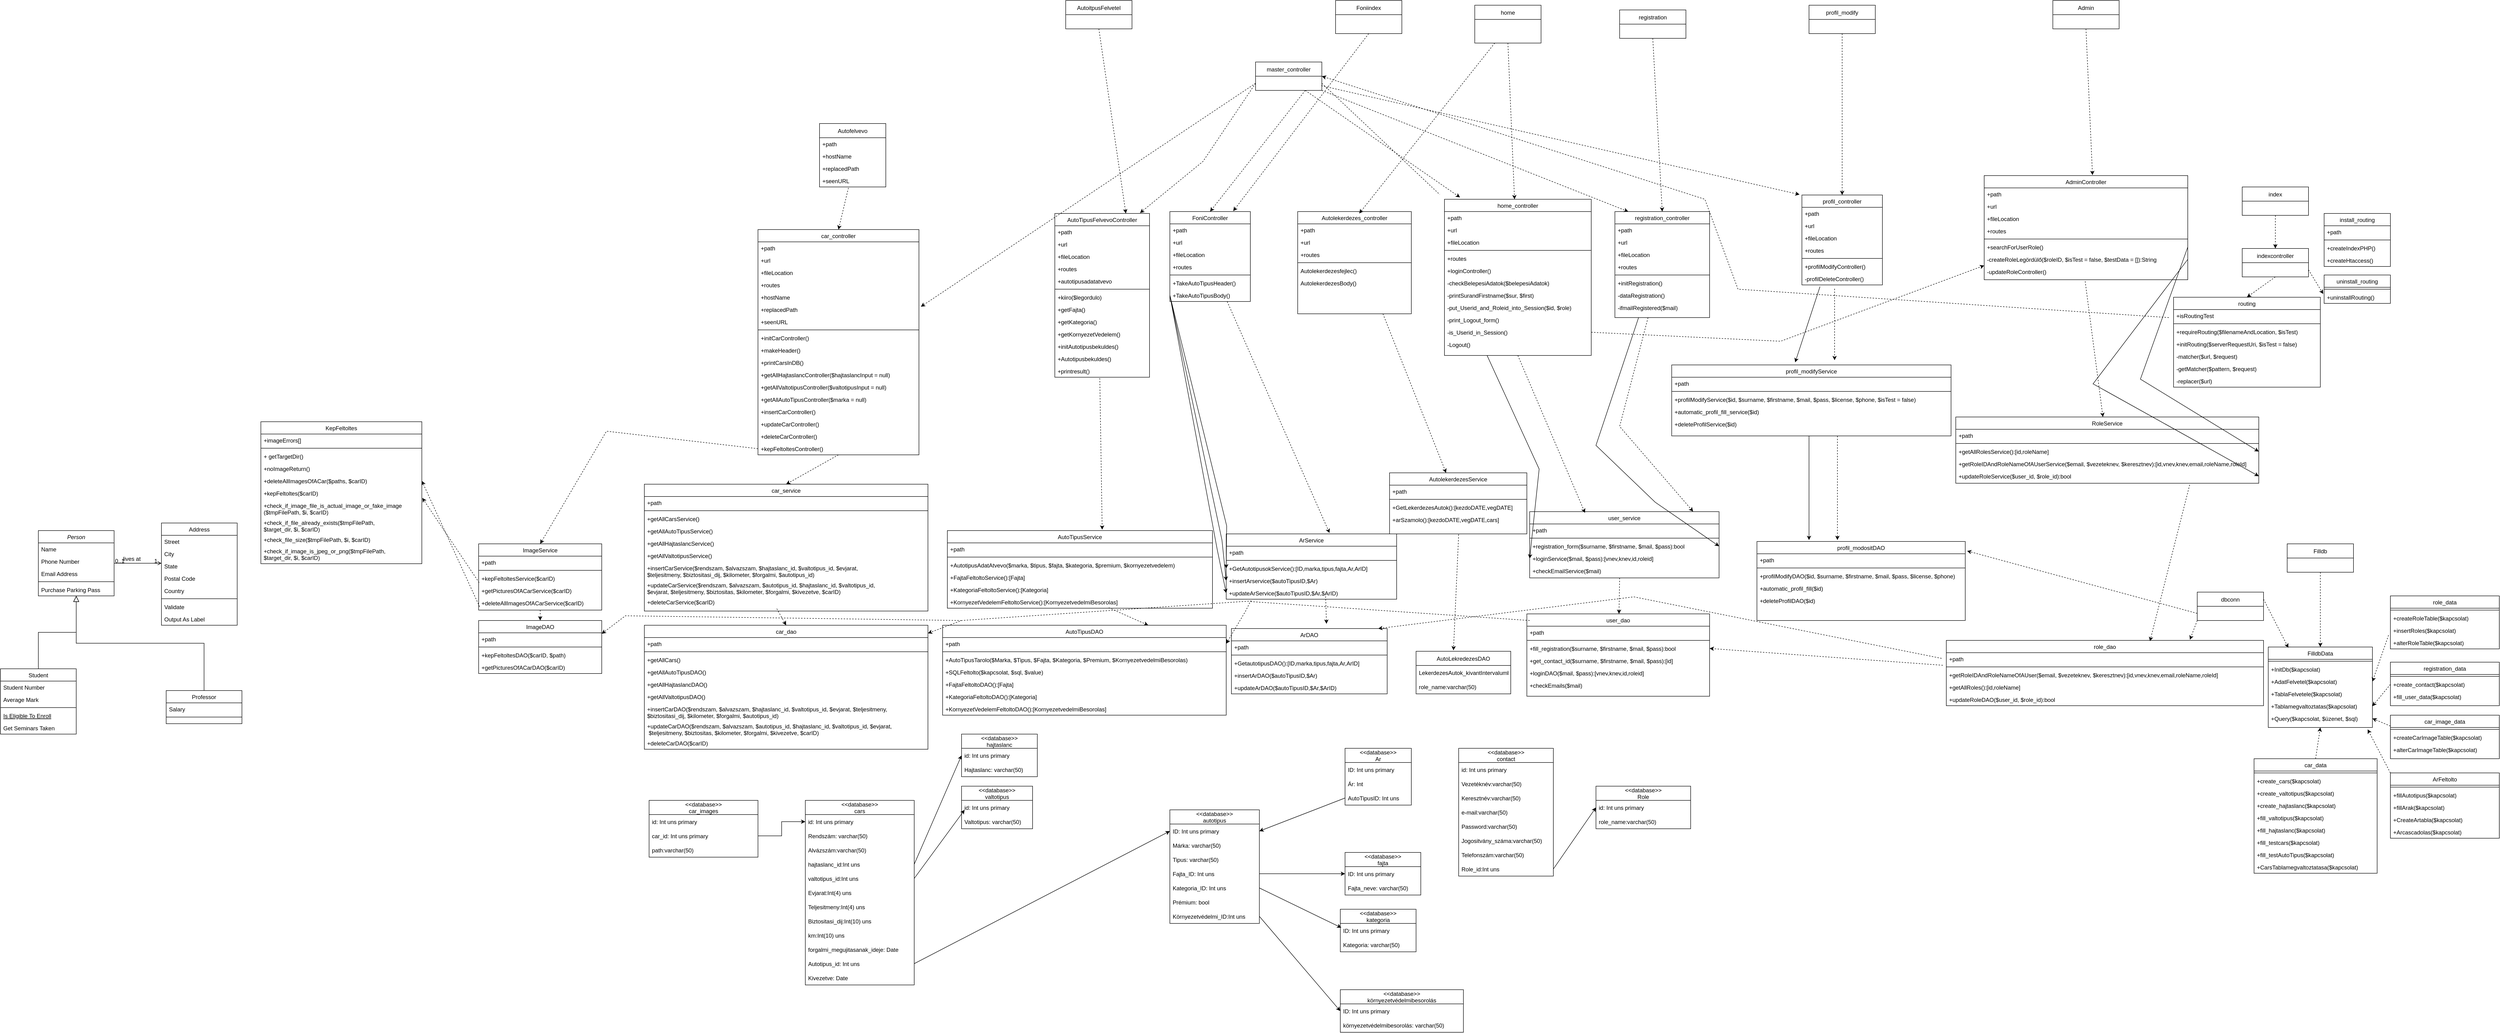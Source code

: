 <mxfile>
    <diagram id="C5RBs43oDa-KdzZeNtuy" name="Page-1">
        <mxGraphModel dx="2248" dy="1664" grid="1" gridSize="10" guides="1" tooltips="1" connect="1" arrows="1" fold="1" page="1" pageScale="1" pageWidth="827" pageHeight="1169" math="0" shadow="0">
            <root>
                <mxCell id="WIyWlLk6GJQsqaUBKTNV-0"/>
                <mxCell id="WIyWlLk6GJQsqaUBKTNV-1" parent="WIyWlLk6GJQsqaUBKTNV-0"/>
                <mxCell id="zkfFHV4jXpPFQw0GAbJ--0" value="Person" style="swimlane;fontStyle=2;align=center;verticalAlign=top;childLayout=stackLayout;horizontal=1;startSize=26;horizontalStack=0;resizeParent=1;resizeLast=0;collapsible=1;marginBottom=0;rounded=0;shadow=0;strokeWidth=1;" parent="WIyWlLk6GJQsqaUBKTNV-1" vertex="1">
                    <mxGeometry x="-1520" y="90" width="160" height="138" as="geometry">
                        <mxRectangle x="230" y="140" width="160" height="26" as="alternateBounds"/>
                    </mxGeometry>
                </mxCell>
                <mxCell id="zkfFHV4jXpPFQw0GAbJ--1" value="Name" style="text;align=left;verticalAlign=top;spacingLeft=4;spacingRight=4;overflow=hidden;rotatable=0;points=[[0,0.5],[1,0.5]];portConstraint=eastwest;" parent="zkfFHV4jXpPFQw0GAbJ--0" vertex="1">
                    <mxGeometry y="26" width="160" height="26" as="geometry"/>
                </mxCell>
                <mxCell id="zkfFHV4jXpPFQw0GAbJ--2" value="Phone Number" style="text;align=left;verticalAlign=top;spacingLeft=4;spacingRight=4;overflow=hidden;rotatable=0;points=[[0,0.5],[1,0.5]];portConstraint=eastwest;rounded=0;shadow=0;html=0;" parent="zkfFHV4jXpPFQw0GAbJ--0" vertex="1">
                    <mxGeometry y="52" width="160" height="26" as="geometry"/>
                </mxCell>
                <mxCell id="zkfFHV4jXpPFQw0GAbJ--3" value="Email Address" style="text;align=left;verticalAlign=top;spacingLeft=4;spacingRight=4;overflow=hidden;rotatable=0;points=[[0,0.5],[1,0.5]];portConstraint=eastwest;rounded=0;shadow=0;html=0;" parent="zkfFHV4jXpPFQw0GAbJ--0" vertex="1">
                    <mxGeometry y="78" width="160" height="26" as="geometry"/>
                </mxCell>
                <mxCell id="zkfFHV4jXpPFQw0GAbJ--4" value="" style="line;html=1;strokeWidth=1;align=left;verticalAlign=middle;spacingTop=-1;spacingLeft=3;spacingRight=3;rotatable=0;labelPosition=right;points=[];portConstraint=eastwest;" parent="zkfFHV4jXpPFQw0GAbJ--0" vertex="1">
                    <mxGeometry y="104" width="160" height="8" as="geometry"/>
                </mxCell>
                <mxCell id="zkfFHV4jXpPFQw0GAbJ--5" value="Purchase Parking Pass" style="text;align=left;verticalAlign=top;spacingLeft=4;spacingRight=4;overflow=hidden;rotatable=0;points=[[0,0.5],[1,0.5]];portConstraint=eastwest;" parent="zkfFHV4jXpPFQw0GAbJ--0" vertex="1">
                    <mxGeometry y="112" width="160" height="26" as="geometry"/>
                </mxCell>
                <mxCell id="zkfFHV4jXpPFQw0GAbJ--6" value="Student" style="swimlane;fontStyle=0;align=center;verticalAlign=top;childLayout=stackLayout;horizontal=1;startSize=26;horizontalStack=0;resizeParent=1;resizeLast=0;collapsible=1;marginBottom=0;rounded=0;shadow=0;strokeWidth=1;" parent="WIyWlLk6GJQsqaUBKTNV-1" vertex="1">
                    <mxGeometry x="-1600" y="382" width="160" height="138" as="geometry">
                        <mxRectangle x="130" y="380" width="160" height="26" as="alternateBounds"/>
                    </mxGeometry>
                </mxCell>
                <mxCell id="zkfFHV4jXpPFQw0GAbJ--7" value="Student Number" style="text;align=left;verticalAlign=top;spacingLeft=4;spacingRight=4;overflow=hidden;rotatable=0;points=[[0,0.5],[1,0.5]];portConstraint=eastwest;" parent="zkfFHV4jXpPFQw0GAbJ--6" vertex="1">
                    <mxGeometry y="26" width="160" height="26" as="geometry"/>
                </mxCell>
                <mxCell id="zkfFHV4jXpPFQw0GAbJ--8" value="Average Mark" style="text;align=left;verticalAlign=top;spacingLeft=4;spacingRight=4;overflow=hidden;rotatable=0;points=[[0,0.5],[1,0.5]];portConstraint=eastwest;rounded=0;shadow=0;html=0;" parent="zkfFHV4jXpPFQw0GAbJ--6" vertex="1">
                    <mxGeometry y="52" width="160" height="26" as="geometry"/>
                </mxCell>
                <mxCell id="zkfFHV4jXpPFQw0GAbJ--9" value="" style="line;html=1;strokeWidth=1;align=left;verticalAlign=middle;spacingTop=-1;spacingLeft=3;spacingRight=3;rotatable=0;labelPosition=right;points=[];portConstraint=eastwest;" parent="zkfFHV4jXpPFQw0GAbJ--6" vertex="1">
                    <mxGeometry y="78" width="160" height="8" as="geometry"/>
                </mxCell>
                <mxCell id="zkfFHV4jXpPFQw0GAbJ--10" value="Is Eligible To Enroll" style="text;align=left;verticalAlign=top;spacingLeft=4;spacingRight=4;overflow=hidden;rotatable=0;points=[[0,0.5],[1,0.5]];portConstraint=eastwest;fontStyle=4" parent="zkfFHV4jXpPFQw0GAbJ--6" vertex="1">
                    <mxGeometry y="86" width="160" height="26" as="geometry"/>
                </mxCell>
                <mxCell id="zkfFHV4jXpPFQw0GAbJ--11" value="Get Seminars Taken" style="text;align=left;verticalAlign=top;spacingLeft=4;spacingRight=4;overflow=hidden;rotatable=0;points=[[0,0.5],[1,0.5]];portConstraint=eastwest;" parent="zkfFHV4jXpPFQw0GAbJ--6" vertex="1">
                    <mxGeometry y="112" width="160" height="26" as="geometry"/>
                </mxCell>
                <mxCell id="zkfFHV4jXpPFQw0GAbJ--12" value="" style="endArrow=block;endSize=10;endFill=0;shadow=0;strokeWidth=1;rounded=0;edgeStyle=elbowEdgeStyle;elbow=vertical;" parent="WIyWlLk6GJQsqaUBKTNV-1" source="zkfFHV4jXpPFQw0GAbJ--6" target="zkfFHV4jXpPFQw0GAbJ--0" edge="1">
                    <mxGeometry width="160" relative="1" as="geometry">
                        <mxPoint x="200" y="203" as="sourcePoint"/>
                        <mxPoint x="200" y="203" as="targetPoint"/>
                    </mxGeometry>
                </mxCell>
                <mxCell id="zkfFHV4jXpPFQw0GAbJ--13" value="Professor" style="swimlane;fontStyle=0;align=center;verticalAlign=top;childLayout=stackLayout;horizontal=1;startSize=26;horizontalStack=0;resizeParent=1;resizeLast=0;collapsible=1;marginBottom=0;rounded=0;shadow=0;strokeWidth=1;" parent="WIyWlLk6GJQsqaUBKTNV-1" vertex="1">
                    <mxGeometry x="-1250" y="428" width="160" height="70" as="geometry">
                        <mxRectangle x="340" y="380" width="170" height="26" as="alternateBounds"/>
                    </mxGeometry>
                </mxCell>
                <mxCell id="zkfFHV4jXpPFQw0GAbJ--14" value="Salary" style="text;align=left;verticalAlign=top;spacingLeft=4;spacingRight=4;overflow=hidden;rotatable=0;points=[[0,0.5],[1,0.5]];portConstraint=eastwest;" parent="zkfFHV4jXpPFQw0GAbJ--13" vertex="1">
                    <mxGeometry y="26" width="160" height="26" as="geometry"/>
                </mxCell>
                <mxCell id="zkfFHV4jXpPFQw0GAbJ--15" value="" style="line;html=1;strokeWidth=1;align=left;verticalAlign=middle;spacingTop=-1;spacingLeft=3;spacingRight=3;rotatable=0;labelPosition=right;points=[];portConstraint=eastwest;" parent="zkfFHV4jXpPFQw0GAbJ--13" vertex="1">
                    <mxGeometry y="52" width="160" height="8" as="geometry"/>
                </mxCell>
                <mxCell id="zkfFHV4jXpPFQw0GAbJ--16" value="" style="endArrow=block;endSize=10;endFill=0;shadow=0;strokeWidth=1;rounded=0;edgeStyle=elbowEdgeStyle;elbow=vertical;" parent="WIyWlLk6GJQsqaUBKTNV-1" source="zkfFHV4jXpPFQw0GAbJ--13" target="zkfFHV4jXpPFQw0GAbJ--0" edge="1">
                    <mxGeometry width="160" relative="1" as="geometry">
                        <mxPoint x="210" y="373" as="sourcePoint"/>
                        <mxPoint x="310" y="271" as="targetPoint"/>
                    </mxGeometry>
                </mxCell>
                <mxCell id="zkfFHV4jXpPFQw0GAbJ--17" value="Address" style="swimlane;fontStyle=0;align=center;verticalAlign=top;childLayout=stackLayout;horizontal=1;startSize=26;horizontalStack=0;resizeParent=1;resizeLast=0;collapsible=1;marginBottom=0;rounded=0;shadow=0;strokeWidth=1;" parent="WIyWlLk6GJQsqaUBKTNV-1" vertex="1">
                    <mxGeometry x="-1260" y="74" width="160" height="216" as="geometry">
                        <mxRectangle x="550" y="140" width="160" height="26" as="alternateBounds"/>
                    </mxGeometry>
                </mxCell>
                <mxCell id="zkfFHV4jXpPFQw0GAbJ--18" value="Street" style="text;align=left;verticalAlign=top;spacingLeft=4;spacingRight=4;overflow=hidden;rotatable=0;points=[[0,0.5],[1,0.5]];portConstraint=eastwest;" parent="zkfFHV4jXpPFQw0GAbJ--17" vertex="1">
                    <mxGeometry y="26" width="160" height="26" as="geometry"/>
                </mxCell>
                <mxCell id="zkfFHV4jXpPFQw0GAbJ--19" value="City" style="text;align=left;verticalAlign=top;spacingLeft=4;spacingRight=4;overflow=hidden;rotatable=0;points=[[0,0.5],[1,0.5]];portConstraint=eastwest;rounded=0;shadow=0;html=0;" parent="zkfFHV4jXpPFQw0GAbJ--17" vertex="1">
                    <mxGeometry y="52" width="160" height="26" as="geometry"/>
                </mxCell>
                <mxCell id="zkfFHV4jXpPFQw0GAbJ--20" value="State" style="text;align=left;verticalAlign=top;spacingLeft=4;spacingRight=4;overflow=hidden;rotatable=0;points=[[0,0.5],[1,0.5]];portConstraint=eastwest;rounded=0;shadow=0;html=0;" parent="zkfFHV4jXpPFQw0GAbJ--17" vertex="1">
                    <mxGeometry y="78" width="160" height="26" as="geometry"/>
                </mxCell>
                <mxCell id="zkfFHV4jXpPFQw0GAbJ--21" value="Postal Code" style="text;align=left;verticalAlign=top;spacingLeft=4;spacingRight=4;overflow=hidden;rotatable=0;points=[[0,0.5],[1,0.5]];portConstraint=eastwest;rounded=0;shadow=0;html=0;" parent="zkfFHV4jXpPFQw0GAbJ--17" vertex="1">
                    <mxGeometry y="104" width="160" height="26" as="geometry"/>
                </mxCell>
                <mxCell id="zkfFHV4jXpPFQw0GAbJ--22" value="Country" style="text;align=left;verticalAlign=top;spacingLeft=4;spacingRight=4;overflow=hidden;rotatable=0;points=[[0,0.5],[1,0.5]];portConstraint=eastwest;rounded=0;shadow=0;html=0;" parent="zkfFHV4jXpPFQw0GAbJ--17" vertex="1">
                    <mxGeometry y="130" width="160" height="26" as="geometry"/>
                </mxCell>
                <mxCell id="zkfFHV4jXpPFQw0GAbJ--23" value="" style="line;html=1;strokeWidth=1;align=left;verticalAlign=middle;spacingTop=-1;spacingLeft=3;spacingRight=3;rotatable=0;labelPosition=right;points=[];portConstraint=eastwest;" parent="zkfFHV4jXpPFQw0GAbJ--17" vertex="1">
                    <mxGeometry y="156" width="160" height="8" as="geometry"/>
                </mxCell>
                <mxCell id="zkfFHV4jXpPFQw0GAbJ--24" value="Validate" style="text;align=left;verticalAlign=top;spacingLeft=4;spacingRight=4;overflow=hidden;rotatable=0;points=[[0,0.5],[1,0.5]];portConstraint=eastwest;" parent="zkfFHV4jXpPFQw0GAbJ--17" vertex="1">
                    <mxGeometry y="164" width="160" height="26" as="geometry"/>
                </mxCell>
                <mxCell id="zkfFHV4jXpPFQw0GAbJ--25" value="Output As Label" style="text;align=left;verticalAlign=top;spacingLeft=4;spacingRight=4;overflow=hidden;rotatable=0;points=[[0,0.5],[1,0.5]];portConstraint=eastwest;" parent="zkfFHV4jXpPFQw0GAbJ--17" vertex="1">
                    <mxGeometry y="190" width="160" height="26" as="geometry"/>
                </mxCell>
                <mxCell id="zkfFHV4jXpPFQw0GAbJ--26" value="" style="endArrow=open;shadow=0;strokeWidth=1;rounded=0;endFill=1;edgeStyle=elbowEdgeStyle;elbow=vertical;" parent="WIyWlLk6GJQsqaUBKTNV-1" source="zkfFHV4jXpPFQw0GAbJ--0" target="zkfFHV4jXpPFQw0GAbJ--17" edge="1">
                    <mxGeometry x="0.5" y="41" relative="1" as="geometry">
                        <mxPoint x="380" y="192" as="sourcePoint"/>
                        <mxPoint x="540" y="192" as="targetPoint"/>
                        <mxPoint x="-40" y="32" as="offset"/>
                    </mxGeometry>
                </mxCell>
                <mxCell id="zkfFHV4jXpPFQw0GAbJ--27" value="0..1" style="resizable=0;align=left;verticalAlign=bottom;labelBackgroundColor=none;fontSize=12;" parent="zkfFHV4jXpPFQw0GAbJ--26" connectable="0" vertex="1">
                    <mxGeometry x="-1" relative="1" as="geometry">
                        <mxPoint y="4" as="offset"/>
                    </mxGeometry>
                </mxCell>
                <mxCell id="zkfFHV4jXpPFQw0GAbJ--28" value="1" style="resizable=0;align=right;verticalAlign=bottom;labelBackgroundColor=none;fontSize=12;" parent="zkfFHV4jXpPFQw0GAbJ--26" connectable="0" vertex="1">
                    <mxGeometry x="1" relative="1" as="geometry">
                        <mxPoint x="-7" y="4" as="offset"/>
                    </mxGeometry>
                </mxCell>
                <mxCell id="zkfFHV4jXpPFQw0GAbJ--29" value="lives at" style="text;html=1;resizable=0;points=[];;align=center;verticalAlign=middle;labelBackgroundColor=none;rounded=0;shadow=0;strokeWidth=1;fontSize=12;" parent="zkfFHV4jXpPFQw0GAbJ--26" vertex="1" connectable="0">
                    <mxGeometry x="0.5" y="49" relative="1" as="geometry">
                        <mxPoint x="-38" y="40" as="offset"/>
                    </mxGeometry>
                </mxCell>
                <mxCell id="dz25y3uaAjt0BuEXkS1v-12" value="&lt;&lt;database&gt;&gt; &#10;cars" style="swimlane;fontStyle=0;childLayout=stackLayout;horizontal=1;startSize=30;horizontalStack=0;resizeParent=1;resizeParentMax=0;resizeLast=0;collapsible=1;marginBottom=0;" parent="WIyWlLk6GJQsqaUBKTNV-1" vertex="1">
                    <mxGeometry x="100" y="660" width="230" height="390" as="geometry"/>
                </mxCell>
                <mxCell id="dz25y3uaAjt0BuEXkS1v-13" value="id: Int uns primary" style="text;strokeColor=none;fillColor=none;align=left;verticalAlign=middle;spacingLeft=4;spacingRight=4;overflow=hidden;points=[[0,0.5],[1,0.5]];portConstraint=eastwest;rotatable=0;" parent="dz25y3uaAjt0BuEXkS1v-12" vertex="1">
                    <mxGeometry y="30" width="230" height="30" as="geometry"/>
                </mxCell>
                <mxCell id="dz25y3uaAjt0BuEXkS1v-14" value="Rendszám: varchar(50)" style="text;strokeColor=none;fillColor=none;align=left;verticalAlign=middle;spacingLeft=4;spacingRight=4;overflow=hidden;points=[[0,0.5],[1,0.5]];portConstraint=eastwest;rotatable=0;" parent="dz25y3uaAjt0BuEXkS1v-12" vertex="1">
                    <mxGeometry y="60" width="230" height="30" as="geometry"/>
                </mxCell>
                <mxCell id="dz25y3uaAjt0BuEXkS1v-15" value="Alvázszám:varchar(50)" style="text;strokeColor=none;fillColor=none;align=left;verticalAlign=middle;spacingLeft=4;spacingRight=4;overflow=hidden;points=[[0,0.5],[1,0.5]];portConstraint=eastwest;rotatable=0;" parent="dz25y3uaAjt0BuEXkS1v-12" vertex="1">
                    <mxGeometry y="90" width="230" height="30" as="geometry"/>
                </mxCell>
                <mxCell id="dz25y3uaAjt0BuEXkS1v-16" value="hajtaslanc_id:Int uns" style="text;strokeColor=none;fillColor=none;align=left;verticalAlign=middle;spacingLeft=4;spacingRight=4;overflow=hidden;points=[[0,0.5],[1,0.5]];portConstraint=eastwest;rotatable=0;" parent="dz25y3uaAjt0BuEXkS1v-12" vertex="1">
                    <mxGeometry y="120" width="230" height="30" as="geometry"/>
                </mxCell>
                <mxCell id="dz25y3uaAjt0BuEXkS1v-17" value="valtotipus_id:Int uns" style="text;strokeColor=none;fillColor=none;align=left;verticalAlign=middle;spacingLeft=4;spacingRight=4;overflow=hidden;points=[[0,0.5],[1,0.5]];portConstraint=eastwest;rotatable=0;" parent="dz25y3uaAjt0BuEXkS1v-12" vertex="1">
                    <mxGeometry y="150" width="230" height="30" as="geometry"/>
                </mxCell>
                <mxCell id="dz25y3uaAjt0BuEXkS1v-18" value="Evjarat:Int(4) uns" style="text;strokeColor=none;fillColor=none;align=left;verticalAlign=middle;spacingLeft=4;spacingRight=4;overflow=hidden;points=[[0,0.5],[1,0.5]];portConstraint=eastwest;rotatable=0;" parent="dz25y3uaAjt0BuEXkS1v-12" vertex="1">
                    <mxGeometry y="180" width="230" height="30" as="geometry"/>
                </mxCell>
                <mxCell id="dz25y3uaAjt0BuEXkS1v-19" value="Teljesitmeny:Int(4) uns" style="text;strokeColor=none;fillColor=none;align=left;verticalAlign=middle;spacingLeft=4;spacingRight=4;overflow=hidden;points=[[0,0.5],[1,0.5]];portConstraint=eastwest;rotatable=0;" parent="dz25y3uaAjt0BuEXkS1v-12" vertex="1">
                    <mxGeometry y="210" width="230" height="30" as="geometry"/>
                </mxCell>
                <mxCell id="dz25y3uaAjt0BuEXkS1v-20" value="Biztositasi_dij:Int(10) uns" style="text;strokeColor=none;fillColor=none;align=left;verticalAlign=middle;spacingLeft=4;spacingRight=4;overflow=hidden;points=[[0,0.5],[1,0.5]];portConstraint=eastwest;rotatable=0;" parent="dz25y3uaAjt0BuEXkS1v-12" vertex="1">
                    <mxGeometry y="240" width="230" height="30" as="geometry"/>
                </mxCell>
                <mxCell id="dz25y3uaAjt0BuEXkS1v-21" value="km:Int(10) uns" style="text;strokeColor=none;fillColor=none;align=left;verticalAlign=middle;spacingLeft=4;spacingRight=4;overflow=hidden;points=[[0,0.5],[1,0.5]];portConstraint=eastwest;rotatable=0;" parent="dz25y3uaAjt0BuEXkS1v-12" vertex="1">
                    <mxGeometry y="270" width="230" height="30" as="geometry"/>
                </mxCell>
                <mxCell id="dz25y3uaAjt0BuEXkS1v-22" value="forgalmi_megujitasanak_ideje: Date" style="text;strokeColor=none;fillColor=none;align=left;verticalAlign=middle;spacingLeft=4;spacingRight=4;overflow=hidden;points=[[0,0.5],[1,0.5]];portConstraint=eastwest;rotatable=0;" parent="dz25y3uaAjt0BuEXkS1v-12" vertex="1">
                    <mxGeometry y="300" width="230" height="30" as="geometry"/>
                </mxCell>
                <mxCell id="dz25y3uaAjt0BuEXkS1v-24" value="Autotipus_id: Int uns" style="text;strokeColor=none;fillColor=none;align=left;verticalAlign=middle;spacingLeft=4;spacingRight=4;overflow=hidden;points=[[0,0.5],[1,0.5]];portConstraint=eastwest;rotatable=0;" parent="dz25y3uaAjt0BuEXkS1v-12" vertex="1">
                    <mxGeometry y="330" width="230" height="30" as="geometry"/>
                </mxCell>
                <mxCell id="dz25y3uaAjt0BuEXkS1v-25" value="Kivezetve: Date" style="text;strokeColor=none;fillColor=none;align=left;verticalAlign=middle;spacingLeft=4;spacingRight=4;overflow=hidden;points=[[0,0.5],[1,0.5]];portConstraint=eastwest;rotatable=0;" parent="dz25y3uaAjt0BuEXkS1v-12" vertex="1">
                    <mxGeometry y="360" width="230" height="30" as="geometry"/>
                </mxCell>
                <mxCell id="dz25y3uaAjt0BuEXkS1v-26" value="&lt;&lt;database&gt;&gt; &#10;hajtaslanc" style="swimlane;fontStyle=0;childLayout=stackLayout;horizontal=1;startSize=30;horizontalStack=0;resizeParent=1;resizeParentMax=0;resizeLast=0;collapsible=1;marginBottom=0;" parent="WIyWlLk6GJQsqaUBKTNV-1" vertex="1">
                    <mxGeometry x="430" y="520" width="160" height="90" as="geometry"/>
                </mxCell>
                <mxCell id="dz25y3uaAjt0BuEXkS1v-27" value="id: Int uns primary" style="text;strokeColor=none;fillColor=none;align=left;verticalAlign=middle;spacingLeft=4;spacingRight=4;overflow=hidden;points=[[0,0.5],[1,0.5]];portConstraint=eastwest;rotatable=0;" parent="dz25y3uaAjt0BuEXkS1v-26" vertex="1">
                    <mxGeometry y="30" width="160" height="30" as="geometry"/>
                </mxCell>
                <mxCell id="dz25y3uaAjt0BuEXkS1v-28" value="Hajtaslanc: varchar(50)" style="text;strokeColor=none;fillColor=none;align=left;verticalAlign=middle;spacingLeft=4;spacingRight=4;overflow=hidden;points=[[0,0.5],[1,0.5]];portConstraint=eastwest;rotatable=0;" parent="dz25y3uaAjt0BuEXkS1v-26" vertex="1">
                    <mxGeometry y="60" width="160" height="30" as="geometry"/>
                </mxCell>
                <mxCell id="dz25y3uaAjt0BuEXkS1v-45" value="&lt;&lt;database&gt;&gt; &#10;valtotipus" style="swimlane;fontStyle=0;childLayout=stackLayout;horizontal=1;startSize=30;horizontalStack=0;resizeParent=1;resizeParentMax=0;resizeLast=0;collapsible=1;marginBottom=0;" parent="WIyWlLk6GJQsqaUBKTNV-1" vertex="1">
                    <mxGeometry x="430" y="630" width="150" height="90" as="geometry"/>
                </mxCell>
                <mxCell id="dz25y3uaAjt0BuEXkS1v-46" value="id: Int uns primary" style="text;strokeColor=none;fillColor=none;align=left;verticalAlign=middle;spacingLeft=4;spacingRight=4;overflow=hidden;points=[[0,0.5],[1,0.5]];portConstraint=eastwest;rotatable=0;" parent="dz25y3uaAjt0BuEXkS1v-45" vertex="1">
                    <mxGeometry y="30" width="150" height="30" as="geometry"/>
                </mxCell>
                <mxCell id="dz25y3uaAjt0BuEXkS1v-47" value="Valtotipus: varchar(50)" style="text;strokeColor=none;fillColor=none;align=left;verticalAlign=middle;spacingLeft=4;spacingRight=4;overflow=hidden;points=[[0,0.5],[1,0.5]];portConstraint=eastwest;rotatable=0;" parent="dz25y3uaAjt0BuEXkS1v-45" vertex="1">
                    <mxGeometry y="60" width="150" height="30" as="geometry"/>
                </mxCell>
                <mxCell id="dz25y3uaAjt0BuEXkS1v-49" value="" style="endArrow=classic;html=1;rounded=0;entryX=0.043;entryY=0.667;entryDx=0;entryDy=0;entryPerimeter=0;exitX=1;exitY=0.5;exitDx=0;exitDy=0;" parent="WIyWlLk6GJQsqaUBKTNV-1" source="dz25y3uaAjt0BuEXkS1v-17" target="dz25y3uaAjt0BuEXkS1v-46" edge="1">
                    <mxGeometry relative="1" as="geometry">
                        <mxPoint x="960" y="600" as="sourcePoint"/>
                        <mxPoint x="1060" y="600" as="targetPoint"/>
                    </mxGeometry>
                </mxCell>
                <mxCell id="dz25y3uaAjt0BuEXkS1v-51" value="&lt;&lt;database&gt;&gt; &#10;autotipus" style="swimlane;fontStyle=0;childLayout=stackLayout;horizontal=1;startSize=30;horizontalStack=0;resizeParent=1;resizeParentMax=0;resizeLast=0;collapsible=1;marginBottom=0;" parent="WIyWlLk6GJQsqaUBKTNV-1" vertex="1">
                    <mxGeometry x="870" y="680" width="189" height="240" as="geometry"/>
                </mxCell>
                <mxCell id="dz25y3uaAjt0BuEXkS1v-52" value="ID: Int uns primary" style="text;strokeColor=none;fillColor=none;align=left;verticalAlign=middle;spacingLeft=4;spacingRight=4;overflow=hidden;points=[[0,0.5],[1,0.5]];portConstraint=eastwest;rotatable=0;" parent="dz25y3uaAjt0BuEXkS1v-51" vertex="1">
                    <mxGeometry y="30" width="189" height="30" as="geometry"/>
                </mxCell>
                <mxCell id="dz25y3uaAjt0BuEXkS1v-53" value="Márka: varchar(50)" style="text;strokeColor=none;fillColor=none;align=left;verticalAlign=middle;spacingLeft=4;spacingRight=4;overflow=hidden;points=[[0,0.5],[1,0.5]];portConstraint=eastwest;rotatable=0;" parent="dz25y3uaAjt0BuEXkS1v-51" vertex="1">
                    <mxGeometry y="60" width="189" height="30" as="geometry"/>
                </mxCell>
                <mxCell id="dz25y3uaAjt0BuEXkS1v-54" value="Tipus: varchar(50)" style="text;strokeColor=none;fillColor=none;align=left;verticalAlign=middle;spacingLeft=4;spacingRight=4;overflow=hidden;points=[[0,0.5],[1,0.5]];portConstraint=eastwest;rotatable=0;" parent="dz25y3uaAjt0BuEXkS1v-51" vertex="1">
                    <mxGeometry y="90" width="189" height="30" as="geometry"/>
                </mxCell>
                <mxCell id="dz25y3uaAjt0BuEXkS1v-55" value="Fajta_ID: Int uns" style="text;strokeColor=none;fillColor=none;align=left;verticalAlign=middle;spacingLeft=4;spacingRight=4;overflow=hidden;points=[[0,0.5],[1,0.5]];portConstraint=eastwest;rotatable=0;" parent="dz25y3uaAjt0BuEXkS1v-51" vertex="1">
                    <mxGeometry y="120" width="189" height="30" as="geometry"/>
                </mxCell>
                <mxCell id="dz25y3uaAjt0BuEXkS1v-56" value="Kategoria_ID: Int uns" style="text;strokeColor=none;fillColor=none;align=left;verticalAlign=middle;spacingLeft=4;spacingRight=4;overflow=hidden;points=[[0,0.5],[1,0.5]];portConstraint=eastwest;rotatable=0;" parent="dz25y3uaAjt0BuEXkS1v-51" vertex="1">
                    <mxGeometry y="150" width="189" height="30" as="geometry"/>
                </mxCell>
                <mxCell id="dz25y3uaAjt0BuEXkS1v-57" value="Prémium: bool" style="text;strokeColor=none;fillColor=none;align=left;verticalAlign=middle;spacingLeft=4;spacingRight=4;overflow=hidden;points=[[0,0.5],[1,0.5]];portConstraint=eastwest;rotatable=0;" parent="dz25y3uaAjt0BuEXkS1v-51" vertex="1">
                    <mxGeometry y="180" width="189" height="30" as="geometry"/>
                </mxCell>
                <mxCell id="dz25y3uaAjt0BuEXkS1v-58" value="Környezetvédelmi_ID:Int uns" style="text;strokeColor=none;fillColor=none;align=left;verticalAlign=middle;spacingLeft=4;spacingRight=4;overflow=hidden;points=[[0,0.5],[1,0.5]];portConstraint=eastwest;rotatable=0;" parent="dz25y3uaAjt0BuEXkS1v-51" vertex="1">
                    <mxGeometry y="210" width="189" height="30" as="geometry"/>
                </mxCell>
                <mxCell id="dz25y3uaAjt0BuEXkS1v-59" value="" style="endArrow=classic;html=1;rounded=0;exitX=1;exitY=0.5;exitDx=0;exitDy=0;entryX=0;entryY=0.5;entryDx=0;entryDy=0;" parent="WIyWlLk6GJQsqaUBKTNV-1" source="dz25y3uaAjt0BuEXkS1v-24" target="dz25y3uaAjt0BuEXkS1v-52" edge="1">
                    <mxGeometry relative="1" as="geometry">
                        <mxPoint x="960" y="600" as="sourcePoint"/>
                        <mxPoint x="1060" y="600" as="targetPoint"/>
                    </mxGeometry>
                </mxCell>
                <mxCell id="dz25y3uaAjt0BuEXkS1v-61" value="&lt;&lt;database&gt;&gt; &#10;fajta" style="swimlane;fontStyle=0;childLayout=stackLayout;horizontal=1;startSize=30;horizontalStack=0;resizeParent=1;resizeParentMax=0;resizeLast=0;collapsible=1;marginBottom=0;" parent="WIyWlLk6GJQsqaUBKTNV-1" vertex="1">
                    <mxGeometry x="1240" y="770" width="160" height="90" as="geometry"/>
                </mxCell>
                <mxCell id="dz25y3uaAjt0BuEXkS1v-62" value="ID: Int uns primary" style="text;strokeColor=none;fillColor=none;align=left;verticalAlign=middle;spacingLeft=4;spacingRight=4;overflow=hidden;points=[[0,0.5],[1,0.5]];portConstraint=eastwest;rotatable=0;" parent="dz25y3uaAjt0BuEXkS1v-61" vertex="1">
                    <mxGeometry y="30" width="160" height="30" as="geometry"/>
                </mxCell>
                <mxCell id="dz25y3uaAjt0BuEXkS1v-63" value="Fajta_neve: varchar(50)" style="text;strokeColor=none;fillColor=none;align=left;verticalAlign=middle;spacingLeft=4;spacingRight=4;overflow=hidden;points=[[0,0.5],[1,0.5]];portConstraint=eastwest;rotatable=0;" parent="dz25y3uaAjt0BuEXkS1v-61" vertex="1">
                    <mxGeometry y="60" width="160" height="30" as="geometry"/>
                </mxCell>
                <mxCell id="dz25y3uaAjt0BuEXkS1v-69" value="" style="endArrow=classic;html=1;rounded=0;exitX=1;exitY=0.5;exitDx=0;exitDy=0;entryX=0;entryY=0.5;entryDx=0;entryDy=0;" parent="WIyWlLk6GJQsqaUBKTNV-1" source="dz25y3uaAjt0BuEXkS1v-55" target="dz25y3uaAjt0BuEXkS1v-62" edge="1">
                    <mxGeometry width="50" height="50" relative="1" as="geometry">
                        <mxPoint x="1420" y="800" as="sourcePoint"/>
                        <mxPoint x="1290" y="610" as="targetPoint"/>
                    </mxGeometry>
                </mxCell>
                <mxCell id="dz25y3uaAjt0BuEXkS1v-70" value="&lt;&lt;database&gt;&gt; &#10;kategoria" style="swimlane;fontStyle=0;childLayout=stackLayout;horizontal=1;startSize=30;horizontalStack=0;resizeParent=1;resizeParentMax=0;resizeLast=0;collapsible=1;marginBottom=0;" parent="WIyWlLk6GJQsqaUBKTNV-1" vertex="1">
                    <mxGeometry x="1230" y="890" width="160" height="90" as="geometry"/>
                </mxCell>
                <mxCell id="dz25y3uaAjt0BuEXkS1v-71" value="ID: Int uns primary" style="text;strokeColor=none;fillColor=none;align=left;verticalAlign=middle;spacingLeft=4;spacingRight=4;overflow=hidden;points=[[0,0.5],[1,0.5]];portConstraint=eastwest;rotatable=0;" parent="dz25y3uaAjt0BuEXkS1v-70" vertex="1">
                    <mxGeometry y="30" width="160" height="30" as="geometry"/>
                </mxCell>
                <mxCell id="dz25y3uaAjt0BuEXkS1v-72" value="Kategoria: varchar(50)" style="text;strokeColor=none;fillColor=none;align=left;verticalAlign=middle;spacingLeft=4;spacingRight=4;overflow=hidden;points=[[0,0.5],[1,0.5]];portConstraint=eastwest;rotatable=0;" parent="dz25y3uaAjt0BuEXkS1v-70" vertex="1">
                    <mxGeometry y="60" width="160" height="30" as="geometry"/>
                </mxCell>
                <mxCell id="dz25y3uaAjt0BuEXkS1v-73" value="" style="endArrow=classic;html=1;rounded=0;exitX=1;exitY=0.5;exitDx=0;exitDy=0;entryX=0.013;entryY=0.3;entryDx=0;entryDy=0;entryPerimeter=0;" parent="WIyWlLk6GJQsqaUBKTNV-1" source="dz25y3uaAjt0BuEXkS1v-56" target="dz25y3uaAjt0BuEXkS1v-71" edge="1">
                    <mxGeometry width="50" height="50" relative="1" as="geometry">
                        <mxPoint x="1240" y="660" as="sourcePoint"/>
                        <mxPoint x="1290" y="610" as="targetPoint"/>
                    </mxGeometry>
                </mxCell>
                <mxCell id="dz25y3uaAjt0BuEXkS1v-74" value="&lt;&lt;database&gt;&gt; &#10;Ar" style="swimlane;fontStyle=0;childLayout=stackLayout;horizontal=1;startSize=30;horizontalStack=0;resizeParent=1;resizeParentMax=0;resizeLast=0;collapsible=1;marginBottom=0;" parent="WIyWlLk6GJQsqaUBKTNV-1" vertex="1">
                    <mxGeometry x="1240" y="550" width="140" height="120" as="geometry"/>
                </mxCell>
                <mxCell id="dz25y3uaAjt0BuEXkS1v-75" value="ID: Int uns primary" style="text;strokeColor=none;fillColor=none;align=left;verticalAlign=middle;spacingLeft=4;spacingRight=4;overflow=hidden;points=[[0,0.5],[1,0.5]];portConstraint=eastwest;rotatable=0;" parent="dz25y3uaAjt0BuEXkS1v-74" vertex="1">
                    <mxGeometry y="30" width="140" height="30" as="geometry"/>
                </mxCell>
                <mxCell id="dz25y3uaAjt0BuEXkS1v-76" value="Ár: Int" style="text;strokeColor=none;fillColor=none;align=left;verticalAlign=middle;spacingLeft=4;spacingRight=4;overflow=hidden;points=[[0,0.5],[1,0.5]];portConstraint=eastwest;rotatable=0;" parent="dz25y3uaAjt0BuEXkS1v-74" vertex="1">
                    <mxGeometry y="60" width="140" height="30" as="geometry"/>
                </mxCell>
                <mxCell id="dz25y3uaAjt0BuEXkS1v-77" value="AutoTipusID: Int uns" style="text;strokeColor=none;fillColor=none;align=left;verticalAlign=middle;spacingLeft=4;spacingRight=4;overflow=hidden;points=[[0,0.5],[1,0.5]];portConstraint=eastwest;rotatable=0;" parent="dz25y3uaAjt0BuEXkS1v-74" vertex="1">
                    <mxGeometry y="90" width="140" height="30" as="geometry"/>
                </mxCell>
                <mxCell id="dz25y3uaAjt0BuEXkS1v-79" value="" style="endArrow=classic;html=1;rounded=0;exitX=0;exitY=0.5;exitDx=0;exitDy=0;entryX=1;entryY=0.5;entryDx=0;entryDy=0;" parent="WIyWlLk6GJQsqaUBKTNV-1" source="dz25y3uaAjt0BuEXkS1v-77" target="dz25y3uaAjt0BuEXkS1v-52" edge="1">
                    <mxGeometry width="50" height="50" relative="1" as="geometry">
                        <mxPoint x="1240" y="660" as="sourcePoint"/>
                        <mxPoint x="1290" y="610" as="targetPoint"/>
                    </mxGeometry>
                </mxCell>
                <mxCell id="dz25y3uaAjt0BuEXkS1v-80" value="&lt;&lt;database&gt;&gt; &#10;contact" style="swimlane;fontStyle=0;childLayout=stackLayout;horizontal=1;startSize=30;horizontalStack=0;resizeParent=1;resizeParentMax=0;resizeLast=0;collapsible=1;marginBottom=0;" parent="WIyWlLk6GJQsqaUBKTNV-1" vertex="1">
                    <mxGeometry x="1480" y="550" width="200" height="270" as="geometry"/>
                </mxCell>
                <mxCell id="dz25y3uaAjt0BuEXkS1v-81" value="id: Int uns primary" style="text;strokeColor=none;fillColor=none;align=left;verticalAlign=middle;spacingLeft=4;spacingRight=4;overflow=hidden;points=[[0,0.5],[1,0.5]];portConstraint=eastwest;rotatable=0;" parent="dz25y3uaAjt0BuEXkS1v-80" vertex="1">
                    <mxGeometry y="30" width="200" height="30" as="geometry"/>
                </mxCell>
                <mxCell id="dz25y3uaAjt0BuEXkS1v-82" value="Vezetéknév:varchar(50)" style="text;strokeColor=none;fillColor=none;align=left;verticalAlign=middle;spacingLeft=4;spacingRight=4;overflow=hidden;points=[[0,0.5],[1,0.5]];portConstraint=eastwest;rotatable=0;" parent="dz25y3uaAjt0BuEXkS1v-80" vertex="1">
                    <mxGeometry y="60" width="200" height="30" as="geometry"/>
                </mxCell>
                <mxCell id="dz25y3uaAjt0BuEXkS1v-83" value="Keresztnév:varchar(50)" style="text;strokeColor=none;fillColor=none;align=left;verticalAlign=middle;spacingLeft=4;spacingRight=4;overflow=hidden;points=[[0,0.5],[1,0.5]];portConstraint=eastwest;rotatable=0;" parent="dz25y3uaAjt0BuEXkS1v-80" vertex="1">
                    <mxGeometry y="90" width="200" height="30" as="geometry"/>
                </mxCell>
                <mxCell id="dz25y3uaAjt0BuEXkS1v-84" value="e-mail:varchar(50)" style="text;strokeColor=none;fillColor=none;align=left;verticalAlign=middle;spacingLeft=4;spacingRight=4;overflow=hidden;points=[[0,0.5],[1,0.5]];portConstraint=eastwest;rotatable=0;" parent="dz25y3uaAjt0BuEXkS1v-80" vertex="1">
                    <mxGeometry y="120" width="200" height="30" as="geometry"/>
                </mxCell>
                <mxCell id="dz25y3uaAjt0BuEXkS1v-85" value="Password:varchar(50)" style="text;strokeColor=none;fillColor=none;align=left;verticalAlign=middle;spacingLeft=4;spacingRight=4;overflow=hidden;points=[[0,0.5],[1,0.5]];portConstraint=eastwest;rotatable=0;" parent="dz25y3uaAjt0BuEXkS1v-80" vertex="1">
                    <mxGeometry y="150" width="200" height="30" as="geometry"/>
                </mxCell>
                <mxCell id="dz25y3uaAjt0BuEXkS1v-86" value="Jogositvány_száma:varchar(50)" style="text;strokeColor=none;fillColor=none;align=left;verticalAlign=middle;spacingLeft=4;spacingRight=4;overflow=hidden;points=[[0,0.5],[1,0.5]];portConstraint=eastwest;rotatable=0;" parent="dz25y3uaAjt0BuEXkS1v-80" vertex="1">
                    <mxGeometry y="180" width="200" height="30" as="geometry"/>
                </mxCell>
                <mxCell id="dz25y3uaAjt0BuEXkS1v-87" value="Telefonszám:varchar(50)" style="text;strokeColor=none;fillColor=none;align=left;verticalAlign=middle;spacingLeft=4;spacingRight=4;overflow=hidden;points=[[0,0.5],[1,0.5]];portConstraint=eastwest;rotatable=0;" parent="dz25y3uaAjt0BuEXkS1v-80" vertex="1">
                    <mxGeometry y="210" width="200" height="30" as="geometry"/>
                </mxCell>
                <mxCell id="dz25y3uaAjt0BuEXkS1v-88" value="Role_id:Int uns" style="text;strokeColor=none;fillColor=none;align=left;verticalAlign=middle;spacingLeft=4;spacingRight=4;overflow=hidden;points=[[0,0.5],[1,0.5]];portConstraint=eastwest;rotatable=0;" parent="dz25y3uaAjt0BuEXkS1v-80" vertex="1">
                    <mxGeometry y="240" width="200" height="30" as="geometry"/>
                </mxCell>
                <mxCell id="dz25y3uaAjt0BuEXkS1v-89" value="" style="endArrow=classic;html=1;rounded=0;exitX=1;exitY=0.5;exitDx=0;exitDy=0;entryX=0;entryY=0.5;entryDx=0;entryDy=0;" parent="WIyWlLk6GJQsqaUBKTNV-1" source="dz25y3uaAjt0BuEXkS1v-16" target="dz25y3uaAjt0BuEXkS1v-27" edge="1">
                    <mxGeometry width="50" height="50" relative="1" as="geometry">
                        <mxPoint x="680" y="570" as="sourcePoint"/>
                        <mxPoint x="730" y="520" as="targetPoint"/>
                    </mxGeometry>
                </mxCell>
                <mxCell id="dz25y3uaAjt0BuEXkS1v-91" value="&lt;&lt;database&gt;&gt; &#10;Role" style="swimlane;fontStyle=0;childLayout=stackLayout;horizontal=1;startSize=30;horizontalStack=0;resizeParent=1;resizeParentMax=0;resizeLast=0;collapsible=1;marginBottom=0;" parent="WIyWlLk6GJQsqaUBKTNV-1" vertex="1">
                    <mxGeometry x="1770" y="630" width="200" height="90" as="geometry"/>
                </mxCell>
                <mxCell id="dz25y3uaAjt0BuEXkS1v-92" value="id: Int uns primary" style="text;strokeColor=none;fillColor=none;align=left;verticalAlign=middle;spacingLeft=4;spacingRight=4;overflow=hidden;points=[[0,0.5],[1,0.5]];portConstraint=eastwest;rotatable=0;" parent="dz25y3uaAjt0BuEXkS1v-91" vertex="1">
                    <mxGeometry y="30" width="200" height="30" as="geometry"/>
                </mxCell>
                <mxCell id="dz25y3uaAjt0BuEXkS1v-93" value="role_name:varchar(50)" style="text;strokeColor=none;fillColor=none;align=left;verticalAlign=middle;spacingLeft=4;spacingRight=4;overflow=hidden;points=[[0,0.5],[1,0.5]];portConstraint=eastwest;rotatable=0;" parent="dz25y3uaAjt0BuEXkS1v-91" vertex="1">
                    <mxGeometry y="60" width="200" height="30" as="geometry"/>
                </mxCell>
                <mxCell id="dz25y3uaAjt0BuEXkS1v-100" value="" style="endArrow=classic;html=1;rounded=0;exitX=1;exitY=0.5;exitDx=0;exitDy=0;entryX=0;entryY=0.5;entryDx=0;entryDy=0;" parent="WIyWlLk6GJQsqaUBKTNV-1" source="dz25y3uaAjt0BuEXkS1v-88" target="dz25y3uaAjt0BuEXkS1v-92" edge="1">
                    <mxGeometry width="50" height="50" relative="1" as="geometry">
                        <mxPoint x="1680" y="720" as="sourcePoint"/>
                        <mxPoint x="1730" y="670" as="targetPoint"/>
                    </mxGeometry>
                </mxCell>
                <mxCell id="dz25y3uaAjt0BuEXkS1v-102" value="&lt;&lt;database&gt;&gt; &#10;környezetvédelmibesorolás" style="swimlane;fontStyle=0;childLayout=stackLayout;horizontal=1;startSize=30;horizontalStack=0;resizeParent=1;resizeParentMax=0;resizeLast=0;collapsible=1;marginBottom=0;" parent="WIyWlLk6GJQsqaUBKTNV-1" vertex="1">
                    <mxGeometry x="1230" y="1060" width="260" height="90" as="geometry"/>
                </mxCell>
                <mxCell id="dz25y3uaAjt0BuEXkS1v-103" value="ID: Int uns primary" style="text;strokeColor=none;fillColor=none;align=left;verticalAlign=middle;spacingLeft=4;spacingRight=4;overflow=hidden;points=[[0,0.5],[1,0.5]];portConstraint=eastwest;rotatable=0;" parent="dz25y3uaAjt0BuEXkS1v-102" vertex="1">
                    <mxGeometry y="30" width="260" height="30" as="geometry"/>
                </mxCell>
                <mxCell id="dz25y3uaAjt0BuEXkS1v-104" value="környezetvédelmibesorolás: varchar(50)" style="text;strokeColor=none;fillColor=none;align=left;verticalAlign=middle;spacingLeft=4;spacingRight=4;overflow=hidden;points=[[0,0.5],[1,0.5]];portConstraint=eastwest;rotatable=0;" parent="dz25y3uaAjt0BuEXkS1v-102" vertex="1">
                    <mxGeometry y="60" width="260" height="30" as="geometry"/>
                </mxCell>
                <mxCell id="dz25y3uaAjt0BuEXkS1v-105" value="" style="endArrow=classic;html=1;rounded=0;exitX=1;exitY=0.5;exitDx=0;exitDy=0;entryX=0;entryY=0.5;entryDx=0;entryDy=0;" parent="WIyWlLk6GJQsqaUBKTNV-1" source="dz25y3uaAjt0BuEXkS1v-58" target="dz25y3uaAjt0BuEXkS1v-103" edge="1">
                    <mxGeometry width="50" height="50" relative="1" as="geometry">
                        <mxPoint x="1270" y="1090" as="sourcePoint"/>
                        <mxPoint x="1290" y="990" as="targetPoint"/>
                    </mxGeometry>
                </mxCell>
                <mxCell id="cDz6JJFCIIt2Pc6mQf5Q-9" value="user_dao" style="swimlane;fontStyle=0;align=center;verticalAlign=top;childLayout=stackLayout;horizontal=1;startSize=26;horizontalStack=0;resizeParent=1;resizeLast=0;collapsible=1;marginBottom=0;rounded=0;shadow=0;strokeWidth=1;" parent="WIyWlLk6GJQsqaUBKTNV-1" vertex="1">
                    <mxGeometry x="1624.04" y="266" width="385.96" height="174" as="geometry">
                        <mxRectangle x="130" y="380" width="160" height="26" as="alternateBounds"/>
                    </mxGeometry>
                </mxCell>
                <mxCell id="cDz6JJFCIIt2Pc6mQf5Q-10" value="+path" style="text;align=left;verticalAlign=top;spacingLeft=4;spacingRight=4;overflow=hidden;rotatable=0;points=[[0,0.5],[1,0.5]];portConstraint=eastwest;" parent="cDz6JJFCIIt2Pc6mQf5Q-9" vertex="1">
                    <mxGeometry y="26" width="385.96" height="26" as="geometry"/>
                </mxCell>
                <mxCell id="cDz6JJFCIIt2Pc6mQf5Q-12" value="" style="line;html=1;strokeWidth=1;align=left;verticalAlign=middle;spacingTop=-1;spacingLeft=3;spacingRight=3;rotatable=0;labelPosition=right;points=[];portConstraint=eastwest;" parent="cDz6JJFCIIt2Pc6mQf5Q-9" vertex="1">
                    <mxGeometry y="52" width="385.96" height="8" as="geometry"/>
                </mxCell>
                <mxCell id="cDz6JJFCIIt2Pc6mQf5Q-14" value="+fill_registration($surname, $firstname, $mail, $pass):bool" style="text;align=left;verticalAlign=top;spacingLeft=4;spacingRight=4;overflow=hidden;rotatable=0;points=[[0,0.5],[1,0.5]];portConstraint=eastwest;" parent="cDz6JJFCIIt2Pc6mQf5Q-9" vertex="1">
                    <mxGeometry y="60" width="385.96" height="26" as="geometry"/>
                </mxCell>
                <mxCell id="cDz6JJFCIIt2Pc6mQf5Q-16" value="+get_contact_id($surname, $firstname, $mail, $pass):[id]" style="text;align=left;verticalAlign=top;spacingLeft=4;spacingRight=4;overflow=hidden;rotatable=0;points=[[0,0.5],[1,0.5]];portConstraint=eastwest;" parent="cDz6JJFCIIt2Pc6mQf5Q-9" vertex="1">
                    <mxGeometry y="86" width="385.96" height="26" as="geometry"/>
                </mxCell>
                <mxCell id="cDz6JJFCIIt2Pc6mQf5Q-17" value="+loginDAO($mail, $pass):[vnev,knev,id,roleid]" style="text;align=left;verticalAlign=top;spacingLeft=4;spacingRight=4;overflow=hidden;rotatable=0;points=[[0,0.5],[1,0.5]];portConstraint=eastwest;" parent="cDz6JJFCIIt2Pc6mQf5Q-9" vertex="1">
                    <mxGeometry y="112" width="385.96" height="26" as="geometry"/>
                </mxCell>
                <mxCell id="mcm3Bw1QETVXiW2pbIsp-2" value="+checkEmails($mail)" style="text;align=left;verticalAlign=top;spacingLeft=4;spacingRight=4;overflow=hidden;rotatable=0;points=[[0,0.5],[1,0.5]];portConstraint=eastwest;" parent="cDz6JJFCIIt2Pc6mQf5Q-9" vertex="1">
                    <mxGeometry y="138" width="385.96" height="26" as="geometry"/>
                </mxCell>
                <mxCell id="cDz6JJFCIIt2Pc6mQf5Q-18" value="user_service" style="swimlane;fontStyle=0;align=center;verticalAlign=top;childLayout=stackLayout;horizontal=1;startSize=26;horizontalStack=0;resizeParent=1;resizeLast=0;collapsible=1;marginBottom=0;rounded=0;shadow=0;strokeWidth=1;" parent="WIyWlLk6GJQsqaUBKTNV-1" vertex="1">
                    <mxGeometry x="1630" y="50" width="400" height="140" as="geometry">
                        <mxRectangle x="130" y="380" width="160" height="26" as="alternateBounds"/>
                    </mxGeometry>
                </mxCell>
                <mxCell id="cDz6JJFCIIt2Pc6mQf5Q-19" value="+path" style="text;align=left;verticalAlign=top;spacingLeft=4;spacingRight=4;overflow=hidden;rotatable=0;points=[[0,0.5],[1,0.5]];portConstraint=eastwest;" parent="cDz6JJFCIIt2Pc6mQf5Q-18" vertex="1">
                    <mxGeometry y="26" width="400" height="26" as="geometry"/>
                </mxCell>
                <mxCell id="cDz6JJFCIIt2Pc6mQf5Q-20" value="" style="line;html=1;strokeWidth=1;align=left;verticalAlign=middle;spacingTop=-1;spacingLeft=3;spacingRight=3;rotatable=0;labelPosition=right;points=[];portConstraint=eastwest;" parent="cDz6JJFCIIt2Pc6mQf5Q-18" vertex="1">
                    <mxGeometry y="52" width="400" height="8" as="geometry"/>
                </mxCell>
                <mxCell id="cDz6JJFCIIt2Pc6mQf5Q-21" value="+registration_form($surname, $firstname, $mail, $pass):bool" style="text;align=left;verticalAlign=top;spacingLeft=4;spacingRight=4;overflow=hidden;rotatable=0;points=[[0,0.5],[1,0.5]];portConstraint=eastwest;" parent="cDz6JJFCIIt2Pc6mQf5Q-18" vertex="1">
                    <mxGeometry y="60" width="400" height="26" as="geometry"/>
                </mxCell>
                <mxCell id="cDz6JJFCIIt2Pc6mQf5Q-22" value="+loginService($mail, $pass):[vnev,knev,id,roleid]" style="text;align=left;verticalAlign=top;spacingLeft=4;spacingRight=4;overflow=hidden;rotatable=0;points=[[0,0.5],[1,0.5]];portConstraint=eastwest;" parent="cDz6JJFCIIt2Pc6mQf5Q-18" vertex="1">
                    <mxGeometry y="86" width="400" height="26" as="geometry"/>
                </mxCell>
                <mxCell id="mcm3Bw1QETVXiW2pbIsp-1" value="+checkEmailService($mail)" style="text;align=left;verticalAlign=top;spacingLeft=4;spacingRight=4;overflow=hidden;rotatable=0;points=[[0,0.5],[1,0.5]];portConstraint=eastwest;" parent="cDz6JJFCIIt2Pc6mQf5Q-18" vertex="1">
                    <mxGeometry y="112" width="400" height="26" as="geometry"/>
                </mxCell>
                <mxCell id="cDz6JJFCIIt2Pc6mQf5Q-24" value="" style="endArrow=classic;html=1;rounded=0;dashed=1;" parent="WIyWlLk6GJQsqaUBKTNV-1" target="cDz6JJFCIIt2Pc6mQf5Q-9" edge="1">
                    <mxGeometry width="50" height="50" relative="1" as="geometry">
                        <mxPoint x="1820" y="190" as="sourcePoint"/>
                        <mxPoint x="1664.04" y="196" as="targetPoint"/>
                    </mxGeometry>
                </mxCell>
                <mxCell id="cDz6JJFCIIt2Pc6mQf5Q-31" value="" style="endArrow=classic;html=1;rounded=0;entryX=0;entryY=0.5;entryDx=0;entryDy=0;" parent="WIyWlLk6GJQsqaUBKTNV-1" target="cDz6JJFCIIt2Pc6mQf5Q-22" edge="1">
                    <mxGeometry width="50" height="50" relative="1" as="geometry">
                        <mxPoint x="1540" y="-280" as="sourcePoint"/>
                        <mxPoint x="1390" y="180" as="targetPoint"/>
                        <Array as="points">
                            <mxPoint x="1650" y="-40"/>
                        </Array>
                    </mxGeometry>
                </mxCell>
                <mxCell id="cDz6JJFCIIt2Pc6mQf5Q-39" value="" style="endArrow=classic;html=1;rounded=0;entryX=0.292;entryY=0.018;entryDx=0;entryDy=0;entryPerimeter=0;dashed=1;exitX=0.5;exitY=1;exitDx=0;exitDy=0;" parent="WIyWlLk6GJQsqaUBKTNV-1" source="cDz6JJFCIIt2Pc6mQf5Q-25" target="cDz6JJFCIIt2Pc6mQf5Q-18" edge="1">
                    <mxGeometry width="50" height="50" relative="1" as="geometry">
                        <mxPoint x="1597.56" y="-258.124" as="sourcePoint"/>
                        <mxPoint x="1480" as="targetPoint"/>
                    </mxGeometry>
                </mxCell>
                <mxCell id="cDz6JJFCIIt2Pc6mQf5Q-40" value="registration_controller" style="swimlane;fontStyle=0;align=center;verticalAlign=top;childLayout=stackLayout;horizontal=1;startSize=26;horizontalStack=0;resizeParent=1;resizeLast=0;collapsible=1;marginBottom=0;rounded=0;shadow=0;strokeWidth=1;" parent="WIyWlLk6GJQsqaUBKTNV-1" vertex="1">
                    <mxGeometry x="1810" y="-584" width="200" height="224" as="geometry">
                        <mxRectangle x="130" y="380" width="160" height="26" as="alternateBounds"/>
                    </mxGeometry>
                </mxCell>
                <mxCell id="cDz6JJFCIIt2Pc6mQf5Q-41" value="+path" style="text;align=left;verticalAlign=top;spacingLeft=4;spacingRight=4;overflow=hidden;rotatable=0;points=[[0,0.5],[1,0.5]];portConstraint=eastwest;" parent="cDz6JJFCIIt2Pc6mQf5Q-40" vertex="1">
                    <mxGeometry y="26" width="200" height="26" as="geometry"/>
                </mxCell>
                <mxCell id="cDz6JJFCIIt2Pc6mQf5Q-42" value="+url" style="text;align=left;verticalAlign=top;spacingLeft=4;spacingRight=4;overflow=hidden;rotatable=0;points=[[0,0.5],[1,0.5]];portConstraint=eastwest;" parent="cDz6JJFCIIt2Pc6mQf5Q-40" vertex="1">
                    <mxGeometry y="52" width="200" height="26" as="geometry"/>
                </mxCell>
                <mxCell id="cDz6JJFCIIt2Pc6mQf5Q-43" value="+fileLocation" style="text;align=left;verticalAlign=top;spacingLeft=4;spacingRight=4;overflow=hidden;rotatable=0;points=[[0,0.5],[1,0.5]];portConstraint=eastwest;" parent="cDz6JJFCIIt2Pc6mQf5Q-40" vertex="1">
                    <mxGeometry y="78" width="200" height="26" as="geometry"/>
                </mxCell>
                <mxCell id="cDz6JJFCIIt2Pc6mQf5Q-44" value="+routes" style="text;align=left;verticalAlign=top;spacingLeft=4;spacingRight=4;overflow=hidden;rotatable=0;points=[[0,0.5],[1,0.5]];portConstraint=eastwest;" parent="cDz6JJFCIIt2Pc6mQf5Q-40" vertex="1">
                    <mxGeometry y="104" width="200" height="26" as="geometry"/>
                </mxCell>
                <mxCell id="cDz6JJFCIIt2Pc6mQf5Q-45" value="" style="line;html=1;strokeWidth=1;align=left;verticalAlign=middle;spacingTop=-1;spacingLeft=3;spacingRight=3;rotatable=0;labelPosition=right;points=[];portConstraint=eastwest;" parent="cDz6JJFCIIt2Pc6mQf5Q-40" vertex="1">
                    <mxGeometry y="130" width="200" height="8" as="geometry"/>
                </mxCell>
                <mxCell id="cDz6JJFCIIt2Pc6mQf5Q-46" value="+initRegistration()" style="text;align=left;verticalAlign=top;spacingLeft=4;spacingRight=4;overflow=hidden;rotatable=0;points=[[0,0.5],[1,0.5]];portConstraint=eastwest;" parent="cDz6JJFCIIt2Pc6mQf5Q-40" vertex="1">
                    <mxGeometry y="138" width="200" height="26" as="geometry"/>
                </mxCell>
                <mxCell id="cDz6JJFCIIt2Pc6mQf5Q-47" value="-dataRegistration()" style="text;align=left;verticalAlign=top;spacingLeft=4;spacingRight=4;overflow=hidden;rotatable=0;points=[[0,0.5],[1,0.5]];portConstraint=eastwest;" parent="cDz6JJFCIIt2Pc6mQf5Q-40" vertex="1">
                    <mxGeometry y="164" width="200" height="26" as="geometry"/>
                </mxCell>
                <mxCell id="mcm3Bw1QETVXiW2pbIsp-0" value="-ifmailRegistered($mail)" style="text;align=left;verticalAlign=top;spacingLeft=4;spacingRight=4;overflow=hidden;rotatable=0;points=[[0,0.5],[1,0.5]];portConstraint=eastwest;" parent="cDz6JJFCIIt2Pc6mQf5Q-40" vertex="1">
                    <mxGeometry y="190" width="200" height="26" as="geometry"/>
                </mxCell>
                <mxCell id="cDz6JJFCIIt2Pc6mQf5Q-53" value="" style="endArrow=classic;html=1;rounded=0;entryX=1;entryY=0.5;entryDx=0;entryDy=0;" parent="WIyWlLk6GJQsqaUBKTNV-1" target="cDz6JJFCIIt2Pc6mQf5Q-21" edge="1">
                    <mxGeometry width="50" height="50" relative="1" as="geometry">
                        <mxPoint x="1860" y="-360" as="sourcePoint"/>
                        <mxPoint x="1820" y="20" as="targetPoint"/>
                        <Array as="points">
                            <mxPoint x="1770" y="-90"/>
                            <mxPoint x="1895" y="30"/>
                        </Array>
                    </mxGeometry>
                </mxCell>
                <mxCell id="cDz6JJFCIIt2Pc6mQf5Q-54" value="" style="endArrow=classic;html=1;rounded=0;entryX=0.863;entryY=-0.002;entryDx=0;entryDy=0;entryPerimeter=0;dashed=1;" parent="WIyWlLk6GJQsqaUBKTNV-1" target="cDz6JJFCIIt2Pc6mQf5Q-18" edge="1">
                    <mxGeometry width="50" height="50" relative="1" as="geometry">
                        <mxPoint x="1880" y="-360" as="sourcePoint"/>
                        <mxPoint x="1820" y="-110" as="targetPoint"/>
                        <Array as="points">
                            <mxPoint x="1820" y="-130"/>
                        </Array>
                    </mxGeometry>
                </mxCell>
                <mxCell id="cDz6JJFCIIt2Pc6mQf5Q-55" value="master_controller" style="swimlane;fontStyle=0;childLayout=stackLayout;horizontal=1;startSize=30;horizontalStack=0;resizeParent=1;resizeParentMax=0;resizeLast=0;collapsible=1;marginBottom=0;" parent="WIyWlLk6GJQsqaUBKTNV-1" vertex="1">
                    <mxGeometry x="1051" y="-900" width="140" height="60" as="geometry"/>
                </mxCell>
                <mxCell id="cDz6JJFCIIt2Pc6mQf5Q-59" value="" style="endArrow=classic;html=1;rounded=0;dashed=1;exitX=0.75;exitY=1;exitDx=0;exitDy=0;entryX=0.106;entryY=-0.012;entryDx=0;entryDy=0;entryPerimeter=0;" parent="WIyWlLk6GJQsqaUBKTNV-1" source="cDz6JJFCIIt2Pc6mQf5Q-55" target="cDz6JJFCIIt2Pc6mQf5Q-25" edge="1">
                    <mxGeometry width="50" height="50" relative="1" as="geometry">
                        <mxPoint x="1310" y="-280" as="sourcePoint"/>
                        <mxPoint x="1360" y="-330" as="targetPoint"/>
                    </mxGeometry>
                </mxCell>
                <mxCell id="cDz6JJFCIIt2Pc6mQf5Q-60" value="" style="endArrow=classic;html=1;rounded=0;dashed=1;exitX=1;exitY=1;exitDx=0;exitDy=0;entryX=0.141;entryY=0;entryDx=0;entryDy=0;entryPerimeter=0;" parent="WIyWlLk6GJQsqaUBKTNV-1" source="cDz6JJFCIIt2Pc6mQf5Q-55" target="cDz6JJFCIIt2Pc6mQf5Q-40" edge="1">
                    <mxGeometry width="50" height="50" relative="1" as="geometry">
                        <mxPoint x="1310" y="-280" as="sourcePoint"/>
                        <mxPoint x="1790" y="-300" as="targetPoint"/>
                    </mxGeometry>
                </mxCell>
                <mxCell id="cDz6JJFCIIt2Pc6mQf5Q-61" value="home" style="swimlane;fontStyle=0;childLayout=stackLayout;horizontal=1;startSize=30;horizontalStack=0;resizeParent=1;resizeParentMax=0;resizeLast=0;collapsible=1;marginBottom=0;" parent="WIyWlLk6GJQsqaUBKTNV-1" vertex="1">
                    <mxGeometry x="1514" y="-1020" width="140" height="80" as="geometry"/>
                </mxCell>
                <mxCell id="9xcSv4eHZRIP1WglDatP-0" value="" style="endArrow=classic;html=1;rounded=0;dashed=1;exitX=0.5;exitY=1;exitDx=0;exitDy=0;" parent="WIyWlLk6GJQsqaUBKTNV-1" source="cDz6JJFCIIt2Pc6mQf5Q-61" target="cDz6JJFCIIt2Pc6mQf5Q-25" edge="1">
                    <mxGeometry width="50" height="50" relative="1" as="geometry">
                        <mxPoint x="1570" y="-560" as="sourcePoint"/>
                        <mxPoint x="1670" y="-500" as="targetPoint"/>
                    </mxGeometry>
                </mxCell>
                <mxCell id="9xcSv4eHZRIP1WglDatP-1" value="registration" style="swimlane;fontStyle=0;childLayout=stackLayout;horizontal=1;startSize=30;horizontalStack=0;resizeParent=1;resizeParentMax=0;resizeLast=0;collapsible=1;marginBottom=0;" parent="WIyWlLk6GJQsqaUBKTNV-1" vertex="1">
                    <mxGeometry x="1820" y="-1010" width="140" height="60" as="geometry"/>
                </mxCell>
                <mxCell id="9xcSv4eHZRIP1WglDatP-2" value="" style="endArrow=classic;html=1;rounded=0;dashed=1;exitX=0.5;exitY=1;exitDx=0;exitDy=0;entryX=0.5;entryY=0;entryDx=0;entryDy=0;" parent="WIyWlLk6GJQsqaUBKTNV-1" source="9xcSv4eHZRIP1WglDatP-1" target="cDz6JJFCIIt2Pc6mQf5Q-40" edge="1">
                    <mxGeometry width="50" height="50" relative="1" as="geometry">
                        <mxPoint x="1620" y="-450" as="sourcePoint"/>
                        <mxPoint x="1670" y="-500" as="targetPoint"/>
                    </mxGeometry>
                </mxCell>
                <mxCell id="9xcSv4eHZRIP1WglDatP-3" value="role_dao" style="swimlane;fontStyle=0;align=center;verticalAlign=top;childLayout=stackLayout;horizontal=1;startSize=26;horizontalStack=0;resizeParent=1;resizeLast=0;collapsible=1;marginBottom=0;rounded=0;shadow=0;strokeWidth=1;" parent="WIyWlLk6GJQsqaUBKTNV-1" vertex="1">
                    <mxGeometry x="2510" y="322" width="670" height="138" as="geometry">
                        <mxRectangle x="130" y="380" width="160" height="26" as="alternateBounds"/>
                    </mxGeometry>
                </mxCell>
                <mxCell id="9xcSv4eHZRIP1WglDatP-4" value="+path" style="text;align=left;verticalAlign=top;spacingLeft=4;spacingRight=4;overflow=hidden;rotatable=0;points=[[0,0.5],[1,0.5]];portConstraint=eastwest;" parent="9xcSv4eHZRIP1WglDatP-3" vertex="1">
                    <mxGeometry y="26" width="670" height="26" as="geometry"/>
                </mxCell>
                <mxCell id="9xcSv4eHZRIP1WglDatP-5" value="" style="line;html=1;strokeWidth=1;align=left;verticalAlign=middle;spacingTop=-1;spacingLeft=3;spacingRight=3;rotatable=0;labelPosition=right;points=[];portConstraint=eastwest;" parent="9xcSv4eHZRIP1WglDatP-3" vertex="1">
                    <mxGeometry y="52" width="670" height="8" as="geometry"/>
                </mxCell>
                <mxCell id="9xcSv4eHZRIP1WglDatP-6" value="+getRoleIDAndRoleNameOfAUser($email, $vezeteknev, $keresztnev):[id,vnev,knev,email,roleName,roleId]" style="text;align=left;verticalAlign=top;spacingLeft=4;spacingRight=4;overflow=hidden;rotatable=0;points=[[0,0.5],[1,0.5]];portConstraint=eastwest;" parent="9xcSv4eHZRIP1WglDatP-3" vertex="1">
                    <mxGeometry y="60" width="670" height="26" as="geometry"/>
                </mxCell>
                <mxCell id="9xcSv4eHZRIP1WglDatP-7" value="+getAllRoles():[id,roleName]" style="text;align=left;verticalAlign=top;spacingLeft=4;spacingRight=4;overflow=hidden;rotatable=0;points=[[0,0.5],[1,0.5]];portConstraint=eastwest;" parent="9xcSv4eHZRIP1WglDatP-3" vertex="1">
                    <mxGeometry y="86" width="670" height="26" as="geometry"/>
                </mxCell>
                <mxCell id="9xcSv4eHZRIP1WglDatP-8" value="+updateRoleDAO($user_id, $role_id):bool" style="text;align=left;verticalAlign=top;spacingLeft=4;spacingRight=4;overflow=hidden;rotatable=0;points=[[0,0.5],[1,0.5]];portConstraint=eastwest;" parent="9xcSv4eHZRIP1WglDatP-3" vertex="1">
                    <mxGeometry y="112" width="670" height="26" as="geometry"/>
                </mxCell>
                <mxCell id="9xcSv4eHZRIP1WglDatP-9" value="RoleService" style="swimlane;fontStyle=0;align=center;verticalAlign=top;childLayout=stackLayout;horizontal=1;startSize=26;horizontalStack=0;resizeParent=1;resizeLast=0;collapsible=1;marginBottom=0;rounded=0;shadow=0;strokeWidth=1;" parent="WIyWlLk6GJQsqaUBKTNV-1" vertex="1">
                    <mxGeometry x="2530" y="-150" width="640" height="140" as="geometry">
                        <mxRectangle x="130" y="380" width="160" height="26" as="alternateBounds"/>
                    </mxGeometry>
                </mxCell>
                <mxCell id="9xcSv4eHZRIP1WglDatP-10" value="+path" style="text;align=left;verticalAlign=top;spacingLeft=4;spacingRight=4;overflow=hidden;rotatable=0;points=[[0,0.5],[1,0.5]];portConstraint=eastwest;" parent="9xcSv4eHZRIP1WglDatP-9" vertex="1">
                    <mxGeometry y="26" width="640" height="26" as="geometry"/>
                </mxCell>
                <mxCell id="9xcSv4eHZRIP1WglDatP-11" value="" style="line;html=1;strokeWidth=1;align=left;verticalAlign=middle;spacingTop=-1;spacingLeft=3;spacingRight=3;rotatable=0;labelPosition=right;points=[];portConstraint=eastwest;" parent="9xcSv4eHZRIP1WglDatP-9" vertex="1">
                    <mxGeometry y="52" width="640" height="8" as="geometry"/>
                </mxCell>
                <mxCell id="9xcSv4eHZRIP1WglDatP-12" value="+getAllRolesService():[id,roleName]" style="text;align=left;verticalAlign=top;spacingLeft=4;spacingRight=4;overflow=hidden;rotatable=0;points=[[0,0.5],[1,0.5]];portConstraint=eastwest;" parent="9xcSv4eHZRIP1WglDatP-9" vertex="1">
                    <mxGeometry y="60" width="640" height="26" as="geometry"/>
                </mxCell>
                <mxCell id="9xcSv4eHZRIP1WglDatP-13" value="+getRoleIDAndRoleNameOfAUserService($email, $vezeteknev, $keresztnev):[id,vnev,knev,email,roleName,roleId]" style="text;align=left;verticalAlign=top;spacingLeft=4;spacingRight=4;overflow=hidden;rotatable=0;points=[[0,0.5],[1,0.5]];portConstraint=eastwest;" parent="9xcSv4eHZRIP1WglDatP-9" vertex="1">
                    <mxGeometry y="86" width="640" height="26" as="geometry"/>
                </mxCell>
                <mxCell id="9xcSv4eHZRIP1WglDatP-14" value="+updateRoleService($user_id, $role_id):bool" style="text;align=left;verticalAlign=top;spacingLeft=4;spacingRight=4;overflow=hidden;rotatable=0;points=[[0,0.5],[1,0.5]];portConstraint=eastwest;" parent="9xcSv4eHZRIP1WglDatP-9" vertex="1">
                    <mxGeometry y="112" width="640" height="26" as="geometry"/>
                </mxCell>
                <mxCell id="9xcSv4eHZRIP1WglDatP-15" value="AdminController" style="swimlane;fontStyle=0;align=center;verticalAlign=top;childLayout=stackLayout;horizontal=1;startSize=26;horizontalStack=0;resizeParent=1;resizeLast=0;collapsible=1;marginBottom=0;rounded=0;shadow=0;strokeWidth=1;" parent="WIyWlLk6GJQsqaUBKTNV-1" vertex="1">
                    <mxGeometry x="2590" y="-660" width="430" height="220" as="geometry">
                        <mxRectangle x="130" y="380" width="160" height="26" as="alternateBounds"/>
                    </mxGeometry>
                </mxCell>
                <mxCell id="9xcSv4eHZRIP1WglDatP-16" value="+path" style="text;align=left;verticalAlign=top;spacingLeft=4;spacingRight=4;overflow=hidden;rotatable=0;points=[[0,0.5],[1,0.5]];portConstraint=eastwest;" parent="9xcSv4eHZRIP1WglDatP-15" vertex="1">
                    <mxGeometry y="26" width="430" height="26" as="geometry"/>
                </mxCell>
                <mxCell id="9xcSv4eHZRIP1WglDatP-17" value="+url" style="text;align=left;verticalAlign=top;spacingLeft=4;spacingRight=4;overflow=hidden;rotatable=0;points=[[0,0.5],[1,0.5]];portConstraint=eastwest;" parent="9xcSv4eHZRIP1WglDatP-15" vertex="1">
                    <mxGeometry y="52" width="430" height="26" as="geometry"/>
                </mxCell>
                <mxCell id="9xcSv4eHZRIP1WglDatP-18" value="+fileLocation" style="text;align=left;verticalAlign=top;spacingLeft=4;spacingRight=4;overflow=hidden;rotatable=0;points=[[0,0.5],[1,0.5]];portConstraint=eastwest;" parent="9xcSv4eHZRIP1WglDatP-15" vertex="1">
                    <mxGeometry y="78" width="430" height="26" as="geometry"/>
                </mxCell>
                <mxCell id="9xcSv4eHZRIP1WglDatP-19" value="+routes" style="text;align=left;verticalAlign=top;spacingLeft=4;spacingRight=4;overflow=hidden;rotatable=0;points=[[0,0.5],[1,0.5]];portConstraint=eastwest;" parent="9xcSv4eHZRIP1WglDatP-15" vertex="1">
                    <mxGeometry y="104" width="430" height="26" as="geometry"/>
                </mxCell>
                <mxCell id="9xcSv4eHZRIP1WglDatP-20" value="" style="line;html=1;strokeWidth=1;align=left;verticalAlign=middle;spacingTop=-1;spacingLeft=3;spacingRight=3;rotatable=0;labelPosition=right;points=[];portConstraint=eastwest;" parent="9xcSv4eHZRIP1WglDatP-15" vertex="1">
                    <mxGeometry y="130" width="430" height="8" as="geometry"/>
                </mxCell>
                <mxCell id="9xcSv4eHZRIP1WglDatP-21" value="+searchForUserRole()" style="text;align=left;verticalAlign=top;spacingLeft=4;spacingRight=4;overflow=hidden;rotatable=0;points=[[0,0.5],[1,0.5]];portConstraint=eastwest;" parent="9xcSv4eHZRIP1WglDatP-15" vertex="1">
                    <mxGeometry y="138" width="430" height="26" as="geometry"/>
                </mxCell>
                <mxCell id="9xcSv4eHZRIP1WglDatP-22" value="-createRoleLegördülő($roleID, $isTest = false, $testData = []):String" style="text;align=left;verticalAlign=top;spacingLeft=4;spacingRight=4;overflow=hidden;rotatable=0;points=[[0,0.5],[1,0.5]];portConstraint=eastwest;" parent="9xcSv4eHZRIP1WglDatP-15" vertex="1">
                    <mxGeometry y="164" width="430" height="26" as="geometry"/>
                </mxCell>
                <mxCell id="9xcSv4eHZRIP1WglDatP-23" value="-updateRoleController()" style="text;align=left;verticalAlign=top;spacingLeft=4;spacingRight=4;overflow=hidden;rotatable=0;points=[[0,0.5],[1,0.5]];portConstraint=eastwest;" parent="9xcSv4eHZRIP1WglDatP-15" vertex="1">
                    <mxGeometry y="190" width="430" height="26" as="geometry"/>
                </mxCell>
                <mxCell id="9xcSv4eHZRIP1WglDatP-28" value="" style="endArrow=classic;html=1;rounded=0;exitX=1;exitY=0.5;exitDx=0;exitDy=0;entryX=1;entryY=0.5;entryDx=0;entryDy=0;" parent="WIyWlLk6GJQsqaUBKTNV-1" source="9xcSv4eHZRIP1WglDatP-21" target="9xcSv4eHZRIP1WglDatP-12" edge="1">
                    <mxGeometry width="50" height="50" relative="1" as="geometry">
                        <mxPoint x="2270" y="40" as="sourcePoint"/>
                        <mxPoint x="2760" y="10" as="targetPoint"/>
                        <Array as="points">
                            <mxPoint x="2920" y="-230"/>
                        </Array>
                    </mxGeometry>
                </mxCell>
                <mxCell id="9xcSv4eHZRIP1WglDatP-29" value="" style="endArrow=classic;html=1;rounded=0;exitX=1;exitY=0.5;exitDx=0;exitDy=0;entryX=1;entryY=0.5;entryDx=0;entryDy=0;" parent="WIyWlLk6GJQsqaUBKTNV-1" source="9xcSv4eHZRIP1WglDatP-22" target="9xcSv4eHZRIP1WglDatP-14" edge="1">
                    <mxGeometry width="50" height="50" relative="1" as="geometry">
                        <mxPoint x="2270" y="40" as="sourcePoint"/>
                        <mxPoint x="2700" y="120" as="targetPoint"/>
                        <Array as="points">
                            <mxPoint x="2820" y="-220"/>
                        </Array>
                    </mxGeometry>
                </mxCell>
                <mxCell id="9xcSv4eHZRIP1WglDatP-30" value="Admin" style="swimlane;fontStyle=0;childLayout=stackLayout;horizontal=1;startSize=30;horizontalStack=0;resizeParent=1;resizeParentMax=0;resizeLast=0;collapsible=1;marginBottom=0;" parent="WIyWlLk6GJQsqaUBKTNV-1" vertex="1">
                    <mxGeometry x="2735" y="-1030" width="140" height="60" as="geometry"/>
                </mxCell>
                <mxCell id="9xcSv4eHZRIP1WglDatP-31" value="" style="endArrow=classic;html=1;rounded=0;dashed=1;exitX=0.772;exitY=1.201;exitDx=0;exitDy=0;exitPerimeter=0;entryX=0.642;entryY=0.012;entryDx=0;entryDy=0;entryPerimeter=0;" parent="WIyWlLk6GJQsqaUBKTNV-1" source="9xcSv4eHZRIP1WglDatP-14" target="9xcSv4eHZRIP1WglDatP-3" edge="1">
                    <mxGeometry width="50" height="50" relative="1" as="geometry">
                        <mxPoint x="2600" y="-20" as="sourcePoint"/>
                        <mxPoint x="2880" y="430" as="targetPoint"/>
                    </mxGeometry>
                </mxCell>
                <mxCell id="9xcSv4eHZRIP1WglDatP-32" value="" style="endArrow=classic;html=1;rounded=0;dashed=1;exitX=0.496;exitY=1.277;exitDx=0;exitDy=0;exitPerimeter=0;" parent="WIyWlLk6GJQsqaUBKTNV-1" source="9xcSv4eHZRIP1WglDatP-23" target="9xcSv4eHZRIP1WglDatP-9" edge="1">
                    <mxGeometry width="50" height="50" relative="1" as="geometry">
                        <mxPoint x="2250" y="-50" as="sourcePoint"/>
                        <mxPoint x="2160" y="-30" as="targetPoint"/>
                        <Array as="points"/>
                    </mxGeometry>
                </mxCell>
                <mxCell id="9xcSv4eHZRIP1WglDatP-33" value="" style="endArrow=classic;html=1;rounded=0;dashed=1;exitX=0.5;exitY=1;exitDx=0;exitDy=0;entryX=0.532;entryY=-0.005;entryDx=0;entryDy=0;entryPerimeter=0;" parent="WIyWlLk6GJQsqaUBKTNV-1" source="9xcSv4eHZRIP1WglDatP-30" target="9xcSv4eHZRIP1WglDatP-15" edge="1">
                    <mxGeometry width="50" height="50" relative="1" as="geometry">
                        <mxPoint x="2110" y="-330" as="sourcePoint"/>
                        <mxPoint x="2160" y="-380" as="targetPoint"/>
                    </mxGeometry>
                </mxCell>
                <mxCell id="9xcSv4eHZRIP1WglDatP-34" value="" style="endArrow=classic;html=1;rounded=0;dashed=1;exitX=1;exitY=0.5;exitDx=0;exitDy=0;startArrow=none;" parent="WIyWlLk6GJQsqaUBKTNV-1" source="cDz6JJFCIIt2Pc6mQf5Q-34" target="9xcSv4eHZRIP1WglDatP-15" edge="1">
                    <mxGeometry width="50" height="50" relative="1" as="geometry">
                        <mxPoint x="1730" y="-440" as="sourcePoint"/>
                        <mxPoint x="2160" y="-380" as="targetPoint"/>
                        <Array as="points">
                            <mxPoint x="2160" y="-310"/>
                        </Array>
                    </mxGeometry>
                </mxCell>
                <mxCell id="9xcSv4eHZRIP1WglDatP-35" value="ArDAO" style="swimlane;fontStyle=0;align=center;verticalAlign=top;childLayout=stackLayout;horizontal=1;startSize=26;horizontalStack=0;resizeParent=1;resizeLast=0;collapsible=1;marginBottom=0;rounded=0;shadow=0;strokeWidth=1;" parent="WIyWlLk6GJQsqaUBKTNV-1" vertex="1">
                    <mxGeometry x="1000" y="297" width="329" height="138" as="geometry">
                        <mxRectangle x="130" y="380" width="160" height="26" as="alternateBounds"/>
                    </mxGeometry>
                </mxCell>
                <mxCell id="9xcSv4eHZRIP1WglDatP-36" value="+path" style="text;align=left;verticalAlign=top;spacingLeft=4;spacingRight=4;overflow=hidden;rotatable=0;points=[[0,0.5],[1,0.5]];portConstraint=eastwest;" parent="9xcSv4eHZRIP1WglDatP-35" vertex="1">
                    <mxGeometry y="26" width="329" height="26" as="geometry"/>
                </mxCell>
                <mxCell id="9xcSv4eHZRIP1WglDatP-37" value="" style="line;html=1;strokeWidth=1;align=left;verticalAlign=middle;spacingTop=-1;spacingLeft=3;spacingRight=3;rotatable=0;labelPosition=right;points=[];portConstraint=eastwest;" parent="9xcSv4eHZRIP1WglDatP-35" vertex="1">
                    <mxGeometry y="52" width="329" height="8" as="geometry"/>
                </mxCell>
                <mxCell id="9xcSv4eHZRIP1WglDatP-38" value="+GetautotipusDAO():[ID,marka,tipus,fajta,Ar,ArID]" style="text;align=left;verticalAlign=top;spacingLeft=4;spacingRight=4;overflow=hidden;rotatable=0;points=[[0,0.5],[1,0.5]];portConstraint=eastwest;" parent="9xcSv4eHZRIP1WglDatP-35" vertex="1">
                    <mxGeometry y="60" width="329" height="26" as="geometry"/>
                </mxCell>
                <mxCell id="9xcSv4eHZRIP1WglDatP-39" value="+insertArDAO($autoTipusID,$Ar)" style="text;align=left;verticalAlign=top;spacingLeft=4;spacingRight=4;overflow=hidden;rotatable=0;points=[[0,0.5],[1,0.5]];portConstraint=eastwest;" parent="9xcSv4eHZRIP1WglDatP-35" vertex="1">
                    <mxGeometry y="86" width="329" height="26" as="geometry"/>
                </mxCell>
                <mxCell id="9xcSv4eHZRIP1WglDatP-40" value="+updateArDAO($autoTipusID,$Ar,$ArID)" style="text;align=left;verticalAlign=top;spacingLeft=4;spacingRight=4;overflow=hidden;rotatable=0;points=[[0,0.5],[1,0.5]];portConstraint=eastwest;" parent="9xcSv4eHZRIP1WglDatP-35" vertex="1">
                    <mxGeometry y="112" width="329" height="26" as="geometry"/>
                </mxCell>
                <mxCell id="9xcSv4eHZRIP1WglDatP-42" value="ArService" style="swimlane;fontStyle=0;align=center;verticalAlign=top;childLayout=stackLayout;horizontal=1;startSize=26;horizontalStack=0;resizeParent=1;resizeLast=0;collapsible=1;marginBottom=0;rounded=0;shadow=0;strokeWidth=1;" parent="WIyWlLk6GJQsqaUBKTNV-1" vertex="1">
                    <mxGeometry x="989" y="97" width="360" height="138" as="geometry">
                        <mxRectangle x="130" y="380" width="160" height="26" as="alternateBounds"/>
                    </mxGeometry>
                </mxCell>
                <mxCell id="9xcSv4eHZRIP1WglDatP-43" value="+path" style="text;align=left;verticalAlign=top;spacingLeft=4;spacingRight=4;overflow=hidden;rotatable=0;points=[[0,0.5],[1,0.5]];portConstraint=eastwest;" parent="9xcSv4eHZRIP1WglDatP-42" vertex="1">
                    <mxGeometry y="26" width="360" height="26" as="geometry"/>
                </mxCell>
                <mxCell id="9xcSv4eHZRIP1WglDatP-44" value="" style="line;html=1;strokeWidth=1;align=left;verticalAlign=middle;spacingTop=-1;spacingLeft=3;spacingRight=3;rotatable=0;labelPosition=right;points=[];portConstraint=eastwest;" parent="9xcSv4eHZRIP1WglDatP-42" vertex="1">
                    <mxGeometry y="52" width="360" height="8" as="geometry"/>
                </mxCell>
                <mxCell id="9xcSv4eHZRIP1WglDatP-45" value="+GetAutotipusokService():[ID,marka,tipus,fajta,Ar,ArID]" style="text;align=left;verticalAlign=top;spacingLeft=4;spacingRight=4;overflow=hidden;rotatable=0;points=[[0,0.5],[1,0.5]];portConstraint=eastwest;" parent="9xcSv4eHZRIP1WglDatP-42" vertex="1">
                    <mxGeometry y="60" width="360" height="26" as="geometry"/>
                </mxCell>
                <mxCell id="9xcSv4eHZRIP1WglDatP-46" value="+insertArservice($autoTipusID,$Ar)" style="text;align=left;verticalAlign=top;spacingLeft=4;spacingRight=4;overflow=hidden;rotatable=0;points=[[0,0.5],[1,0.5]];portConstraint=eastwest;" parent="9xcSv4eHZRIP1WglDatP-42" vertex="1">
                    <mxGeometry y="86" width="360" height="26" as="geometry"/>
                </mxCell>
                <mxCell id="9xcSv4eHZRIP1WglDatP-47" value="+updateArService($autoTipusID,$Ar,$ArID)" style="text;align=left;verticalAlign=top;spacingLeft=4;spacingRight=4;overflow=hidden;rotatable=0;points=[[0,0.5],[1,0.5]];portConstraint=eastwest;" parent="9xcSv4eHZRIP1WglDatP-42" vertex="1">
                    <mxGeometry y="112" width="360" height="26" as="geometry"/>
                </mxCell>
                <mxCell id="9xcSv4eHZRIP1WglDatP-48" value="FoniController" style="swimlane;fontStyle=0;align=center;verticalAlign=top;childLayout=stackLayout;horizontal=1;startSize=26;horizontalStack=0;resizeParent=1;resizeLast=0;collapsible=1;marginBottom=0;rounded=0;shadow=0;strokeWidth=1;" parent="WIyWlLk6GJQsqaUBKTNV-1" vertex="1">
                    <mxGeometry x="870" y="-584" width="170" height="190" as="geometry">
                        <mxRectangle x="130" y="380" width="160" height="26" as="alternateBounds"/>
                    </mxGeometry>
                </mxCell>
                <mxCell id="9xcSv4eHZRIP1WglDatP-49" value="+path" style="text;align=left;verticalAlign=top;spacingLeft=4;spacingRight=4;overflow=hidden;rotatable=0;points=[[0,0.5],[1,0.5]];portConstraint=eastwest;" parent="9xcSv4eHZRIP1WglDatP-48" vertex="1">
                    <mxGeometry y="26" width="170" height="26" as="geometry"/>
                </mxCell>
                <mxCell id="9xcSv4eHZRIP1WglDatP-50" value="+url" style="text;align=left;verticalAlign=top;spacingLeft=4;spacingRight=4;overflow=hidden;rotatable=0;points=[[0,0.5],[1,0.5]];portConstraint=eastwest;" parent="9xcSv4eHZRIP1WglDatP-48" vertex="1">
                    <mxGeometry y="52" width="170" height="26" as="geometry"/>
                </mxCell>
                <mxCell id="9xcSv4eHZRIP1WglDatP-51" value="+fileLocation" style="text;align=left;verticalAlign=top;spacingLeft=4;spacingRight=4;overflow=hidden;rotatable=0;points=[[0,0.5],[1,0.5]];portConstraint=eastwest;" parent="9xcSv4eHZRIP1WglDatP-48" vertex="1">
                    <mxGeometry y="78" width="170" height="26" as="geometry"/>
                </mxCell>
                <mxCell id="9xcSv4eHZRIP1WglDatP-52" value="+routes" style="text;align=left;verticalAlign=top;spacingLeft=4;spacingRight=4;overflow=hidden;rotatable=0;points=[[0,0.5],[1,0.5]];portConstraint=eastwest;" parent="9xcSv4eHZRIP1WglDatP-48" vertex="1">
                    <mxGeometry y="104" width="170" height="26" as="geometry"/>
                </mxCell>
                <mxCell id="9xcSv4eHZRIP1WglDatP-53" value="" style="line;html=1;strokeWidth=1;align=left;verticalAlign=middle;spacingTop=-1;spacingLeft=3;spacingRight=3;rotatable=0;labelPosition=right;points=[];portConstraint=eastwest;" parent="9xcSv4eHZRIP1WglDatP-48" vertex="1">
                    <mxGeometry y="130" width="170" height="8" as="geometry"/>
                </mxCell>
                <mxCell id="9xcSv4eHZRIP1WglDatP-54" value="+TakeAutoTipusHeader()" style="text;align=left;verticalAlign=top;spacingLeft=4;spacingRight=4;overflow=hidden;rotatable=0;points=[[0,0.5],[1,0.5]];portConstraint=eastwest;" parent="9xcSv4eHZRIP1WglDatP-48" vertex="1">
                    <mxGeometry y="138" width="170" height="26" as="geometry"/>
                </mxCell>
                <mxCell id="9xcSv4eHZRIP1WglDatP-55" value="+TakeAutoTipusBody()" style="text;align=left;verticalAlign=top;spacingLeft=4;spacingRight=4;overflow=hidden;rotatable=0;points=[[0,0.5],[1,0.5]];portConstraint=eastwest;" parent="9xcSv4eHZRIP1WglDatP-48" vertex="1">
                    <mxGeometry y="164" width="170" height="26" as="geometry"/>
                </mxCell>
                <mxCell id="9xcSv4eHZRIP1WglDatP-61" value="" style="endArrow=classic;html=1;rounded=0;exitX=0;exitY=0.5;exitDx=0;exitDy=0;entryX=0;entryY=0.5;entryDx=0;entryDy=0;" parent="WIyWlLk6GJQsqaUBKTNV-1" source="9xcSv4eHZRIP1WglDatP-55" target="9xcSv4eHZRIP1WglDatP-45" edge="1">
                    <mxGeometry width="50" height="50" relative="1" as="geometry">
                        <mxPoint x="1010" y="-70" as="sourcePoint"/>
                        <mxPoint x="920" y="120" as="targetPoint"/>
                        <Array as="points">
                            <mxPoint x="990" y="80"/>
                        </Array>
                    </mxGeometry>
                </mxCell>
                <mxCell id="9xcSv4eHZRIP1WglDatP-62" value="" style="endArrow=classic;html=1;rounded=0;exitX=0;exitY=0.5;exitDx=0;exitDy=0;entryX=0;entryY=0.5;entryDx=0;entryDy=0;" parent="WIyWlLk6GJQsqaUBKTNV-1" source="9xcSv4eHZRIP1WglDatP-55" target="9xcSv4eHZRIP1WglDatP-46" edge="1">
                    <mxGeometry width="50" height="50" relative="1" as="geometry">
                        <mxPoint x="950" y="-40" as="sourcePoint"/>
                        <mxPoint x="950" y="140" as="targetPoint"/>
                        <Array as="points">
                            <mxPoint x="980" y="110"/>
                        </Array>
                    </mxGeometry>
                </mxCell>
                <mxCell id="9xcSv4eHZRIP1WglDatP-63" value="" style="endArrow=classic;html=1;rounded=0;entryX=0;entryY=0.5;entryDx=0;entryDy=0;exitX=0;exitY=0.5;exitDx=0;exitDy=0;" parent="WIyWlLk6GJQsqaUBKTNV-1" source="9xcSv4eHZRIP1WglDatP-55" target="9xcSv4eHZRIP1WglDatP-47" edge="1">
                    <mxGeometry width="50" height="50" relative="1" as="geometry">
                        <mxPoint x="1060" y="-90" as="sourcePoint"/>
                        <mxPoint x="1380" y="-80" as="targetPoint"/>
                        <Array as="points">
                            <mxPoint x="970" y="130"/>
                        </Array>
                    </mxGeometry>
                </mxCell>
                <mxCell id="9xcSv4eHZRIP1WglDatP-64" value="" style="endArrow=classic;html=1;rounded=0;entryX=0.5;entryY=0;entryDx=0;entryDy=0;dashed=1;exitX=0.75;exitY=1;exitDx=0;exitDy=0;" parent="WIyWlLk6GJQsqaUBKTNV-1" source="cDz6JJFCIIt2Pc6mQf5Q-55" target="9xcSv4eHZRIP1WglDatP-48" edge="1">
                    <mxGeometry width="50" height="50" relative="1" as="geometry">
                        <mxPoint x="1220" y="-430" as="sourcePoint"/>
                        <mxPoint x="1380" y="-360" as="targetPoint"/>
                    </mxGeometry>
                </mxCell>
                <mxCell id="9xcSv4eHZRIP1WglDatP-65" value="Foniindex" style="swimlane;fontStyle=0;childLayout=stackLayout;horizontal=1;startSize=30;horizontalStack=0;resizeParent=1;resizeParentMax=0;resizeLast=0;collapsible=1;marginBottom=0;" parent="WIyWlLk6GJQsqaUBKTNV-1" vertex="1">
                    <mxGeometry x="1220" y="-1030" width="140" height="70" as="geometry"/>
                </mxCell>
                <mxCell id="9xcSv4eHZRIP1WglDatP-66" value="" style="endArrow=classic;html=1;rounded=0;dashed=1;exitX=0.5;exitY=1;exitDx=0;exitDy=0;entryX=0.787;entryY=-0.005;entryDx=0;entryDy=0;entryPerimeter=0;" parent="WIyWlLk6GJQsqaUBKTNV-1" source="9xcSv4eHZRIP1WglDatP-65" target="9xcSv4eHZRIP1WglDatP-48" edge="1">
                    <mxGeometry width="50" height="50" relative="1" as="geometry">
                        <mxPoint x="1330" y="-310" as="sourcePoint"/>
                        <mxPoint x="1380" y="-360" as="targetPoint"/>
                    </mxGeometry>
                </mxCell>
                <mxCell id="9xcSv4eHZRIP1WglDatP-67" value="" style="endArrow=classic;html=1;rounded=0;dashed=1;exitX=0.712;exitY=1;exitDx=0;exitDy=0;exitPerimeter=0;entryX=0.606;entryY=-0.014;entryDx=0;entryDy=0;entryPerimeter=0;" parent="WIyWlLk6GJQsqaUBKTNV-1" source="9xcSv4eHZRIP1WglDatP-55" target="9xcSv4eHZRIP1WglDatP-42" edge="1">
                    <mxGeometry width="50" height="50" relative="1" as="geometry">
                        <mxPoint x="1330" y="20" as="sourcePoint"/>
                        <mxPoint x="1380" y="-30" as="targetPoint"/>
                    </mxGeometry>
                </mxCell>
                <mxCell id="9xcSv4eHZRIP1WglDatP-68" value="" style="endArrow=classic;html=1;rounded=0;dashed=1;exitX=0.711;exitY=1.154;exitDx=0;exitDy=0;exitPerimeter=0;entryX=0.75;entryY=0;entryDx=0;entryDy=0;" parent="WIyWlLk6GJQsqaUBKTNV-1" edge="1">
                    <mxGeometry width="50" height="50" relative="1" as="geometry">
                        <mxPoint x="1199" y="229.004" as="sourcePoint"/>
                        <mxPoint x="1200.79" y="287" as="targetPoint"/>
                    </mxGeometry>
                </mxCell>
                <mxCell id="9xcSv4eHZRIP1WglDatP-69" value="AutoTipusDAO" style="swimlane;fontStyle=0;align=center;verticalAlign=top;childLayout=stackLayout;horizontal=1;startSize=26;horizontalStack=0;resizeParent=1;resizeLast=0;collapsible=1;marginBottom=0;rounded=0;shadow=0;strokeWidth=1;" parent="WIyWlLk6GJQsqaUBKTNV-1" vertex="1">
                    <mxGeometry x="390" y="290" width="599" height="190" as="geometry">
                        <mxRectangle x="130" y="380" width="160" height="26" as="alternateBounds"/>
                    </mxGeometry>
                </mxCell>
                <mxCell id="9xcSv4eHZRIP1WglDatP-70" value="+path" style="text;align=left;verticalAlign=top;spacingLeft=4;spacingRight=4;overflow=hidden;rotatable=0;points=[[0,0.5],[1,0.5]];portConstraint=eastwest;" parent="9xcSv4eHZRIP1WglDatP-69" vertex="1">
                    <mxGeometry y="26" width="599" height="26" as="geometry"/>
                </mxCell>
                <mxCell id="9xcSv4eHZRIP1WglDatP-71" value="" style="line;html=1;strokeWidth=1;align=left;verticalAlign=middle;spacingTop=-1;spacingLeft=3;spacingRight=3;rotatable=0;labelPosition=right;points=[];portConstraint=eastwest;" parent="9xcSv4eHZRIP1WglDatP-69" vertex="1">
                    <mxGeometry y="52" width="599" height="8" as="geometry"/>
                </mxCell>
                <mxCell id="9xcSv4eHZRIP1WglDatP-72" value="+AutoTipusTarolo($Marka, $Tipus, $Fajta, $Kategoria, $Premium, $KornyezetvedelmiBesorolas)" style="text;align=left;verticalAlign=top;spacingLeft=4;spacingRight=4;overflow=hidden;rotatable=0;points=[[0,0.5],[1,0.5]];portConstraint=eastwest;" parent="9xcSv4eHZRIP1WglDatP-69" vertex="1">
                    <mxGeometry y="60" width="599" height="26" as="geometry"/>
                </mxCell>
                <mxCell id="9xcSv4eHZRIP1WglDatP-73" value="+SQLFeltolto($kapcsolat, $sql, $value)" style="text;align=left;verticalAlign=top;spacingLeft=4;spacingRight=4;overflow=hidden;rotatable=0;points=[[0,0.5],[1,0.5]];portConstraint=eastwest;" parent="9xcSv4eHZRIP1WglDatP-69" vertex="1">
                    <mxGeometry y="86" width="599" height="26" as="geometry"/>
                </mxCell>
                <mxCell id="9xcSv4eHZRIP1WglDatP-74" value="+FajtaFeltoltoDAO():[Fajta]" style="text;align=left;verticalAlign=top;spacingLeft=4;spacingRight=4;overflow=hidden;rotatable=0;points=[[0,0.5],[1,0.5]];portConstraint=eastwest;" parent="9xcSv4eHZRIP1WglDatP-69" vertex="1">
                    <mxGeometry y="112" width="599" height="26" as="geometry"/>
                </mxCell>
                <mxCell id="9xcSv4eHZRIP1WglDatP-75" value="+KategoriaFeltoltoDAO():[Kategoria]" style="text;align=left;verticalAlign=top;spacingLeft=4;spacingRight=4;overflow=hidden;rotatable=0;points=[[0,0.5],[1,0.5]];portConstraint=eastwest;" parent="9xcSv4eHZRIP1WglDatP-69" vertex="1">
                    <mxGeometry y="138" width="599" height="26" as="geometry"/>
                </mxCell>
                <mxCell id="9xcSv4eHZRIP1WglDatP-76" value="+KornyezetVedelemFeltoltoDAO():[KornyezetvedelmiBesorolas]" style="text;align=left;verticalAlign=top;spacingLeft=4;spacingRight=4;overflow=hidden;rotatable=0;points=[[0,0.5],[1,0.5]];portConstraint=eastwest;" parent="9xcSv4eHZRIP1WglDatP-69" vertex="1">
                    <mxGeometry y="164" width="599" height="26" as="geometry"/>
                </mxCell>
                <mxCell id="9xcSv4eHZRIP1WglDatP-77" value="AutoTipusService" style="swimlane;fontStyle=0;align=center;verticalAlign=top;childLayout=stackLayout;horizontal=1;startSize=26;horizontalStack=0;resizeParent=1;resizeLast=0;collapsible=1;marginBottom=0;rounded=0;shadow=0;strokeWidth=1;" parent="WIyWlLk6GJQsqaUBKTNV-1" vertex="1">
                    <mxGeometry x="400" y="90" width="560" height="164" as="geometry">
                        <mxRectangle x="130" y="380" width="160" height="26" as="alternateBounds"/>
                    </mxGeometry>
                </mxCell>
                <mxCell id="9xcSv4eHZRIP1WglDatP-78" value="+path" style="text;align=left;verticalAlign=top;spacingLeft=4;spacingRight=4;overflow=hidden;rotatable=0;points=[[0,0.5],[1,0.5]];portConstraint=eastwest;" parent="9xcSv4eHZRIP1WglDatP-77" vertex="1">
                    <mxGeometry y="26" width="560" height="26" as="geometry"/>
                </mxCell>
                <mxCell id="9xcSv4eHZRIP1WglDatP-79" value="" style="line;html=1;strokeWidth=1;align=left;verticalAlign=middle;spacingTop=-1;spacingLeft=3;spacingRight=3;rotatable=0;labelPosition=right;points=[];portConstraint=eastwest;" parent="9xcSv4eHZRIP1WglDatP-77" vertex="1">
                    <mxGeometry y="52" width="560" height="8" as="geometry"/>
                </mxCell>
                <mxCell id="9xcSv4eHZRIP1WglDatP-80" value="+AutotipusAdatAtvevo($marka, $tipus, $fajta, $kategoria, $premium, $kornyezetvedelem)" style="text;align=left;verticalAlign=top;spacingLeft=4;spacingRight=4;overflow=hidden;rotatable=0;points=[[0,0.5],[1,0.5]];portConstraint=eastwest;" parent="9xcSv4eHZRIP1WglDatP-77" vertex="1">
                    <mxGeometry y="60" width="560" height="26" as="geometry"/>
                </mxCell>
                <mxCell id="9xcSv4eHZRIP1WglDatP-81" value="+FajtaFeltoltoService():[Fajta]" style="text;align=left;verticalAlign=top;spacingLeft=4;spacingRight=4;overflow=hidden;rotatable=0;points=[[0,0.5],[1,0.5]];portConstraint=eastwest;" parent="9xcSv4eHZRIP1WglDatP-77" vertex="1">
                    <mxGeometry y="86" width="560" height="26" as="geometry"/>
                </mxCell>
                <mxCell id="9xcSv4eHZRIP1WglDatP-82" value="+KategoriaFeltoltoService():[Kategoria]" style="text;align=left;verticalAlign=top;spacingLeft=4;spacingRight=4;overflow=hidden;rotatable=0;points=[[0,0.5],[1,0.5]];portConstraint=eastwest;" parent="9xcSv4eHZRIP1WglDatP-77" vertex="1">
                    <mxGeometry y="112" width="560" height="26" as="geometry"/>
                </mxCell>
                <mxCell id="9xcSv4eHZRIP1WglDatP-83" value="+KornyezetVedelemFeltoltoService():[KornyezetvedelmiBesorolas]" style="text;align=left;verticalAlign=top;spacingLeft=4;spacingRight=4;overflow=hidden;rotatable=0;points=[[0,0.5],[1,0.5]];portConstraint=eastwest;" parent="9xcSv4eHZRIP1WglDatP-77" vertex="1">
                    <mxGeometry y="138" width="560" height="26" as="geometry"/>
                </mxCell>
                <mxCell id="9xcSv4eHZRIP1WglDatP-84" value="AutoTipusFelvevoController" style="swimlane;fontStyle=0;align=center;verticalAlign=top;childLayout=stackLayout;horizontal=1;startSize=26;horizontalStack=0;resizeParent=1;resizeLast=0;collapsible=1;marginBottom=0;rounded=0;shadow=0;strokeWidth=1;" parent="WIyWlLk6GJQsqaUBKTNV-1" vertex="1">
                    <mxGeometry x="627" y="-580" width="200" height="346" as="geometry">
                        <mxRectangle x="130" y="380" width="160" height="26" as="alternateBounds"/>
                    </mxGeometry>
                </mxCell>
                <mxCell id="9xcSv4eHZRIP1WglDatP-85" value="+path" style="text;align=left;verticalAlign=top;spacingLeft=4;spacingRight=4;overflow=hidden;rotatable=0;points=[[0,0.5],[1,0.5]];portConstraint=eastwest;" parent="9xcSv4eHZRIP1WglDatP-84" vertex="1">
                    <mxGeometry y="26" width="200" height="26" as="geometry"/>
                </mxCell>
                <mxCell id="9xcSv4eHZRIP1WglDatP-86" value="+url" style="text;align=left;verticalAlign=top;spacingLeft=4;spacingRight=4;overflow=hidden;rotatable=0;points=[[0,0.5],[1,0.5]];portConstraint=eastwest;" parent="9xcSv4eHZRIP1WglDatP-84" vertex="1">
                    <mxGeometry y="52" width="200" height="26" as="geometry"/>
                </mxCell>
                <mxCell id="9xcSv4eHZRIP1WglDatP-87" value="+fileLocation" style="text;align=left;verticalAlign=top;spacingLeft=4;spacingRight=4;overflow=hidden;rotatable=0;points=[[0,0.5],[1,0.5]];portConstraint=eastwest;" parent="9xcSv4eHZRIP1WglDatP-84" vertex="1">
                    <mxGeometry y="78" width="200" height="26" as="geometry"/>
                </mxCell>
                <mxCell id="9xcSv4eHZRIP1WglDatP-88" value="+routes" style="text;align=left;verticalAlign=top;spacingLeft=4;spacingRight=4;overflow=hidden;rotatable=0;points=[[0,0.5],[1,0.5]];portConstraint=eastwest;" parent="9xcSv4eHZRIP1WglDatP-84" vertex="1">
                    <mxGeometry y="104" width="200" height="26" as="geometry"/>
                </mxCell>
                <mxCell id="qspIsMNP-3Orc4f_YfxA-0" value="+autotipusadatatvevo" style="text;align=left;verticalAlign=top;spacingLeft=4;spacingRight=4;overflow=hidden;rotatable=0;points=[[0,0.5],[1,0.5]];portConstraint=eastwest;" parent="9xcSv4eHZRIP1WglDatP-84" vertex="1">
                    <mxGeometry y="130" width="200" height="26" as="geometry"/>
                </mxCell>
                <mxCell id="9xcSv4eHZRIP1WglDatP-89" value="" style="line;html=1;strokeWidth=1;align=left;verticalAlign=middle;spacingTop=-1;spacingLeft=3;spacingRight=3;rotatable=0;labelPosition=right;points=[];portConstraint=eastwest;" parent="9xcSv4eHZRIP1WglDatP-84" vertex="1">
                    <mxGeometry y="156" width="200" height="8" as="geometry"/>
                </mxCell>
                <mxCell id="9xcSv4eHZRIP1WglDatP-90" value="+kiiro($legordulo)" style="text;align=left;verticalAlign=top;spacingLeft=4;spacingRight=4;overflow=hidden;rotatable=0;points=[[0,0.5],[1,0.5]];portConstraint=eastwest;" parent="9xcSv4eHZRIP1WglDatP-84" vertex="1">
                    <mxGeometry y="164" width="200" height="26" as="geometry"/>
                </mxCell>
                <mxCell id="9xcSv4eHZRIP1WglDatP-91" value="+getFajta()" style="text;align=left;verticalAlign=top;spacingLeft=4;spacingRight=4;overflow=hidden;rotatable=0;points=[[0,0.5],[1,0.5]];portConstraint=eastwest;" parent="9xcSv4eHZRIP1WglDatP-84" vertex="1">
                    <mxGeometry y="190" width="200" height="26" as="geometry"/>
                </mxCell>
                <mxCell id="9xcSv4eHZRIP1WglDatP-92" value="+getKategoria()" style="text;align=left;verticalAlign=top;spacingLeft=4;spacingRight=4;overflow=hidden;rotatable=0;points=[[0,0.5],[1,0.5]];portConstraint=eastwest;" parent="9xcSv4eHZRIP1WglDatP-84" vertex="1">
                    <mxGeometry y="216" width="200" height="26" as="geometry"/>
                </mxCell>
                <mxCell id="qspIsMNP-3Orc4f_YfxA-1" value="+getKornyezetVedelem()" style="text;align=left;verticalAlign=top;spacingLeft=4;spacingRight=4;overflow=hidden;rotatable=0;points=[[0,0.5],[1,0.5]];portConstraint=eastwest;" parent="9xcSv4eHZRIP1WglDatP-84" vertex="1">
                    <mxGeometry y="242" width="200" height="26" as="geometry"/>
                </mxCell>
                <mxCell id="qspIsMNP-3Orc4f_YfxA-2" value="+initAutotipusbekuldes()" style="text;align=left;verticalAlign=top;spacingLeft=4;spacingRight=4;overflow=hidden;rotatable=0;points=[[0,0.5],[1,0.5]];portConstraint=eastwest;" parent="9xcSv4eHZRIP1WglDatP-84" vertex="1">
                    <mxGeometry y="268" width="200" height="26" as="geometry"/>
                </mxCell>
                <mxCell id="qspIsMNP-3Orc4f_YfxA-3" value="+Autotipusbekuldes()" style="text;align=left;verticalAlign=top;spacingLeft=4;spacingRight=4;overflow=hidden;rotatable=0;points=[[0,0.5],[1,0.5]];portConstraint=eastwest;" parent="9xcSv4eHZRIP1WglDatP-84" vertex="1">
                    <mxGeometry y="294" width="200" height="26" as="geometry"/>
                </mxCell>
                <mxCell id="qspIsMNP-3Orc4f_YfxA-4" value="+printresult()" style="text;align=left;verticalAlign=top;spacingLeft=4;spacingRight=4;overflow=hidden;rotatable=0;points=[[0,0.5],[1,0.5]];portConstraint=eastwest;" parent="9xcSv4eHZRIP1WglDatP-84" vertex="1">
                    <mxGeometry y="320" width="200" height="26" as="geometry"/>
                </mxCell>
                <mxCell id="qspIsMNP-3Orc4f_YfxA-5" value="AutoitpusFelvetel" style="swimlane;fontStyle=0;childLayout=stackLayout;horizontal=1;startSize=30;horizontalStack=0;resizeParent=1;resizeParentMax=0;resizeLast=0;collapsible=1;marginBottom=0;" parent="WIyWlLk6GJQsqaUBKTNV-1" vertex="1">
                    <mxGeometry x="650" y="-1030" width="140" height="60" as="geometry"/>
                </mxCell>
                <mxCell id="qspIsMNP-3Orc4f_YfxA-6" value="" style="endArrow=classic;html=1;rounded=0;exitX=0.609;exitY=0.962;exitDx=0;exitDy=0;exitPerimeter=0;entryX=0.725;entryY=0;entryDx=0;entryDy=0;entryPerimeter=0;dashed=1;" parent="WIyWlLk6GJQsqaUBKTNV-1" source="9xcSv4eHZRIP1WglDatP-83" target="9xcSv4eHZRIP1WglDatP-69" edge="1">
                    <mxGeometry width="50" height="50" relative="1" as="geometry">
                        <mxPoint x="800" y="290" as="sourcePoint"/>
                        <mxPoint x="850" y="240" as="targetPoint"/>
                    </mxGeometry>
                </mxCell>
                <mxCell id="qspIsMNP-3Orc4f_YfxA-7" value="" style="endArrow=classic;html=1;rounded=0;dashed=1;exitX=0.475;exitY=1.077;exitDx=0;exitDy=0;exitPerimeter=0;entryX=0.584;entryY=-0.012;entryDx=0;entryDy=0;entryPerimeter=0;" parent="WIyWlLk6GJQsqaUBKTNV-1" source="qspIsMNP-3Orc4f_YfxA-4" target="9xcSv4eHZRIP1WglDatP-77" edge="1">
                    <mxGeometry width="50" height="50" relative="1" as="geometry">
                        <mxPoint x="800" y="290" as="sourcePoint"/>
                        <mxPoint x="850" y="240" as="targetPoint"/>
                    </mxGeometry>
                </mxCell>
                <mxCell id="qspIsMNP-3Orc4f_YfxA-8" value="" style="endArrow=classic;html=1;rounded=0;dashed=1;exitX=0.5;exitY=1;exitDx=0;exitDy=0;entryX=0.75;entryY=0;entryDx=0;entryDy=0;" parent="WIyWlLk6GJQsqaUBKTNV-1" source="qspIsMNP-3Orc4f_YfxA-5" target="9xcSv4eHZRIP1WglDatP-84" edge="1">
                    <mxGeometry width="50" height="50" relative="1" as="geometry">
                        <mxPoint x="800" y="-260" as="sourcePoint"/>
                        <mxPoint x="850" y="-310" as="targetPoint"/>
                    </mxGeometry>
                </mxCell>
                <mxCell id="qspIsMNP-3Orc4f_YfxA-9" value="" style="endArrow=classic;html=1;rounded=0;dashed=1;exitX=0;exitY=0.75;exitDx=0;exitDy=0;entryX=0.9;entryY=-0.003;entryDx=0;entryDy=0;entryPerimeter=0;" parent="WIyWlLk6GJQsqaUBKTNV-1" source="cDz6JJFCIIt2Pc6mQf5Q-55" target="9xcSv4eHZRIP1WglDatP-84" edge="1">
                    <mxGeometry width="50" height="50" relative="1" as="geometry">
                        <mxPoint x="800" y="-260" as="sourcePoint"/>
                        <mxPoint x="850" y="-310" as="targetPoint"/>
                        <Array as="points">
                            <mxPoint x="940" y="-690"/>
                        </Array>
                    </mxGeometry>
                </mxCell>
                <mxCell id="qspIsMNP-3Orc4f_YfxA-11" value="&lt;&lt;database&gt;&gt; &#10;car_images" style="swimlane;fontStyle=0;childLayout=stackLayout;horizontal=1;startSize=30;horizontalStack=0;resizeParent=1;resizeParentMax=0;resizeLast=0;collapsible=1;marginBottom=0;" parent="WIyWlLk6GJQsqaUBKTNV-1" vertex="1">
                    <mxGeometry x="-230" y="660" width="230" height="120" as="geometry"/>
                </mxCell>
                <mxCell id="qspIsMNP-3Orc4f_YfxA-12" value="id: Int uns primary" style="text;strokeColor=none;fillColor=none;align=left;verticalAlign=middle;spacingLeft=4;spacingRight=4;overflow=hidden;points=[[0,0.5],[1,0.5]];portConstraint=eastwest;rotatable=0;" parent="qspIsMNP-3Orc4f_YfxA-11" vertex="1">
                    <mxGeometry y="30" width="230" height="30" as="geometry"/>
                </mxCell>
                <mxCell id="qspIsMNP-3Orc4f_YfxA-13" value="car_id: Int uns primary" style="text;strokeColor=none;fillColor=none;align=left;verticalAlign=middle;spacingLeft=4;spacingRight=4;overflow=hidden;points=[[0,0.5],[1,0.5]];portConstraint=eastwest;rotatable=0;" parent="qspIsMNP-3Orc4f_YfxA-11" vertex="1">
                    <mxGeometry y="60" width="230" height="30" as="geometry"/>
                </mxCell>
                <mxCell id="qspIsMNP-3Orc4f_YfxA-14" value="path:varchar(50)" style="text;strokeColor=none;fillColor=none;align=left;verticalAlign=middle;spacingLeft=4;spacingRight=4;overflow=hidden;points=[[0,0.5],[1,0.5]];portConstraint=eastwest;rotatable=0;" parent="qspIsMNP-3Orc4f_YfxA-11" vertex="1">
                    <mxGeometry y="90" width="230" height="30" as="geometry"/>
                </mxCell>
                <mxCell id="qspIsMNP-3Orc4f_YfxA-25" style="edgeStyle=orthogonalEdgeStyle;rounded=0;orthogonalLoop=1;jettySize=auto;html=1;exitX=1;exitY=0.5;exitDx=0;exitDy=0;entryX=0;entryY=0.5;entryDx=0;entryDy=0;" parent="WIyWlLk6GJQsqaUBKTNV-1" source="qspIsMNP-3Orc4f_YfxA-13" target="dz25y3uaAjt0BuEXkS1v-13" edge="1">
                    <mxGeometry relative="1" as="geometry"/>
                </mxCell>
                <mxCell id="qspIsMNP-3Orc4f_YfxA-26" value="car_dao" style="swimlane;fontStyle=0;align=center;verticalAlign=top;childLayout=stackLayout;horizontal=1;startSize=26;horizontalStack=0;resizeParent=1;resizeLast=0;collapsible=1;marginBottom=0;rounded=0;shadow=0;strokeWidth=1;" parent="WIyWlLk6GJQsqaUBKTNV-1" vertex="1">
                    <mxGeometry x="-240" y="290" width="599" height="262" as="geometry">
                        <mxRectangle x="130" y="380" width="160" height="26" as="alternateBounds"/>
                    </mxGeometry>
                </mxCell>
                <mxCell id="qspIsMNP-3Orc4f_YfxA-27" value="+path" style="text;align=left;verticalAlign=top;spacingLeft=4;spacingRight=4;overflow=hidden;rotatable=0;points=[[0,0.5],[1,0.5]];portConstraint=eastwest;" parent="qspIsMNP-3Orc4f_YfxA-26" vertex="1">
                    <mxGeometry y="26" width="599" height="26" as="geometry"/>
                </mxCell>
                <mxCell id="qspIsMNP-3Orc4f_YfxA-28" value="" style="line;html=1;strokeWidth=1;align=left;verticalAlign=middle;spacingTop=-1;spacingLeft=3;spacingRight=3;rotatable=0;labelPosition=right;points=[];portConstraint=eastwest;" parent="qspIsMNP-3Orc4f_YfxA-26" vertex="1">
                    <mxGeometry y="52" width="599" height="8" as="geometry"/>
                </mxCell>
                <mxCell id="qspIsMNP-3Orc4f_YfxA-29" value="+getAllCars()" style="text;align=left;verticalAlign=top;spacingLeft=4;spacingRight=4;overflow=hidden;rotatable=0;points=[[0,0.5],[1,0.5]];portConstraint=eastwest;" parent="qspIsMNP-3Orc4f_YfxA-26" vertex="1">
                    <mxGeometry y="60" width="599" height="26" as="geometry"/>
                </mxCell>
                <mxCell id="qspIsMNP-3Orc4f_YfxA-30" value="+getAllAutoTipusDAO()" style="text;align=left;verticalAlign=top;spacingLeft=4;spacingRight=4;overflow=hidden;rotatable=0;points=[[0,0.5],[1,0.5]];portConstraint=eastwest;" parent="qspIsMNP-3Orc4f_YfxA-26" vertex="1">
                    <mxGeometry y="86" width="599" height="26" as="geometry"/>
                </mxCell>
                <mxCell id="qspIsMNP-3Orc4f_YfxA-31" value="+getAllHajtaslancDAO()" style="text;align=left;verticalAlign=top;spacingLeft=4;spacingRight=4;overflow=hidden;rotatable=0;points=[[0,0.5],[1,0.5]];portConstraint=eastwest;" parent="qspIsMNP-3Orc4f_YfxA-26" vertex="1">
                    <mxGeometry y="112" width="599" height="26" as="geometry"/>
                </mxCell>
                <mxCell id="qspIsMNP-3Orc4f_YfxA-32" value="+getAllValtotipusDAO()" style="text;align=left;verticalAlign=top;spacingLeft=4;spacingRight=4;overflow=hidden;rotatable=0;points=[[0,0.5],[1,0.5]];portConstraint=eastwest;" parent="qspIsMNP-3Orc4f_YfxA-26" vertex="1">
                    <mxGeometry y="138" width="599" height="26" as="geometry"/>
                </mxCell>
                <mxCell id="qspIsMNP-3Orc4f_YfxA-33" value="+insertCarDAO($rendszam, $alvazszam, $hajtaslanc_id, $valtotipus_id, $evjarat, $teljesitmeny,&#10;$biztositasi_dij, $kilometer, $forgalmi, $autotipus_id)" style="text;align=left;verticalAlign=top;spacingLeft=4;spacingRight=4;overflow=hidden;rotatable=0;points=[[0,0.5],[1,0.5]];portConstraint=eastwest;" parent="qspIsMNP-3Orc4f_YfxA-26" vertex="1">
                    <mxGeometry y="164" width="599" height="36" as="geometry"/>
                </mxCell>
                <mxCell id="qspIsMNP-3Orc4f_YfxA-35" value="+updateCarDAO($rendszam, $alvazszam, $autotipus_id, $hajtaslanc_id, $valtotipus_id, $evjarat,&#10; $teljesitmeny, $biztositas, $kilometer, $forgalmi, $kivezetve, $carID)" style="text;align=left;verticalAlign=top;spacingLeft=4;spacingRight=4;overflow=hidden;rotatable=0;points=[[0,0.5],[1,0.5]];portConstraint=eastwest;" parent="qspIsMNP-3Orc4f_YfxA-26" vertex="1">
                    <mxGeometry y="200" width="599" height="36" as="geometry"/>
                </mxCell>
                <mxCell id="qspIsMNP-3Orc4f_YfxA-36" value="+deleteCarDAO($carID)" style="text;align=left;verticalAlign=top;spacingLeft=4;spacingRight=4;overflow=hidden;rotatable=0;points=[[0,0.5],[1,0.5]];portConstraint=eastwest;" parent="qspIsMNP-3Orc4f_YfxA-26" vertex="1">
                    <mxGeometry y="236" width="599" height="24" as="geometry"/>
                </mxCell>
                <mxCell id="qspIsMNP-3Orc4f_YfxA-37" value="car_service" style="swimlane;fontStyle=0;align=center;verticalAlign=top;childLayout=stackLayout;horizontal=1;startSize=26;horizontalStack=0;resizeParent=1;resizeLast=0;collapsible=1;marginBottom=0;rounded=0;shadow=0;strokeWidth=1;" parent="WIyWlLk6GJQsqaUBKTNV-1" vertex="1">
                    <mxGeometry x="-240" y="-8" width="599" height="268" as="geometry">
                        <mxRectangle x="130" y="380" width="160" height="26" as="alternateBounds"/>
                    </mxGeometry>
                </mxCell>
                <mxCell id="qspIsMNP-3Orc4f_YfxA-38" value="+path" style="text;align=left;verticalAlign=top;spacingLeft=4;spacingRight=4;overflow=hidden;rotatable=0;points=[[0,0.5],[1,0.5]];portConstraint=eastwest;" parent="qspIsMNP-3Orc4f_YfxA-37" vertex="1">
                    <mxGeometry y="26" width="599" height="26" as="geometry"/>
                </mxCell>
                <mxCell id="qspIsMNP-3Orc4f_YfxA-39" value="" style="line;html=1;strokeWidth=1;align=left;verticalAlign=middle;spacingTop=-1;spacingLeft=3;spacingRight=3;rotatable=0;labelPosition=right;points=[];portConstraint=eastwest;" parent="qspIsMNP-3Orc4f_YfxA-37" vertex="1">
                    <mxGeometry y="52" width="599" height="8" as="geometry"/>
                </mxCell>
                <mxCell id="qspIsMNP-3Orc4f_YfxA-40" value="+getAllCarsService()" style="text;align=left;verticalAlign=top;spacingLeft=4;spacingRight=4;overflow=hidden;rotatable=0;points=[[0,0.5],[1,0.5]];portConstraint=eastwest;" parent="qspIsMNP-3Orc4f_YfxA-37" vertex="1">
                    <mxGeometry y="60" width="599" height="26" as="geometry"/>
                </mxCell>
                <mxCell id="qspIsMNP-3Orc4f_YfxA-41" value="+getAllAutoTipusService()" style="text;align=left;verticalAlign=top;spacingLeft=4;spacingRight=4;overflow=hidden;rotatable=0;points=[[0,0.5],[1,0.5]];portConstraint=eastwest;" parent="qspIsMNP-3Orc4f_YfxA-37" vertex="1">
                    <mxGeometry y="86" width="599" height="26" as="geometry"/>
                </mxCell>
                <mxCell id="qspIsMNP-3Orc4f_YfxA-42" value="+getAllHajtaslancService()" style="text;align=left;verticalAlign=top;spacingLeft=4;spacingRight=4;overflow=hidden;rotatable=0;points=[[0,0.5],[1,0.5]];portConstraint=eastwest;" parent="qspIsMNP-3Orc4f_YfxA-37" vertex="1">
                    <mxGeometry y="112" width="599" height="26" as="geometry"/>
                </mxCell>
                <mxCell id="qspIsMNP-3Orc4f_YfxA-43" value="+getAllValtotipusService()" style="text;align=left;verticalAlign=top;spacingLeft=4;spacingRight=4;overflow=hidden;rotatable=0;points=[[0,0.5],[1,0.5]];portConstraint=eastwest;" parent="qspIsMNP-3Orc4f_YfxA-37" vertex="1">
                    <mxGeometry y="138" width="599" height="26" as="geometry"/>
                </mxCell>
                <mxCell id="qspIsMNP-3Orc4f_YfxA-44" value="+insertCarService($rendszam, $alvazszam, $hajtaslanc_id, $valtotipus_id, $evjarat, &#10;$teljesitmeny, $biztositasi_dij, $kilometer, $forgalmi, $autotipus_id)" style="text;align=left;verticalAlign=top;spacingLeft=4;spacingRight=4;overflow=hidden;rotatable=0;points=[[0,0.5],[1,0.5]];portConstraint=eastwest;" parent="qspIsMNP-3Orc4f_YfxA-37" vertex="1">
                    <mxGeometry y="164" width="599" height="36" as="geometry"/>
                </mxCell>
                <mxCell id="qspIsMNP-3Orc4f_YfxA-45" value="+updateCarService($rendszam, $alvazszam, $autotipus_id, $hajtaslanc_id, $valtotipus_id, &#10;$evjarat, $teljesitmeny, $biztositas, $kilometer, $forgalmi, $kivezetve, $carID)" style="text;align=left;verticalAlign=top;spacingLeft=4;spacingRight=4;overflow=hidden;rotatable=0;points=[[0,0.5],[1,0.5]];portConstraint=eastwest;" parent="qspIsMNP-3Orc4f_YfxA-37" vertex="1">
                    <mxGeometry y="200" width="599" height="36" as="geometry"/>
                </mxCell>
                <mxCell id="qspIsMNP-3Orc4f_YfxA-46" value="+deleteCarService($carID)" style="text;align=left;verticalAlign=top;spacingLeft=4;spacingRight=4;overflow=hidden;rotatable=0;points=[[0,0.5],[1,0.5]];portConstraint=eastwest;" parent="qspIsMNP-3Orc4f_YfxA-37" vertex="1">
                    <mxGeometry y="236" width="599" height="24" as="geometry"/>
                </mxCell>
                <mxCell id="qspIsMNP-3Orc4f_YfxA-47" value="car_controller" style="swimlane;fontStyle=0;align=center;verticalAlign=top;childLayout=stackLayout;horizontal=1;startSize=26;horizontalStack=0;resizeParent=1;resizeLast=0;collapsible=1;marginBottom=0;rounded=0;shadow=0;strokeWidth=1;" parent="WIyWlLk6GJQsqaUBKTNV-1" vertex="1">
                    <mxGeometry y="-546" width="340" height="476" as="geometry">
                        <mxRectangle x="130" y="380" width="160" height="26" as="alternateBounds"/>
                    </mxGeometry>
                </mxCell>
                <mxCell id="qspIsMNP-3Orc4f_YfxA-48" value="+path" style="text;align=left;verticalAlign=top;spacingLeft=4;spacingRight=4;overflow=hidden;rotatable=0;points=[[0,0.5],[1,0.5]];portConstraint=eastwest;" parent="qspIsMNP-3Orc4f_YfxA-47" vertex="1">
                    <mxGeometry y="26" width="340" height="26" as="geometry"/>
                </mxCell>
                <mxCell id="qspIsMNP-3Orc4f_YfxA-49" value="+url" style="text;align=left;verticalAlign=top;spacingLeft=4;spacingRight=4;overflow=hidden;rotatable=0;points=[[0,0.5],[1,0.5]];portConstraint=eastwest;" parent="qspIsMNP-3Orc4f_YfxA-47" vertex="1">
                    <mxGeometry y="52" width="340" height="26" as="geometry"/>
                </mxCell>
                <mxCell id="qspIsMNP-3Orc4f_YfxA-50" value="+fileLocation" style="text;align=left;verticalAlign=top;spacingLeft=4;spacingRight=4;overflow=hidden;rotatable=0;points=[[0,0.5],[1,0.5]];portConstraint=eastwest;" parent="qspIsMNP-3Orc4f_YfxA-47" vertex="1">
                    <mxGeometry y="78" width="340" height="26" as="geometry"/>
                </mxCell>
                <mxCell id="qspIsMNP-3Orc4f_YfxA-51" value="+routes" style="text;align=left;verticalAlign=top;spacingLeft=4;spacingRight=4;overflow=hidden;rotatable=0;points=[[0,0.5],[1,0.5]];portConstraint=eastwest;" parent="qspIsMNP-3Orc4f_YfxA-47" vertex="1">
                    <mxGeometry y="104" width="340" height="26" as="geometry"/>
                </mxCell>
                <mxCell id="qspIsMNP-3Orc4f_YfxA-52" value="+hostName" style="text;align=left;verticalAlign=top;spacingLeft=4;spacingRight=4;overflow=hidden;rotatable=0;points=[[0,0.5],[1,0.5]];portConstraint=eastwest;" parent="qspIsMNP-3Orc4f_YfxA-47" vertex="1">
                    <mxGeometry y="130" width="340" height="26" as="geometry"/>
                </mxCell>
                <mxCell id="qspIsMNP-3Orc4f_YfxA-61" value="+replacedPath" style="text;align=left;verticalAlign=top;spacingLeft=4;spacingRight=4;overflow=hidden;rotatable=0;points=[[0,0.5],[1,0.5]];portConstraint=eastwest;" parent="qspIsMNP-3Orc4f_YfxA-47" vertex="1">
                    <mxGeometry y="156" width="340" height="26" as="geometry"/>
                </mxCell>
                <mxCell id="qspIsMNP-3Orc4f_YfxA-62" value="+seenURL" style="text;align=left;verticalAlign=top;spacingLeft=4;spacingRight=4;overflow=hidden;rotatable=0;points=[[0,0.5],[1,0.5]];portConstraint=eastwest;" parent="qspIsMNP-3Orc4f_YfxA-47" vertex="1">
                    <mxGeometry y="182" width="340" height="26" as="geometry"/>
                </mxCell>
                <mxCell id="qspIsMNP-3Orc4f_YfxA-53" value="" style="line;html=1;strokeWidth=1;align=left;verticalAlign=middle;spacingTop=-1;spacingLeft=3;spacingRight=3;rotatable=0;labelPosition=right;points=[];portConstraint=eastwest;" parent="qspIsMNP-3Orc4f_YfxA-47" vertex="1">
                    <mxGeometry y="208" width="340" height="8" as="geometry"/>
                </mxCell>
                <mxCell id="qspIsMNP-3Orc4f_YfxA-54" value="+initCarController()" style="text;align=left;verticalAlign=top;spacingLeft=4;spacingRight=4;overflow=hidden;rotatable=0;points=[[0,0.5],[1,0.5]];portConstraint=eastwest;" parent="qspIsMNP-3Orc4f_YfxA-47" vertex="1">
                    <mxGeometry y="216" width="340" height="26" as="geometry"/>
                </mxCell>
                <mxCell id="qspIsMNP-3Orc4f_YfxA-55" value="+makeHeader()" style="text;align=left;verticalAlign=top;spacingLeft=4;spacingRight=4;overflow=hidden;rotatable=0;points=[[0,0.5],[1,0.5]];portConstraint=eastwest;" parent="qspIsMNP-3Orc4f_YfxA-47" vertex="1">
                    <mxGeometry y="242" width="340" height="26" as="geometry"/>
                </mxCell>
                <mxCell id="qspIsMNP-3Orc4f_YfxA-56" value="+printCarsInDB()" style="text;align=left;verticalAlign=top;spacingLeft=4;spacingRight=4;overflow=hidden;rotatable=0;points=[[0,0.5],[1,0.5]];portConstraint=eastwest;" parent="qspIsMNP-3Orc4f_YfxA-47" vertex="1">
                    <mxGeometry y="268" width="340" height="26" as="geometry"/>
                </mxCell>
                <mxCell id="qspIsMNP-3Orc4f_YfxA-58" value="+getAllHajtaslancController($hajtaslancInput = null)" style="text;align=left;verticalAlign=top;spacingLeft=4;spacingRight=4;overflow=hidden;rotatable=0;points=[[0,0.5],[1,0.5]];portConstraint=eastwest;" parent="qspIsMNP-3Orc4f_YfxA-47" vertex="1">
                    <mxGeometry y="294" width="340" height="26" as="geometry"/>
                </mxCell>
                <mxCell id="qspIsMNP-3Orc4f_YfxA-59" value="+getAllValtotipusController($valtotipusInput = null)" style="text;align=left;verticalAlign=top;spacingLeft=4;spacingRight=4;overflow=hidden;rotatable=0;points=[[0,0.5],[1,0.5]];portConstraint=eastwest;" parent="qspIsMNP-3Orc4f_YfxA-47" vertex="1">
                    <mxGeometry y="320" width="340" height="26" as="geometry"/>
                </mxCell>
                <mxCell id="qspIsMNP-3Orc4f_YfxA-60" value="+getAllAutoTipusController($marka = null)" style="text;align=left;verticalAlign=top;spacingLeft=4;spacingRight=4;overflow=hidden;rotatable=0;points=[[0,0.5],[1,0.5]];portConstraint=eastwest;" parent="qspIsMNP-3Orc4f_YfxA-47" vertex="1">
                    <mxGeometry y="346" width="340" height="26" as="geometry"/>
                </mxCell>
                <mxCell id="qspIsMNP-3Orc4f_YfxA-63" value="+insertCarController()" style="text;align=left;verticalAlign=top;spacingLeft=4;spacingRight=4;overflow=hidden;rotatable=0;points=[[0,0.5],[1,0.5]];portConstraint=eastwest;" parent="qspIsMNP-3Orc4f_YfxA-47" vertex="1">
                    <mxGeometry y="372" width="340" height="26" as="geometry"/>
                </mxCell>
                <mxCell id="qspIsMNP-3Orc4f_YfxA-57" value="+updateCarController()" style="text;align=left;verticalAlign=top;spacingLeft=4;spacingRight=4;overflow=hidden;rotatable=0;points=[[0,0.5],[1,0.5]];portConstraint=eastwest;" parent="qspIsMNP-3Orc4f_YfxA-47" vertex="1">
                    <mxGeometry y="398" width="340" height="26" as="geometry"/>
                </mxCell>
                <mxCell id="qspIsMNP-3Orc4f_YfxA-64" value="+deleteCarController()" style="text;align=left;verticalAlign=top;spacingLeft=4;spacingRight=4;overflow=hidden;rotatable=0;points=[[0,0.5],[1,0.5]];portConstraint=eastwest;" parent="qspIsMNP-3Orc4f_YfxA-47" vertex="1">
                    <mxGeometry y="424" width="340" height="26" as="geometry"/>
                </mxCell>
                <mxCell id="qspIsMNP-3Orc4f_YfxA-65" value="+kepFeltoltesController()" style="text;align=left;verticalAlign=top;spacingLeft=4;spacingRight=4;overflow=hidden;rotatable=0;points=[[0,0.5],[1,0.5]];portConstraint=eastwest;" parent="qspIsMNP-3Orc4f_YfxA-47" vertex="1">
                    <mxGeometry y="450" width="340" height="26" as="geometry"/>
                </mxCell>
                <mxCell id="qspIsMNP-3Orc4f_YfxA-66" value="Autofelvevo" style="swimlane;fontStyle=0;childLayout=stackLayout;horizontal=1;startSize=30;horizontalStack=0;resizeParent=1;resizeParentMax=0;resizeLast=0;collapsible=1;marginBottom=0;" parent="WIyWlLk6GJQsqaUBKTNV-1" vertex="1">
                    <mxGeometry x="130" y="-770" width="140" height="134" as="geometry"/>
                </mxCell>
                <mxCell id="qspIsMNP-3Orc4f_YfxA-67" value="+path" style="text;align=left;verticalAlign=top;spacingLeft=4;spacingRight=4;overflow=hidden;rotatable=0;points=[[0,0.5],[1,0.5]];portConstraint=eastwest;" parent="qspIsMNP-3Orc4f_YfxA-66" vertex="1">
                    <mxGeometry y="30" width="140" height="26" as="geometry"/>
                </mxCell>
                <mxCell id="qspIsMNP-3Orc4f_YfxA-68" value="+hostName" style="text;align=left;verticalAlign=top;spacingLeft=4;spacingRight=4;overflow=hidden;rotatable=0;points=[[0,0.5],[1,0.5]];portConstraint=eastwest;" parent="qspIsMNP-3Orc4f_YfxA-66" vertex="1">
                    <mxGeometry y="56" width="140" height="26" as="geometry"/>
                </mxCell>
                <mxCell id="qspIsMNP-3Orc4f_YfxA-69" value="+replacedPath" style="text;align=left;verticalAlign=top;spacingLeft=4;spacingRight=4;overflow=hidden;rotatable=0;points=[[0,0.5],[1,0.5]];portConstraint=eastwest;" parent="qspIsMNP-3Orc4f_YfxA-66" vertex="1">
                    <mxGeometry y="82" width="140" height="26" as="geometry"/>
                </mxCell>
                <mxCell id="qspIsMNP-3Orc4f_YfxA-70" value="+seenURL" style="text;align=left;verticalAlign=top;spacingLeft=4;spacingRight=4;overflow=hidden;rotatable=0;points=[[0,0.5],[1,0.5]];portConstraint=eastwest;" parent="qspIsMNP-3Orc4f_YfxA-66" vertex="1">
                    <mxGeometry y="108" width="140" height="26" as="geometry"/>
                </mxCell>
                <mxCell id="qspIsMNP-3Orc4f_YfxA-71" value="" style="endArrow=classic;html=1;rounded=0;exitX=0.467;exitY=1.125;exitDx=0;exitDy=0;exitPerimeter=0;entryX=0.5;entryY=0;entryDx=0;entryDy=0;dashed=1;" parent="WIyWlLk6GJQsqaUBKTNV-1" source="qspIsMNP-3Orc4f_YfxA-46" target="qspIsMNP-3Orc4f_YfxA-26" edge="1">
                    <mxGeometry width="50" height="50" relative="1" as="geometry">
                        <mxPoint x="40" y="550" as="sourcePoint"/>
                        <mxPoint x="90" y="500" as="targetPoint"/>
                    </mxGeometry>
                </mxCell>
                <mxCell id="qspIsMNP-3Orc4f_YfxA-72" value="" style="endArrow=classic;html=1;rounded=0;dashed=1;exitX=0.5;exitY=1;exitDx=0;exitDy=0;entryX=0.5;entryY=0;entryDx=0;entryDy=0;" parent="WIyWlLk6GJQsqaUBKTNV-1" source="qspIsMNP-3Orc4f_YfxA-47" target="qspIsMNP-3Orc4f_YfxA-37" edge="1">
                    <mxGeometry width="50" height="50" relative="1" as="geometry">
                        <mxPoint x="40" y="130" as="sourcePoint"/>
                        <mxPoint x="90" y="80" as="targetPoint"/>
                    </mxGeometry>
                </mxCell>
                <mxCell id="qspIsMNP-3Orc4f_YfxA-73" value="" style="endArrow=classic;html=1;rounded=0;dashed=1;exitX=0.436;exitY=1.077;exitDx=0;exitDy=0;exitPerimeter=0;entryX=0.5;entryY=0;entryDx=0;entryDy=0;" parent="WIyWlLk6GJQsqaUBKTNV-1" source="qspIsMNP-3Orc4f_YfxA-70" target="qspIsMNP-3Orc4f_YfxA-47" edge="1">
                    <mxGeometry width="50" height="50" relative="1" as="geometry">
                        <mxPoint x="-50" y="-150" as="sourcePoint"/>
                        <mxPoint x="450" y="-410" as="targetPoint"/>
                    </mxGeometry>
                </mxCell>
                <mxCell id="qspIsMNP-3Orc4f_YfxA-74" value="" style="endArrow=classic;html=1;rounded=0;dashed=1;exitX=0;exitY=0.75;exitDx=0;exitDy=0;entryX=1.012;entryY=0.269;entryDx=0;entryDy=0;entryPerimeter=0;" parent="WIyWlLk6GJQsqaUBKTNV-1" source="cDz6JJFCIIt2Pc6mQf5Q-55" target="qspIsMNP-3Orc4f_YfxA-61" edge="1">
                    <mxGeometry width="50" height="50" relative="1" as="geometry">
                        <mxPoint x="750" y="-350" as="sourcePoint"/>
                        <mxPoint x="800" y="-400" as="targetPoint"/>
                    </mxGeometry>
                </mxCell>
                <mxCell id="qspIsMNP-3Orc4f_YfxA-75" value="ImageService" style="swimlane;fontStyle=0;align=center;verticalAlign=top;childLayout=stackLayout;horizontal=1;startSize=26;horizontalStack=0;resizeParent=1;resizeLast=0;collapsible=1;marginBottom=0;rounded=0;shadow=0;strokeWidth=1;" parent="WIyWlLk6GJQsqaUBKTNV-1" vertex="1">
                    <mxGeometry x="-590" y="118" width="260" height="140" as="geometry">
                        <mxRectangle x="130" y="380" width="160" height="26" as="alternateBounds"/>
                    </mxGeometry>
                </mxCell>
                <mxCell id="qspIsMNP-3Orc4f_YfxA-76" value="+path" style="text;align=left;verticalAlign=top;spacingLeft=4;spacingRight=4;overflow=hidden;rotatable=0;points=[[0,0.5],[1,0.5]];portConstraint=eastwest;" parent="qspIsMNP-3Orc4f_YfxA-75" vertex="1">
                    <mxGeometry y="26" width="260" height="26" as="geometry"/>
                </mxCell>
                <mxCell id="qspIsMNP-3Orc4f_YfxA-77" value="" style="line;html=1;strokeWidth=1;align=left;verticalAlign=middle;spacingTop=-1;spacingLeft=3;spacingRight=3;rotatable=0;labelPosition=right;points=[];portConstraint=eastwest;" parent="qspIsMNP-3Orc4f_YfxA-75" vertex="1">
                    <mxGeometry y="52" width="260" height="8" as="geometry"/>
                </mxCell>
                <mxCell id="qspIsMNP-3Orc4f_YfxA-78" value="+kepFeltoltesService($carID)" style="text;align=left;verticalAlign=top;spacingLeft=4;spacingRight=4;overflow=hidden;rotatable=0;points=[[0,0.5],[1,0.5]];portConstraint=eastwest;" parent="qspIsMNP-3Orc4f_YfxA-75" vertex="1">
                    <mxGeometry y="60" width="260" height="26" as="geometry"/>
                </mxCell>
                <mxCell id="qspIsMNP-3Orc4f_YfxA-79" value="+getPicturesOfACarService($carID)" style="text;align=left;verticalAlign=top;spacingLeft=4;spacingRight=4;overflow=hidden;rotatable=0;points=[[0,0.5],[1,0.5]];portConstraint=eastwest;" parent="qspIsMNP-3Orc4f_YfxA-75" vertex="1">
                    <mxGeometry y="86" width="260" height="26" as="geometry"/>
                </mxCell>
                <mxCell id="qspIsMNP-3Orc4f_YfxA-80" value="+deleteAllImagesOfACarService($carID)" style="text;align=left;verticalAlign=top;spacingLeft=4;spacingRight=4;overflow=hidden;rotatable=0;points=[[0,0.5],[1,0.5]];portConstraint=eastwest;" parent="qspIsMNP-3Orc4f_YfxA-75" vertex="1">
                    <mxGeometry y="112" width="260" height="26" as="geometry"/>
                </mxCell>
                <mxCell id="qspIsMNP-3Orc4f_YfxA-83" value="" style="endArrow=classic;html=1;rounded=0;dashed=1;exitX=0;exitY=0.5;exitDx=0;exitDy=0;entryX=0.5;entryY=0;entryDx=0;entryDy=0;" parent="WIyWlLk6GJQsqaUBKTNV-1" source="qspIsMNP-3Orc4f_YfxA-65" target="qspIsMNP-3Orc4f_YfxA-75" edge="1">
                    <mxGeometry width="50" height="50" relative="1" as="geometry">
                        <mxPoint x="-390" as="sourcePoint"/>
                        <mxPoint x="-340" y="-50" as="targetPoint"/>
                        <Array as="points">
                            <mxPoint x="-320" y="-120"/>
                        </Array>
                    </mxGeometry>
                </mxCell>
                <mxCell id="qspIsMNP-3Orc4f_YfxA-84" value="ImageDAO" style="swimlane;fontStyle=0;align=center;verticalAlign=top;childLayout=stackLayout;horizontal=1;startSize=26;horizontalStack=0;resizeParent=1;resizeLast=0;collapsible=1;marginBottom=0;rounded=0;shadow=0;strokeWidth=1;" parent="WIyWlLk6GJQsqaUBKTNV-1" vertex="1">
                    <mxGeometry x="-590" y="280" width="260" height="112" as="geometry">
                        <mxRectangle x="130" y="380" width="160" height="26" as="alternateBounds"/>
                    </mxGeometry>
                </mxCell>
                <mxCell id="qspIsMNP-3Orc4f_YfxA-85" value="+path" style="text;align=left;verticalAlign=top;spacingLeft=4;spacingRight=4;overflow=hidden;rotatable=0;points=[[0,0.5],[1,0.5]];portConstraint=eastwest;" parent="qspIsMNP-3Orc4f_YfxA-84" vertex="1">
                    <mxGeometry y="26" width="260" height="26" as="geometry"/>
                </mxCell>
                <mxCell id="qspIsMNP-3Orc4f_YfxA-86" value="" style="line;html=1;strokeWidth=1;align=left;verticalAlign=middle;spacingTop=-1;spacingLeft=3;spacingRight=3;rotatable=0;labelPosition=right;points=[];portConstraint=eastwest;" parent="qspIsMNP-3Orc4f_YfxA-84" vertex="1">
                    <mxGeometry y="52" width="260" height="8" as="geometry"/>
                </mxCell>
                <mxCell id="qspIsMNP-3Orc4f_YfxA-87" value="+kepFeltoltesDAO($carID, $path)" style="text;align=left;verticalAlign=top;spacingLeft=4;spacingRight=4;overflow=hidden;rotatable=0;points=[[0,0.5],[1,0.5]];portConstraint=eastwest;" parent="qspIsMNP-3Orc4f_YfxA-84" vertex="1">
                    <mxGeometry y="60" width="260" height="26" as="geometry"/>
                </mxCell>
                <mxCell id="qspIsMNP-3Orc4f_YfxA-88" value="+getPicturesOfACarDAO($carID)" style="text;align=left;verticalAlign=top;spacingLeft=4;spacingRight=4;overflow=hidden;rotatable=0;points=[[0,0.5],[1,0.5]];portConstraint=eastwest;" parent="qspIsMNP-3Orc4f_YfxA-84" vertex="1">
                    <mxGeometry y="86" width="260" height="26" as="geometry"/>
                </mxCell>
                <mxCell id="qspIsMNP-3Orc4f_YfxA-90" value="" style="endArrow=classic;html=1;rounded=0;dashed=1;exitX=0.5;exitY=1;exitDx=0;exitDy=0;entryX=0.5;entryY=0;entryDx=0;entryDy=0;" parent="WIyWlLk6GJQsqaUBKTNV-1" source="qspIsMNP-3Orc4f_YfxA-75" target="qspIsMNP-3Orc4f_YfxA-84" edge="1">
                    <mxGeometry width="50" height="50" relative="1" as="geometry">
                        <mxPoint x="-220" y="380" as="sourcePoint"/>
                        <mxPoint x="-170" y="330" as="targetPoint"/>
                    </mxGeometry>
                </mxCell>
                <mxCell id="qspIsMNP-3Orc4f_YfxA-91" value="KepFeltoltes" style="swimlane;fontStyle=0;align=center;verticalAlign=top;childLayout=stackLayout;horizontal=1;startSize=26;horizontalStack=0;resizeParent=1;resizeLast=0;collapsible=1;marginBottom=0;rounded=0;shadow=0;strokeWidth=1;" parent="WIyWlLk6GJQsqaUBKTNV-1" vertex="1">
                    <mxGeometry x="-1050" y="-140" width="340" height="300" as="geometry">
                        <mxRectangle x="130" y="380" width="160" height="26" as="alternateBounds"/>
                    </mxGeometry>
                </mxCell>
                <mxCell id="qspIsMNP-3Orc4f_YfxA-92" value="+imageErrors[]" style="text;align=left;verticalAlign=top;spacingLeft=4;spacingRight=4;overflow=hidden;rotatable=0;points=[[0,0.5],[1,0.5]];portConstraint=eastwest;" parent="qspIsMNP-3Orc4f_YfxA-91" vertex="1">
                    <mxGeometry y="26" width="340" height="26" as="geometry"/>
                </mxCell>
                <mxCell id="qspIsMNP-3Orc4f_YfxA-93" value="" style="line;html=1;strokeWidth=1;align=left;verticalAlign=middle;spacingTop=-1;spacingLeft=3;spacingRight=3;rotatable=0;labelPosition=right;points=[];portConstraint=eastwest;" parent="qspIsMNP-3Orc4f_YfxA-91" vertex="1">
                    <mxGeometry y="52" width="340" height="8" as="geometry"/>
                </mxCell>
                <mxCell id="qspIsMNP-3Orc4f_YfxA-94" value="+ getTargetDir()" style="text;align=left;verticalAlign=top;spacingLeft=4;spacingRight=4;overflow=hidden;rotatable=0;points=[[0,0.5],[1,0.5]];portConstraint=eastwest;" parent="qspIsMNP-3Orc4f_YfxA-91" vertex="1">
                    <mxGeometry y="60" width="340" height="26" as="geometry"/>
                </mxCell>
                <mxCell id="qspIsMNP-3Orc4f_YfxA-95" value="+noImageReturn()" style="text;align=left;verticalAlign=top;spacingLeft=4;spacingRight=4;overflow=hidden;rotatable=0;points=[[0,0.5],[1,0.5]];portConstraint=eastwest;" parent="qspIsMNP-3Orc4f_YfxA-91" vertex="1">
                    <mxGeometry y="86" width="340" height="26" as="geometry"/>
                </mxCell>
                <mxCell id="qspIsMNP-3Orc4f_YfxA-96" value="+deleteAllImagesOfACar($paths, $carID)" style="text;align=left;verticalAlign=top;spacingLeft=4;spacingRight=4;overflow=hidden;rotatable=0;points=[[0,0.5],[1,0.5]];portConstraint=eastwest;" parent="qspIsMNP-3Orc4f_YfxA-91" vertex="1">
                    <mxGeometry y="112" width="340" height="26" as="geometry"/>
                </mxCell>
                <mxCell id="qspIsMNP-3Orc4f_YfxA-97" value="+kepFeltoltes($carID)" style="text;align=left;verticalAlign=top;spacingLeft=4;spacingRight=4;overflow=hidden;rotatable=0;points=[[0,0.5],[1,0.5]];portConstraint=eastwest;" parent="qspIsMNP-3Orc4f_YfxA-91" vertex="1">
                    <mxGeometry y="138" width="340" height="26" as="geometry"/>
                </mxCell>
                <mxCell id="qspIsMNP-3Orc4f_YfxA-98" value="+check_if_image_file_is_actual_image_or_fake_image&#10;($tmpFilePath, $i, $carID)" style="text;align=left;verticalAlign=top;spacingLeft=4;spacingRight=4;overflow=hidden;rotatable=0;points=[[0,0.5],[1,0.5]];portConstraint=eastwest;" parent="qspIsMNP-3Orc4f_YfxA-91" vertex="1">
                    <mxGeometry y="164" width="340" height="36" as="geometry"/>
                </mxCell>
                <mxCell id="qspIsMNP-3Orc4f_YfxA-99" value="+check_if_file_already_exists($tmpFilePath, &#10;$target_dir, $i, $carID)" style="text;align=left;verticalAlign=top;spacingLeft=4;spacingRight=4;overflow=hidden;rotatable=0;points=[[0,0.5],[1,0.5]];portConstraint=eastwest;" parent="qspIsMNP-3Orc4f_YfxA-91" vertex="1">
                    <mxGeometry y="200" width="340" height="36" as="geometry"/>
                </mxCell>
                <mxCell id="qspIsMNP-3Orc4f_YfxA-100" value="+check_file_size($tmpFilePath, $i, $carID)" style="text;align=left;verticalAlign=top;spacingLeft=4;spacingRight=4;overflow=hidden;rotatable=0;points=[[0,0.5],[1,0.5]];portConstraint=eastwest;" parent="qspIsMNP-3Orc4f_YfxA-91" vertex="1">
                    <mxGeometry y="236" width="340" height="24" as="geometry"/>
                </mxCell>
                <mxCell id="qspIsMNP-3Orc4f_YfxA-101" value="+check_if_image_is_jpeg_or_png($tmpFilePath, &#10;$target_dir, $i, $carID)" style="text;align=left;verticalAlign=top;spacingLeft=4;spacingRight=4;overflow=hidden;rotatable=0;points=[[0,0.5],[1,0.5]];portConstraint=eastwest;" parent="qspIsMNP-3Orc4f_YfxA-91" vertex="1">
                    <mxGeometry y="260" width="340" height="40" as="geometry"/>
                </mxCell>
                <mxCell id="qspIsMNP-3Orc4f_YfxA-102" value="" style="endArrow=classic;html=1;rounded=0;dashed=1;exitX=0.004;exitY=0.846;exitDx=0;exitDy=0;exitPerimeter=0;entryX=1.003;entryY=0.885;entryDx=0;entryDy=0;entryPerimeter=0;" parent="WIyWlLk6GJQsqaUBKTNV-1" source="qspIsMNP-3Orc4f_YfxA-78" target="qspIsMNP-3Orc4f_YfxA-97" edge="1">
                    <mxGeometry width="50" height="50" relative="1" as="geometry">
                        <mxPoint x="-630" y="160" as="sourcePoint"/>
                        <mxPoint x="-580" y="110" as="targetPoint"/>
                    </mxGeometry>
                </mxCell>
                <mxCell id="qspIsMNP-3Orc4f_YfxA-103" value="" style="endArrow=classic;html=1;rounded=0;dashed=1;exitX=0.008;exitY=0.808;exitDx=0;exitDy=0;exitPerimeter=0;entryX=1;entryY=0.5;entryDx=0;entryDy=0;" parent="WIyWlLk6GJQsqaUBKTNV-1" source="qspIsMNP-3Orc4f_YfxA-80" target="qspIsMNP-3Orc4f_YfxA-96" edge="1">
                    <mxGeometry width="50" height="50" relative="1" as="geometry">
                        <mxPoint x="-630" y="160" as="sourcePoint"/>
                        <mxPoint x="-580" y="110" as="targetPoint"/>
                    </mxGeometry>
                </mxCell>
                <mxCell id="qspIsMNP-3Orc4f_YfxA-104" value="routing" style="swimlane;fontStyle=0;align=center;verticalAlign=top;childLayout=stackLayout;horizontal=1;startSize=26;horizontalStack=0;resizeParent=1;resizeLast=0;collapsible=1;marginBottom=0;rounded=0;shadow=0;strokeWidth=1;" parent="WIyWlLk6GJQsqaUBKTNV-1" vertex="1">
                    <mxGeometry x="2990" y="-403" width="310" height="190" as="geometry">
                        <mxRectangle x="130" y="380" width="160" height="26" as="alternateBounds"/>
                    </mxGeometry>
                </mxCell>
                <mxCell id="qspIsMNP-3Orc4f_YfxA-105" value="+isRoutingTest" style="text;align=left;verticalAlign=top;spacingLeft=4;spacingRight=4;overflow=hidden;rotatable=0;points=[[0,0.5],[1,0.5]];portConstraint=eastwest;" parent="qspIsMNP-3Orc4f_YfxA-104" vertex="1">
                    <mxGeometry y="26" width="310" height="26" as="geometry"/>
                </mxCell>
                <mxCell id="qspIsMNP-3Orc4f_YfxA-109" value="" style="line;html=1;strokeWidth=1;align=left;verticalAlign=middle;spacingTop=-1;spacingLeft=3;spacingRight=3;rotatable=0;labelPosition=right;points=[];portConstraint=eastwest;" parent="qspIsMNP-3Orc4f_YfxA-104" vertex="1">
                    <mxGeometry y="52" width="310" height="8" as="geometry"/>
                </mxCell>
                <mxCell id="qspIsMNP-3Orc4f_YfxA-110" value="+requireRouting($filenameAndLocation, $isTest)" style="text;align=left;verticalAlign=top;spacingLeft=4;spacingRight=4;overflow=hidden;rotatable=0;points=[[0,0.5],[1,0.5]];portConstraint=eastwest;" parent="qspIsMNP-3Orc4f_YfxA-104" vertex="1">
                    <mxGeometry y="60" width="310" height="26" as="geometry"/>
                </mxCell>
                <mxCell id="qspIsMNP-3Orc4f_YfxA-111" value="+initRouting($serverRequestUri, $isTest = false)" style="text;align=left;verticalAlign=top;spacingLeft=4;spacingRight=4;overflow=hidden;rotatable=0;points=[[0,0.5],[1,0.5]];portConstraint=eastwest;" parent="qspIsMNP-3Orc4f_YfxA-104" vertex="1">
                    <mxGeometry y="86" width="310" height="26" as="geometry"/>
                </mxCell>
                <mxCell id="qspIsMNP-3Orc4f_YfxA-112" value="-matcher($url, $request)" style="text;align=left;verticalAlign=top;spacingLeft=4;spacingRight=4;overflow=hidden;rotatable=0;points=[[0,0.5],[1,0.5]];portConstraint=eastwest;" parent="qspIsMNP-3Orc4f_YfxA-104" vertex="1">
                    <mxGeometry y="112" width="310" height="26" as="geometry"/>
                </mxCell>
                <mxCell id="qspIsMNP-3Orc4f_YfxA-113" value="-getMatcher($pattern, $request)" style="text;align=left;verticalAlign=top;spacingLeft=4;spacingRight=4;overflow=hidden;rotatable=0;points=[[0,0.5],[1,0.5]];portConstraint=eastwest;" parent="qspIsMNP-3Orc4f_YfxA-104" vertex="1">
                    <mxGeometry y="138" width="310" height="26" as="geometry"/>
                </mxCell>
                <mxCell id="qspIsMNP-3Orc4f_YfxA-114" value="-replacer($url)" style="text;align=left;verticalAlign=top;spacingLeft=4;spacingRight=4;overflow=hidden;rotatable=0;points=[[0,0.5],[1,0.5]];portConstraint=eastwest;" parent="qspIsMNP-3Orc4f_YfxA-104" vertex="1">
                    <mxGeometry y="164" width="310" height="26" as="geometry"/>
                </mxCell>
                <mxCell id="qspIsMNP-3Orc4f_YfxA-115" value="" style="endArrow=classic;html=1;rounded=0;dashed=1;entryX=1;entryY=0.5;entryDx=0;entryDy=0;" parent="WIyWlLk6GJQsqaUBKTNV-1" target="cDz6JJFCIIt2Pc6mQf5Q-55" edge="1">
                    <mxGeometry width="50" height="50" relative="1" as="geometry">
                        <mxPoint x="2980" y="-360" as="sourcePoint"/>
                        <mxPoint x="2010" y="-440" as="targetPoint"/>
                        <Array as="points">
                            <mxPoint x="2070" y="-420"/>
                            <mxPoint x="2000" y="-610"/>
                        </Array>
                    </mxGeometry>
                </mxCell>
                <mxCell id="qspIsMNP-3Orc4f_YfxA-116" value="indexcontroller" style="swimlane;fontStyle=0;childLayout=stackLayout;horizontal=1;startSize=30;horizontalStack=0;resizeParent=1;resizeParentMax=0;resizeLast=0;collapsible=1;marginBottom=0;" parent="WIyWlLk6GJQsqaUBKTNV-1" vertex="1">
                    <mxGeometry x="3135" y="-506" width="140" height="60" as="geometry"/>
                </mxCell>
                <mxCell id="qspIsMNP-3Orc4f_YfxA-117" value="" style="endArrow=classic;html=1;rounded=0;dashed=1;exitX=0.5;exitY=1;exitDx=0;exitDy=0;entryX=0.5;entryY=0;entryDx=0;entryDy=0;" parent="WIyWlLk6GJQsqaUBKTNV-1" source="qspIsMNP-3Orc4f_YfxA-116" target="qspIsMNP-3Orc4f_YfxA-104" edge="1">
                    <mxGeometry width="50" height="50" relative="1" as="geometry">
                        <mxPoint x="2670" y="-330" as="sourcePoint"/>
                        <mxPoint x="2720" y="-380" as="targetPoint"/>
                    </mxGeometry>
                </mxCell>
                <mxCell id="qspIsMNP-3Orc4f_YfxA-118" value="uninstall_routing" style="swimlane;fontStyle=0;align=center;verticalAlign=top;childLayout=stackLayout;horizontal=1;startSize=26;horizontalStack=0;resizeParent=1;resizeLast=0;collapsible=1;marginBottom=0;rounded=0;shadow=0;strokeWidth=1;" parent="WIyWlLk6GJQsqaUBKTNV-1" vertex="1">
                    <mxGeometry x="3308" y="-450" width="140" height="60" as="geometry">
                        <mxRectangle x="130" y="380" width="160" height="26" as="alternateBounds"/>
                    </mxGeometry>
                </mxCell>
                <mxCell id="qspIsMNP-3Orc4f_YfxA-120" value="" style="line;html=1;strokeWidth=1;align=left;verticalAlign=middle;spacingTop=-1;spacingLeft=3;spacingRight=3;rotatable=0;labelPosition=right;points=[];portConstraint=eastwest;" parent="qspIsMNP-3Orc4f_YfxA-118" vertex="1">
                    <mxGeometry y="26" width="140" height="8" as="geometry"/>
                </mxCell>
                <mxCell id="qspIsMNP-3Orc4f_YfxA-121" value="+uninstallRouting()" style="text;align=left;verticalAlign=top;spacingLeft=4;spacingRight=4;overflow=hidden;rotatable=0;points=[[0,0.5],[1,0.5]];portConstraint=eastwest;" parent="qspIsMNP-3Orc4f_YfxA-118" vertex="1">
                    <mxGeometry y="34" width="140" height="26" as="geometry"/>
                </mxCell>
                <mxCell id="qspIsMNP-3Orc4f_YfxA-126" value="" style="endArrow=classic;html=1;rounded=0;dashed=1;exitX=1;exitY=0.75;exitDx=0;exitDy=0;entryX=-0.014;entryY=0.231;entryDx=0;entryDy=0;entryPerimeter=0;" parent="WIyWlLk6GJQsqaUBKTNV-1" source="qspIsMNP-3Orc4f_YfxA-116" target="qspIsMNP-3Orc4f_YfxA-121" edge="1">
                    <mxGeometry width="50" height="50" relative="1" as="geometry">
                        <mxPoint x="2930" y="-330" as="sourcePoint"/>
                        <mxPoint x="2980" y="-380" as="targetPoint"/>
                    </mxGeometry>
                </mxCell>
                <mxCell id="qspIsMNP-3Orc4f_YfxA-127" value="index" style="swimlane;fontStyle=0;childLayout=stackLayout;horizontal=1;startSize=30;horizontalStack=0;resizeParent=1;resizeParentMax=0;resizeLast=0;collapsible=1;marginBottom=0;" parent="WIyWlLk6GJQsqaUBKTNV-1" vertex="1">
                    <mxGeometry x="3135" y="-636" width="140" height="60" as="geometry"/>
                </mxCell>
                <mxCell id="qspIsMNP-3Orc4f_YfxA-128" value="" style="endArrow=classic;html=1;rounded=0;dashed=1;exitX=0.5;exitY=1;exitDx=0;exitDy=0;entryX=0.5;entryY=0;entryDx=0;entryDy=0;" parent="WIyWlLk6GJQsqaUBKTNV-1" source="qspIsMNP-3Orc4f_YfxA-127" target="qspIsMNP-3Orc4f_YfxA-116" edge="1">
                    <mxGeometry width="50" height="50" relative="1" as="geometry">
                        <mxPoint x="2740" y="-330" as="sourcePoint"/>
                        <mxPoint x="2790" y="-380" as="targetPoint"/>
                    </mxGeometry>
                </mxCell>
                <mxCell id="qspIsMNP-3Orc4f_YfxA-129" value="install_routing" style="swimlane;fontStyle=0;align=center;verticalAlign=top;childLayout=stackLayout;horizontal=1;startSize=26;horizontalStack=0;resizeParent=1;resizeLast=0;collapsible=1;marginBottom=0;rounded=0;shadow=0;strokeWidth=1;" parent="WIyWlLk6GJQsqaUBKTNV-1" vertex="1">
                    <mxGeometry x="3308" y="-580" width="140" height="112" as="geometry">
                        <mxRectangle x="130" y="380" width="160" height="26" as="alternateBounds"/>
                    </mxGeometry>
                </mxCell>
                <mxCell id="qspIsMNP-3Orc4f_YfxA-132" value="+path" style="text;align=left;verticalAlign=top;spacingLeft=4;spacingRight=4;overflow=hidden;rotatable=0;points=[[0,0.5],[1,0.5]];portConstraint=eastwest;" parent="qspIsMNP-3Orc4f_YfxA-129" vertex="1">
                    <mxGeometry y="26" width="140" height="26" as="geometry"/>
                </mxCell>
                <mxCell id="qspIsMNP-3Orc4f_YfxA-130" value="" style="line;html=1;strokeWidth=1;align=left;verticalAlign=middle;spacingTop=-1;spacingLeft=3;spacingRight=3;rotatable=0;labelPosition=right;points=[];portConstraint=eastwest;" parent="qspIsMNP-3Orc4f_YfxA-129" vertex="1">
                    <mxGeometry y="52" width="140" height="8" as="geometry"/>
                </mxCell>
                <mxCell id="qspIsMNP-3Orc4f_YfxA-131" value="+createIndexPHP()" style="text;align=left;verticalAlign=top;spacingLeft=4;spacingRight=4;overflow=hidden;rotatable=0;points=[[0,0.5],[1,0.5]];portConstraint=eastwest;" parent="qspIsMNP-3Orc4f_YfxA-129" vertex="1">
                    <mxGeometry y="60" width="140" height="26" as="geometry"/>
                </mxCell>
                <mxCell id="qspIsMNP-3Orc4f_YfxA-133" value="+createHtaccess()" style="text;align=left;verticalAlign=top;spacingLeft=4;spacingRight=4;overflow=hidden;rotatable=0;points=[[0,0.5],[1,0.5]];portConstraint=eastwest;" parent="qspIsMNP-3Orc4f_YfxA-129" vertex="1">
                    <mxGeometry y="86" width="140" height="26" as="geometry"/>
                </mxCell>
                <mxCell id="qspIsMNP-3Orc4f_YfxA-142" value="Filldb" style="swimlane;fontStyle=0;childLayout=stackLayout;horizontal=1;startSize=30;horizontalStack=0;resizeParent=1;resizeParentMax=0;resizeLast=0;collapsible=1;marginBottom=0;" parent="WIyWlLk6GJQsqaUBKTNV-1" vertex="1">
                    <mxGeometry x="3230" y="118" width="140" height="60" as="geometry"/>
                </mxCell>
                <mxCell id="qspIsMNP-3Orc4f_YfxA-144" value="FilldbData" style="swimlane;fontStyle=0;align=center;verticalAlign=top;childLayout=stackLayout;horizontal=1;startSize=26;horizontalStack=0;resizeParent=1;resizeLast=0;collapsible=1;marginBottom=0;rounded=0;shadow=0;strokeWidth=1;" parent="WIyWlLk6GJQsqaUBKTNV-1" vertex="1">
                    <mxGeometry x="3190" y="336" width="220" height="170" as="geometry">
                        <mxRectangle x="130" y="380" width="160" height="26" as="alternateBounds"/>
                    </mxGeometry>
                </mxCell>
                <mxCell id="qspIsMNP-3Orc4f_YfxA-146" value="" style="line;html=1;strokeWidth=1;align=left;verticalAlign=middle;spacingTop=-1;spacingLeft=3;spacingRight=3;rotatable=0;labelPosition=right;points=[];portConstraint=eastwest;" parent="qspIsMNP-3Orc4f_YfxA-144" vertex="1">
                    <mxGeometry y="26" width="220" height="8" as="geometry"/>
                </mxCell>
                <mxCell id="qspIsMNP-3Orc4f_YfxA-147" value="+InitDb($kapcsolat)" style="text;align=left;verticalAlign=top;spacingLeft=4;spacingRight=4;overflow=hidden;rotatable=0;points=[[0,0.5],[1,0.5]];portConstraint=eastwest;" parent="qspIsMNP-3Orc4f_YfxA-144" vertex="1">
                    <mxGeometry y="34" width="220" height="26" as="geometry"/>
                </mxCell>
                <mxCell id="qspIsMNP-3Orc4f_YfxA-148" value="+AdatFelvetel($kapcsolat)" style="text;align=left;verticalAlign=top;spacingLeft=4;spacingRight=4;overflow=hidden;rotatable=0;points=[[0,0.5],[1,0.5]];portConstraint=eastwest;" parent="qspIsMNP-3Orc4f_YfxA-144" vertex="1">
                    <mxGeometry y="60" width="220" height="26" as="geometry"/>
                </mxCell>
                <mxCell id="qspIsMNP-3Orc4f_YfxA-149" value="+TablaFelvetele($kapcsolat)" style="text;align=left;verticalAlign=top;spacingLeft=4;spacingRight=4;overflow=hidden;rotatable=0;points=[[0,0.5],[1,0.5]];portConstraint=eastwest;" parent="qspIsMNP-3Orc4f_YfxA-144" vertex="1">
                    <mxGeometry y="86" width="220" height="26" as="geometry"/>
                </mxCell>
                <mxCell id="qspIsMNP-3Orc4f_YfxA-150" value="+Tablamegvaltoztatas($kapcsolat)" style="text;align=left;verticalAlign=top;spacingLeft=4;spacingRight=4;overflow=hidden;rotatable=0;points=[[0,0.5],[1,0.5]];portConstraint=eastwest;" parent="qspIsMNP-3Orc4f_YfxA-144" vertex="1">
                    <mxGeometry y="112" width="220" height="26" as="geometry"/>
                </mxCell>
                <mxCell id="qspIsMNP-3Orc4f_YfxA-151" value="+Query($kapcsolat, $üzenet, $sql)" style="text;align=left;verticalAlign=top;spacingLeft=4;spacingRight=4;overflow=hidden;rotatable=0;points=[[0,0.5],[1,0.5]];portConstraint=eastwest;" parent="qspIsMNP-3Orc4f_YfxA-144" vertex="1">
                    <mxGeometry y="138" width="220" height="26" as="geometry"/>
                </mxCell>
                <mxCell id="qspIsMNP-3Orc4f_YfxA-152" value="dbconn" style="swimlane;fontStyle=0;childLayout=stackLayout;horizontal=1;startSize=30;horizontalStack=0;resizeParent=1;resizeParentMax=0;resizeLast=0;collapsible=1;marginBottom=0;" parent="WIyWlLk6GJQsqaUBKTNV-1" vertex="1">
                    <mxGeometry x="3040" y="220" width="140" height="60" as="geometry"/>
                </mxCell>
                <mxCell id="qspIsMNP-3Orc4f_YfxA-153" value="" style="endArrow=classic;html=1;rounded=0;dashed=1;entryX=0.768;entryY=-0.011;entryDx=0;entryDy=0;entryPerimeter=0;exitX=0;exitY=1;exitDx=0;exitDy=0;" parent="WIyWlLk6GJQsqaUBKTNV-1" source="qspIsMNP-3Orc4f_YfxA-152" target="9xcSv4eHZRIP1WglDatP-3" edge="1">
                    <mxGeometry width="50" height="50" relative="1" as="geometry">
                        <mxPoint x="3060" y="280" as="sourcePoint"/>
                        <mxPoint x="2930" y="428" as="targetPoint"/>
                    </mxGeometry>
                </mxCell>
                <mxCell id="qspIsMNP-3Orc4f_YfxA-154" value="" style="endArrow=classic;html=1;rounded=0;dashed=1;exitX=-0.011;exitY=-0.286;exitDx=0;exitDy=0;entryX=1;entryY=0.5;entryDx=0;entryDy=0;exitPerimeter=0;" parent="WIyWlLk6GJQsqaUBKTNV-1" source="9xcSv4eHZRIP1WglDatP-6" target="cDz6JJFCIIt2Pc6mQf5Q-14" edge="1">
                    <mxGeometry width="50" height="50" relative="1" as="geometry">
                        <mxPoint x="2644.04" y="266" as="sourcePoint"/>
                        <mxPoint x="2244.04" y="356" as="targetPoint"/>
                    </mxGeometry>
                </mxCell>
                <mxCell id="qspIsMNP-3Orc4f_YfxA-156" value="" style="endArrow=classic;html=1;rounded=0;dashed=1;entryX=1;entryY=0.5;entryDx=0;entryDy=0;" parent="WIyWlLk6GJQsqaUBKTNV-1" target="9xcSv4eHZRIP1WglDatP-70" edge="1">
                    <mxGeometry width="50" height="50" relative="1" as="geometry">
                        <mxPoint x="1630" y="280" as="sourcePoint"/>
                        <mxPoint x="1480" y="380" as="targetPoint"/>
                        <Array as="points">
                            <mxPoint x="1040" y="240"/>
                            <mxPoint x="1030" y="260"/>
                        </Array>
                    </mxGeometry>
                </mxCell>
                <mxCell id="qspIsMNP-3Orc4f_YfxA-157" value="" style="endArrow=classic;html=1;rounded=0;dashed=1;exitX=0.149;exitY=1.141;exitDx=0;exitDy=0;exitPerimeter=0;" parent="WIyWlLk6GJQsqaUBKTNV-1" source="9xcSv4eHZRIP1WglDatP-47" target="qspIsMNP-3Orc4f_YfxA-26" edge="1">
                    <mxGeometry width="50" height="50" relative="1" as="geometry">
                        <mxPoint x="1030" y="260" as="sourcePoint"/>
                        <mxPoint x="370" y="270" as="targetPoint"/>
                        <Array as="points">
                            <mxPoint x="430" y="280"/>
                        </Array>
                    </mxGeometry>
                </mxCell>
                <mxCell id="qspIsMNP-3Orc4f_YfxA-158" value="" style="endArrow=classic;html=1;rounded=0;dashed=1;entryX=1;entryY=0.25;entryDx=0;entryDy=0;" parent="WIyWlLk6GJQsqaUBKTNV-1" target="qspIsMNP-3Orc4f_YfxA-84" edge="1">
                    <mxGeometry width="50" height="50" relative="1" as="geometry">
                        <mxPoint x="430" y="280" as="sourcePoint"/>
                        <mxPoint x="-310" y="280" as="targetPoint"/>
                        <Array as="points">
                            <mxPoint x="-280" y="270"/>
                        </Array>
                    </mxGeometry>
                </mxCell>
                <mxCell id="qspIsMNP-3Orc4f_YfxA-159" value="" style="endArrow=classic;html=1;rounded=0;dashed=1;exitX=1;exitY=0.25;exitDx=0;exitDy=0;entryX=0.193;entryY=0.009;entryDx=0;entryDy=0;entryPerimeter=0;" parent="WIyWlLk6GJQsqaUBKTNV-1" source="qspIsMNP-3Orc4f_YfxA-152" target="qspIsMNP-3Orc4f_YfxA-144" edge="1">
                    <mxGeometry width="50" height="50" relative="1" as="geometry">
                        <mxPoint x="2760" y="430" as="sourcePoint"/>
                        <mxPoint x="2810" y="380" as="targetPoint"/>
                    </mxGeometry>
                </mxCell>
                <mxCell id="qspIsMNP-3Orc4f_YfxA-160" value="" style="endArrow=classic;html=1;rounded=0;dashed=1;exitX=0.5;exitY=1;exitDx=0;exitDy=0;entryX=0.5;entryY=0;entryDx=0;entryDy=0;" parent="WIyWlLk6GJQsqaUBKTNV-1" source="qspIsMNP-3Orc4f_YfxA-142" target="qspIsMNP-3Orc4f_YfxA-144" edge="1">
                    <mxGeometry width="50" height="50" relative="1" as="geometry">
                        <mxPoint x="2760" y="430" as="sourcePoint"/>
                        <mxPoint x="2810" y="380" as="targetPoint"/>
                    </mxGeometry>
                </mxCell>
                <mxCell id="qspIsMNP-3Orc4f_YfxA-172" value="car_image_data" style="swimlane;fontStyle=0;align=center;verticalAlign=top;childLayout=stackLayout;horizontal=1;startSize=26;horizontalStack=0;resizeParent=1;resizeLast=0;collapsible=1;marginBottom=0;rounded=0;shadow=0;strokeWidth=1;" parent="WIyWlLk6GJQsqaUBKTNV-1" vertex="1">
                    <mxGeometry x="3448" y="480" width="230" height="92" as="geometry">
                        <mxRectangle x="130" y="380" width="160" height="26" as="alternateBounds"/>
                    </mxGeometry>
                </mxCell>
                <mxCell id="qspIsMNP-3Orc4f_YfxA-173" value="" style="line;html=1;strokeWidth=1;align=left;verticalAlign=middle;spacingTop=-1;spacingLeft=3;spacingRight=3;rotatable=0;labelPosition=right;points=[];portConstraint=eastwest;" parent="qspIsMNP-3Orc4f_YfxA-172" vertex="1">
                    <mxGeometry y="26" width="230" height="8" as="geometry"/>
                </mxCell>
                <mxCell id="qspIsMNP-3Orc4f_YfxA-175" value="+createCarImageTable($kapcsolat)" style="text;align=left;verticalAlign=top;spacingLeft=4;spacingRight=4;overflow=hidden;rotatable=0;points=[[0,0.5],[1,0.5]];portConstraint=eastwest;" parent="qspIsMNP-3Orc4f_YfxA-172" vertex="1">
                    <mxGeometry y="34" width="230" height="26" as="geometry"/>
                </mxCell>
                <mxCell id="qspIsMNP-3Orc4f_YfxA-176" value="+alterCarImageTable($kapcsolat)" style="text;align=left;verticalAlign=top;spacingLeft=4;spacingRight=4;overflow=hidden;rotatable=0;points=[[0,0.5],[1,0.5]];portConstraint=eastwest;" parent="qspIsMNP-3Orc4f_YfxA-172" vertex="1">
                    <mxGeometry y="60" width="230" height="26" as="geometry"/>
                </mxCell>
                <mxCell id="qspIsMNP-3Orc4f_YfxA-182" value="registration_data" style="swimlane;fontStyle=0;align=center;verticalAlign=top;childLayout=stackLayout;horizontal=1;startSize=26;horizontalStack=0;resizeParent=1;resizeLast=0;collapsible=1;marginBottom=0;rounded=0;shadow=0;strokeWidth=1;" parent="WIyWlLk6GJQsqaUBKTNV-1" vertex="1">
                    <mxGeometry x="3448" y="368" width="230" height="92" as="geometry">
                        <mxRectangle x="130" y="380" width="160" height="26" as="alternateBounds"/>
                    </mxGeometry>
                </mxCell>
                <mxCell id="qspIsMNP-3Orc4f_YfxA-183" value="" style="line;html=1;strokeWidth=1;align=left;verticalAlign=middle;spacingTop=-1;spacingLeft=3;spacingRight=3;rotatable=0;labelPosition=right;points=[];portConstraint=eastwest;" parent="qspIsMNP-3Orc4f_YfxA-182" vertex="1">
                    <mxGeometry y="26" width="230" height="8" as="geometry"/>
                </mxCell>
                <mxCell id="qspIsMNP-3Orc4f_YfxA-184" value="+create_contact($kapcsolat)" style="text;align=left;verticalAlign=top;spacingLeft=4;spacingRight=4;overflow=hidden;rotatable=0;points=[[0,0.5],[1,0.5]];portConstraint=eastwest;" parent="qspIsMNP-3Orc4f_YfxA-182" vertex="1">
                    <mxGeometry y="34" width="230" height="26" as="geometry"/>
                </mxCell>
                <mxCell id="qspIsMNP-3Orc4f_YfxA-185" value="+fill_user_data($kapcsolat)" style="text;align=left;verticalAlign=top;spacingLeft=4;spacingRight=4;overflow=hidden;rotatable=0;points=[[0,0.5],[1,0.5]];portConstraint=eastwest;" parent="qspIsMNP-3Orc4f_YfxA-182" vertex="1">
                    <mxGeometry y="60" width="230" height="26" as="geometry"/>
                </mxCell>
                <mxCell id="qspIsMNP-3Orc4f_YfxA-186" value="role_data" style="swimlane;fontStyle=0;align=center;verticalAlign=top;childLayout=stackLayout;horizontal=1;startSize=26;horizontalStack=0;resizeParent=1;resizeLast=0;collapsible=1;marginBottom=0;rounded=0;shadow=0;strokeWidth=1;" parent="WIyWlLk6GJQsqaUBKTNV-1" vertex="1">
                    <mxGeometry x="3448" y="228" width="230" height="112" as="geometry">
                        <mxRectangle x="130" y="380" width="160" height="26" as="alternateBounds"/>
                    </mxGeometry>
                </mxCell>
                <mxCell id="qspIsMNP-3Orc4f_YfxA-187" value="" style="line;html=1;strokeWidth=1;align=left;verticalAlign=middle;spacingTop=-1;spacingLeft=3;spacingRight=3;rotatable=0;labelPosition=right;points=[];portConstraint=eastwest;" parent="qspIsMNP-3Orc4f_YfxA-186" vertex="1">
                    <mxGeometry y="26" width="230" height="8" as="geometry"/>
                </mxCell>
                <mxCell id="qspIsMNP-3Orc4f_YfxA-188" value="+createRoleTable($kapcsolat)" style="text;align=left;verticalAlign=top;spacingLeft=4;spacingRight=4;overflow=hidden;rotatable=0;points=[[0,0.5],[1,0.5]];portConstraint=eastwest;" parent="qspIsMNP-3Orc4f_YfxA-186" vertex="1">
                    <mxGeometry y="34" width="230" height="26" as="geometry"/>
                </mxCell>
                <mxCell id="qspIsMNP-3Orc4f_YfxA-189" value="+insertRoles($kapcsolat)" style="text;align=left;verticalAlign=top;spacingLeft=4;spacingRight=4;overflow=hidden;rotatable=0;points=[[0,0.5],[1,0.5]];portConstraint=eastwest;" parent="qspIsMNP-3Orc4f_YfxA-186" vertex="1">
                    <mxGeometry y="60" width="230" height="26" as="geometry"/>
                </mxCell>
                <mxCell id="qspIsMNP-3Orc4f_YfxA-190" value="+alterRoleTable($kapcsolat)" style="text;align=left;verticalAlign=top;spacingLeft=4;spacingRight=4;overflow=hidden;rotatable=0;points=[[0,0.5],[1,0.5]];portConstraint=eastwest;" parent="qspIsMNP-3Orc4f_YfxA-186" vertex="1">
                    <mxGeometry y="86" width="230" height="26" as="geometry"/>
                </mxCell>
                <mxCell id="qspIsMNP-3Orc4f_YfxA-191" value="ArFeltolto" style="swimlane;fontStyle=0;align=center;verticalAlign=top;childLayout=stackLayout;horizontal=1;startSize=26;horizontalStack=0;resizeParent=1;resizeLast=0;collapsible=1;marginBottom=0;rounded=0;shadow=0;strokeWidth=1;" parent="WIyWlLk6GJQsqaUBKTNV-1" vertex="1">
                    <mxGeometry x="3448" y="602" width="230" height="138" as="geometry">
                        <mxRectangle x="130" y="380" width="160" height="26" as="alternateBounds"/>
                    </mxGeometry>
                </mxCell>
                <mxCell id="qspIsMNP-3Orc4f_YfxA-192" value="" style="line;html=1;strokeWidth=1;align=left;verticalAlign=middle;spacingTop=-1;spacingLeft=3;spacingRight=3;rotatable=0;labelPosition=right;points=[];portConstraint=eastwest;" parent="qspIsMNP-3Orc4f_YfxA-191" vertex="1">
                    <mxGeometry y="26" width="230" height="8" as="geometry"/>
                </mxCell>
                <mxCell id="qspIsMNP-3Orc4f_YfxA-193" value="+fillAutotipus($kapcsolat)" style="text;align=left;verticalAlign=top;spacingLeft=4;spacingRight=4;overflow=hidden;rotatable=0;points=[[0,0.5],[1,0.5]];portConstraint=eastwest;" parent="qspIsMNP-3Orc4f_YfxA-191" vertex="1">
                    <mxGeometry y="34" width="230" height="26" as="geometry"/>
                </mxCell>
                <mxCell id="qspIsMNP-3Orc4f_YfxA-194" value="+fillArak($kapcsolat)" style="text;align=left;verticalAlign=top;spacingLeft=4;spacingRight=4;overflow=hidden;rotatable=0;points=[[0,0.5],[1,0.5]];portConstraint=eastwest;" parent="qspIsMNP-3Orc4f_YfxA-191" vertex="1">
                    <mxGeometry y="60" width="230" height="26" as="geometry"/>
                </mxCell>
                <mxCell id="qspIsMNP-3Orc4f_YfxA-195" value="+CreateArtabla($kapcsolat)" style="text;align=left;verticalAlign=top;spacingLeft=4;spacingRight=4;overflow=hidden;rotatable=0;points=[[0,0.5],[1,0.5]];portConstraint=eastwest;" parent="qspIsMNP-3Orc4f_YfxA-191" vertex="1">
                    <mxGeometry y="86" width="230" height="26" as="geometry"/>
                </mxCell>
                <mxCell id="qspIsMNP-3Orc4f_YfxA-196" value="+Arcascadolas($kapcsolat)" style="text;align=left;verticalAlign=top;spacingLeft=4;spacingRight=4;overflow=hidden;rotatable=0;points=[[0,0.5],[1,0.5]];portConstraint=eastwest;" parent="qspIsMNP-3Orc4f_YfxA-191" vertex="1">
                    <mxGeometry y="112" width="230" height="26" as="geometry"/>
                </mxCell>
                <mxCell id="qspIsMNP-3Orc4f_YfxA-197" value="" style="endArrow=classic;html=1;rounded=0;dashed=1;exitX=0.5;exitY=0;exitDx=0;exitDy=0;entryX=0.5;entryY=1;entryDx=0;entryDy=0;" parent="WIyWlLk6GJQsqaUBKTNV-1" source="qspIsMNP-3Orc4f_YfxA-161" target="qspIsMNP-3Orc4f_YfxA-144" edge="1">
                    <mxGeometry width="50" height="50" relative="1" as="geometry">
                        <mxPoint x="2930" y="480" as="sourcePoint"/>
                        <mxPoint x="2980" y="430" as="targetPoint"/>
                    </mxGeometry>
                </mxCell>
                <mxCell id="qspIsMNP-3Orc4f_YfxA-198" value="" style="endArrow=classic;html=1;rounded=0;dashed=1;exitX=0;exitY=0;exitDx=0;exitDy=0;startArrow=none;" parent="WIyWlLk6GJQsqaUBKTNV-1" source="qspIsMNP-3Orc4f_YfxA-191" edge="1">
                    <mxGeometry width="50" height="50" relative="1" as="geometry">
                        <mxPoint x="2930" y="480" as="sourcePoint"/>
                        <mxPoint x="3400" y="510" as="targetPoint"/>
                    </mxGeometry>
                </mxCell>
                <mxCell id="qspIsMNP-3Orc4f_YfxA-199" value="" style="endArrow=classic;html=1;rounded=0;dashed=1;exitX=0;exitY=0.25;exitDx=0;exitDy=0;entryX=1;entryY=0.5;entryDx=0;entryDy=0;" parent="WIyWlLk6GJQsqaUBKTNV-1" source="qspIsMNP-3Orc4f_YfxA-172" target="qspIsMNP-3Orc4f_YfxA-151" edge="1">
                    <mxGeometry width="50" height="50" relative="1" as="geometry">
                        <mxPoint x="2930" y="480" as="sourcePoint"/>
                        <mxPoint x="2980" y="430" as="targetPoint"/>
                    </mxGeometry>
                </mxCell>
                <mxCell id="qspIsMNP-3Orc4f_YfxA-200" value="" style="endArrow=classic;html=1;rounded=0;dashed=1;exitX=0;exitY=0.5;exitDx=0;exitDy=0;entryX=1;entryY=0.5;entryDx=0;entryDy=0;" parent="WIyWlLk6GJQsqaUBKTNV-1" source="qspIsMNP-3Orc4f_YfxA-184" target="qspIsMNP-3Orc4f_YfxA-150" edge="1">
                    <mxGeometry width="50" height="50" relative="1" as="geometry">
                        <mxPoint x="2930" y="480" as="sourcePoint"/>
                        <mxPoint x="2980" y="430" as="targetPoint"/>
                    </mxGeometry>
                </mxCell>
                <mxCell id="qspIsMNP-3Orc4f_YfxA-201" value="" style="endArrow=classic;html=1;rounded=0;dashed=1;exitX=-0.017;exitY=-0.115;exitDx=0;exitDy=0;exitPerimeter=0;entryX=1;entryY=0.5;entryDx=0;entryDy=0;" parent="WIyWlLk6GJQsqaUBKTNV-1" source="qspIsMNP-3Orc4f_YfxA-190" target="qspIsMNP-3Orc4f_YfxA-148" edge="1">
                    <mxGeometry width="50" height="50" relative="1" as="geometry">
                        <mxPoint x="2930" y="480" as="sourcePoint"/>
                        <mxPoint x="3040" y="370" as="targetPoint"/>
                    </mxGeometry>
                </mxCell>
                <mxCell id="cDz6JJFCIIt2Pc6mQf5Q-25" value="home_controller" style="swimlane;fontStyle=0;align=center;verticalAlign=top;childLayout=stackLayout;horizontal=1;startSize=26;horizontalStack=0;resizeParent=1;resizeLast=0;collapsible=1;marginBottom=0;rounded=0;shadow=0;strokeWidth=1;" parent="WIyWlLk6GJQsqaUBKTNV-1" vertex="1">
                    <mxGeometry x="1450" y="-610" width="310" height="330" as="geometry">
                        <mxRectangle x="130" y="380" width="160" height="26" as="alternateBounds"/>
                    </mxGeometry>
                </mxCell>
                <mxCell id="cDz6JJFCIIt2Pc6mQf5Q-36" value="+path" style="text;align=left;verticalAlign=top;spacingLeft=4;spacingRight=4;overflow=hidden;rotatable=0;points=[[0,0.5],[1,0.5]];portConstraint=eastwest;" parent="cDz6JJFCIIt2Pc6mQf5Q-25" vertex="1">
                    <mxGeometry y="26" width="310" height="26" as="geometry"/>
                </mxCell>
                <mxCell id="cDz6JJFCIIt2Pc6mQf5Q-37" value="+url" style="text;align=left;verticalAlign=top;spacingLeft=4;spacingRight=4;overflow=hidden;rotatable=0;points=[[0,0.5],[1,0.5]];portConstraint=eastwest;" parent="cDz6JJFCIIt2Pc6mQf5Q-25" vertex="1">
                    <mxGeometry y="52" width="310" height="26" as="geometry"/>
                </mxCell>
                <mxCell id="cDz6JJFCIIt2Pc6mQf5Q-38" value="+fileLocation" style="text;align=left;verticalAlign=top;spacingLeft=4;spacingRight=4;overflow=hidden;rotatable=0;points=[[0,0.5],[1,0.5]];portConstraint=eastwest;" parent="cDz6JJFCIIt2Pc6mQf5Q-25" vertex="1">
                    <mxGeometry y="78" width="310" height="26" as="geometry"/>
                </mxCell>
                <mxCell id="cDz6JJFCIIt2Pc6mQf5Q-27" value="" style="line;html=1;strokeWidth=1;align=left;verticalAlign=middle;spacingTop=-1;spacingLeft=3;spacingRight=3;rotatable=0;labelPosition=right;points=[];portConstraint=eastwest;" parent="cDz6JJFCIIt2Pc6mQf5Q-25" vertex="1">
                    <mxGeometry y="104" width="310" height="8" as="geometry"/>
                </mxCell>
                <mxCell id="cDz6JJFCIIt2Pc6mQf5Q-26" value="+routes" style="text;align=left;verticalAlign=top;spacingLeft=4;spacingRight=4;overflow=hidden;rotatable=0;points=[[0,0.5],[1,0.5]];portConstraint=eastwest;" parent="cDz6JJFCIIt2Pc6mQf5Q-25" vertex="1">
                    <mxGeometry y="112" width="310" height="26" as="geometry"/>
                </mxCell>
                <mxCell id="cDz6JJFCIIt2Pc6mQf5Q-28" value="+loginController()" style="text;align=left;verticalAlign=top;spacingLeft=4;spacingRight=4;overflow=hidden;rotatable=0;points=[[0,0.5],[1,0.5]];portConstraint=eastwest;" parent="cDz6JJFCIIt2Pc6mQf5Q-25" vertex="1">
                    <mxGeometry y="138" width="310" height="26" as="geometry"/>
                </mxCell>
                <mxCell id="cDz6JJFCIIt2Pc6mQf5Q-29" value="-checkBelepesiAdatok($belepesiAdatok)" style="text;align=left;verticalAlign=top;spacingLeft=4;spacingRight=4;overflow=hidden;rotatable=0;points=[[0,0.5],[1,0.5]];portConstraint=eastwest;" parent="cDz6JJFCIIt2Pc6mQf5Q-25" vertex="1">
                    <mxGeometry y="164" width="310" height="26" as="geometry"/>
                </mxCell>
                <mxCell id="cDz6JJFCIIt2Pc6mQf5Q-30" value="-printSurandFirstname($sur, $first)" style="text;align=left;verticalAlign=top;spacingLeft=4;spacingRight=4;overflow=hidden;rotatable=0;points=[[0,0.5],[1,0.5]];portConstraint=eastwest;" parent="cDz6JJFCIIt2Pc6mQf5Q-25" vertex="1">
                    <mxGeometry y="190" width="310" height="26" as="geometry"/>
                </mxCell>
                <mxCell id="cDz6JJFCIIt2Pc6mQf5Q-32" value="-put_Userid_and_Roleid_into_Session($id, $role)" style="text;align=left;verticalAlign=top;spacingLeft=4;spacingRight=4;overflow=hidden;rotatable=0;points=[[0,0.5],[1,0.5]];portConstraint=eastwest;" parent="cDz6JJFCIIt2Pc6mQf5Q-25" vertex="1">
                    <mxGeometry y="216" width="310" height="26" as="geometry"/>
                </mxCell>
                <mxCell id="cDz6JJFCIIt2Pc6mQf5Q-33" value="-print_Logout_form()" style="text;align=left;verticalAlign=top;spacingLeft=4;spacingRight=4;overflow=hidden;rotatable=0;points=[[0,0.5],[1,0.5]];portConstraint=eastwest;" parent="cDz6JJFCIIt2Pc6mQf5Q-25" vertex="1">
                    <mxGeometry y="242" width="310" height="26" as="geometry"/>
                </mxCell>
                <mxCell id="cDz6JJFCIIt2Pc6mQf5Q-34" value="-is_Userid_in_Session()" style="text;align=left;verticalAlign=top;spacingLeft=4;spacingRight=4;overflow=hidden;rotatable=0;points=[[0,0.5],[1,0.5]];portConstraint=eastwest;" parent="cDz6JJFCIIt2Pc6mQf5Q-25" vertex="1">
                    <mxGeometry y="268" width="310" height="26" as="geometry"/>
                </mxCell>
                <mxCell id="cDz6JJFCIIt2Pc6mQf5Q-35" value="-Logout()&#10;" style="text;align=left;verticalAlign=top;spacingLeft=4;spacingRight=4;overflow=hidden;rotatable=0;points=[[0,0.5],[1,0.5]];portConstraint=eastwest;" parent="cDz6JJFCIIt2Pc6mQf5Q-25" vertex="1">
                    <mxGeometry y="294" width="310" height="26" as="geometry"/>
                </mxCell>
                <mxCell id="L7aa21qctHkcwy2qAhIw-11" value="" style="endArrow=none;html=1;rounded=0;dashed=1;exitX=1;exitY=0.75;exitDx=0;exitDy=0;" parent="WIyWlLk6GJQsqaUBKTNV-1" source="cDz6JJFCIIt2Pc6mQf5Q-55" edge="1">
                    <mxGeometry width="50" height="50" relative="1" as="geometry">
                        <mxPoint x="1191" y="-855" as="sourcePoint"/>
                        <mxPoint x="1440" y="-620" as="targetPoint"/>
                        <Array as="points"/>
                    </mxGeometry>
                </mxCell>
                <mxCell id="L7aa21qctHkcwy2qAhIw-37" style="edgeStyle=none;rounded=0;orthogonalLoop=1;jettySize=auto;html=1;exitX=0;exitY=0;exitDx=0;exitDy=0;" parent="WIyWlLk6GJQsqaUBKTNV-1" edge="1">
                    <mxGeometry relative="1" as="geometry">
                        <mxPoint x="1070" y="-584" as="sourcePoint"/>
                        <mxPoint x="1070" y="-584" as="targetPoint"/>
                    </mxGeometry>
                </mxCell>
                <mxCell id="L7aa21qctHkcwy2qAhIw-49" value="Autolekerdezes_controller" style="swimlane;fontStyle=0;align=center;verticalAlign=top;childLayout=stackLayout;horizontal=1;startSize=26;horizontalStack=0;resizeParent=1;resizeLast=0;collapsible=1;marginBottom=0;rounded=0;shadow=0;strokeWidth=1;" parent="WIyWlLk6GJQsqaUBKTNV-1" vertex="1">
                    <mxGeometry x="1140" y="-584" width="240" height="216" as="geometry">
                        <mxRectangle x="130" y="380" width="160" height="26" as="alternateBounds"/>
                    </mxGeometry>
                </mxCell>
                <mxCell id="L7aa21qctHkcwy2qAhIw-50" value="+path" style="text;align=left;verticalAlign=top;spacingLeft=4;spacingRight=4;overflow=hidden;rotatable=0;points=[[0,0.5],[1,0.5]];portConstraint=eastwest;" parent="L7aa21qctHkcwy2qAhIw-49" vertex="1">
                    <mxGeometry y="26" width="240" height="26" as="geometry"/>
                </mxCell>
                <mxCell id="L7aa21qctHkcwy2qAhIw-51" value="+url" style="text;align=left;verticalAlign=top;spacingLeft=4;spacingRight=4;overflow=hidden;rotatable=0;points=[[0,0.5],[1,0.5]];portConstraint=eastwest;" parent="L7aa21qctHkcwy2qAhIw-49" vertex="1">
                    <mxGeometry y="52" width="240" height="26" as="geometry"/>
                </mxCell>
                <mxCell id="L7aa21qctHkcwy2qAhIw-53" value="+routes" style="text;align=left;verticalAlign=top;spacingLeft=4;spacingRight=4;overflow=hidden;rotatable=0;points=[[0,0.5],[1,0.5]];portConstraint=eastwest;" parent="L7aa21qctHkcwy2qAhIw-49" vertex="1">
                    <mxGeometry y="78" width="240" height="26" as="geometry"/>
                </mxCell>
                <mxCell id="L7aa21qctHkcwy2qAhIw-54" value="" style="line;html=1;strokeWidth=1;align=left;verticalAlign=middle;spacingTop=-1;spacingLeft=3;spacingRight=3;rotatable=0;labelPosition=right;points=[];portConstraint=eastwest;" parent="L7aa21qctHkcwy2qAhIw-49" vertex="1">
                    <mxGeometry y="104" width="240" height="8" as="geometry"/>
                </mxCell>
                <mxCell id="L7aa21qctHkcwy2qAhIw-61" value="Autolekerdezesfejlec()" style="text;align=left;verticalAlign=top;spacingLeft=4;spacingRight=4;overflow=hidden;rotatable=0;points=[[0,0.5],[1,0.5]];portConstraint=eastwest;" parent="L7aa21qctHkcwy2qAhIw-49" vertex="1">
                    <mxGeometry y="112" width="240" height="26" as="geometry"/>
                </mxCell>
                <mxCell id="L7aa21qctHkcwy2qAhIw-68" value="AutolekerdezesBody()" style="text;align=left;verticalAlign=top;spacingLeft=4;spacingRight=4;overflow=hidden;rotatable=0;points=[[0,0.5],[1,0.5]];portConstraint=eastwest;" parent="L7aa21qctHkcwy2qAhIw-49" vertex="1">
                    <mxGeometry y="138" width="240" height="26" as="geometry"/>
                </mxCell>
                <mxCell id="L7aa21qctHkcwy2qAhIw-69" value="" style="endArrow=classic;html=1;rounded=0;dashed=1;exitX=0.5;exitY=1;exitDx=0;exitDy=0;" parent="WIyWlLk6GJQsqaUBKTNV-1" edge="1">
                    <mxGeometry width="50" height="50" relative="1" as="geometry">
                        <mxPoint x="1556.21" y="-940" as="sourcePoint"/>
                        <mxPoint x="1270" y="-580" as="targetPoint"/>
                    </mxGeometry>
                </mxCell>
                <mxCell id="L7aa21qctHkcwy2qAhIw-78" value="AutolekerdezesService" style="swimlane;fontStyle=0;align=center;verticalAlign=top;childLayout=stackLayout;horizontal=1;startSize=26;horizontalStack=0;resizeParent=1;resizeLast=0;collapsible=1;marginBottom=0;rounded=0;shadow=0;strokeWidth=1;" parent="WIyWlLk6GJQsqaUBKTNV-1" vertex="1">
                    <mxGeometry x="1334.04" y="-32" width="290" height="129" as="geometry">
                        <mxRectangle x="130" y="380" width="160" height="26" as="alternateBounds"/>
                    </mxGeometry>
                </mxCell>
                <mxCell id="L7aa21qctHkcwy2qAhIw-79" value="+path" style="text;align=left;verticalAlign=top;spacingLeft=4;spacingRight=4;overflow=hidden;rotatable=0;points=[[0,0.5],[1,0.5]];portConstraint=eastwest;" parent="L7aa21qctHkcwy2qAhIw-78" vertex="1">
                    <mxGeometry y="26" width="290" height="26" as="geometry"/>
                </mxCell>
                <mxCell id="L7aa21qctHkcwy2qAhIw-83" value="" style="line;html=1;strokeWidth=1;align=left;verticalAlign=middle;spacingTop=-1;spacingLeft=3;spacingRight=3;rotatable=0;labelPosition=right;points=[];portConstraint=eastwest;" parent="L7aa21qctHkcwy2qAhIw-78" vertex="1">
                    <mxGeometry y="52" width="290" height="8" as="geometry"/>
                </mxCell>
                <mxCell id="L7aa21qctHkcwy2qAhIw-86" value="+GetLekerdezesAutok():[kezdoDATE,vegDATE]" style="text;align=left;verticalAlign=top;spacingLeft=4;spacingRight=4;overflow=hidden;rotatable=0;points=[[0,0.5],[1,0.5]];portConstraint=eastwest;" parent="L7aa21qctHkcwy2qAhIw-78" vertex="1">
                    <mxGeometry y="60" width="290" height="26" as="geometry"/>
                </mxCell>
                <mxCell id="L7aa21qctHkcwy2qAhIw-87" value="+arSzamolo():[kezdoDATE,vegDATE,cars]" style="text;align=left;verticalAlign=top;spacingLeft=4;spacingRight=4;overflow=hidden;rotatable=0;points=[[0,0.5],[1,0.5]];portConstraint=eastwest;" parent="L7aa21qctHkcwy2qAhIw-78" vertex="1">
                    <mxGeometry y="86" width="290" height="26" as="geometry"/>
                </mxCell>
                <mxCell id="L7aa21qctHkcwy2qAhIw-90" value="" style="endArrow=classic;html=1;rounded=0;dashed=1;exitX=0.75;exitY=1;exitDx=0;exitDy=0;" parent="WIyWlLk6GJQsqaUBKTNV-1" source="L7aa21qctHkcwy2qAhIw-49" target="L7aa21qctHkcwy2qAhIw-78" edge="1">
                    <mxGeometry width="50" height="50" relative="1" as="geometry">
                        <mxPoint x="1615" y="-270" as="sourcePoint"/>
                        <mxPoint x="1280" y="-300" as="targetPoint"/>
                    </mxGeometry>
                </mxCell>
                <mxCell id="L7aa21qctHkcwy2qAhIw-94" value="" style="endArrow=classic;html=1;rounded=0;dashed=1;" parent="WIyWlLk6GJQsqaUBKTNV-1" edge="1">
                    <mxGeometry width="50" height="50" relative="1" as="geometry">
                        <mxPoint x="1480" y="98" as="sourcePoint"/>
                        <mxPoint x="1469" y="343" as="targetPoint"/>
                    </mxGeometry>
                </mxCell>
                <mxCell id="L7aa21qctHkcwy2qAhIw-95" value="AutoLekredezesDAO" style="swimlane;fontStyle=0;childLayout=stackLayout;horizontal=1;startSize=30;horizontalStack=0;resizeParent=1;resizeParentMax=0;resizeLast=0;collapsible=1;marginBottom=0;" parent="WIyWlLk6GJQsqaUBKTNV-1" vertex="1">
                    <mxGeometry x="1390" y="345" width="200" height="90" as="geometry"/>
                </mxCell>
                <mxCell id="L7aa21qctHkcwy2qAhIw-96" value="LekerdezesAutok_kivantIntervalumba(kezdoDATE, vegDATE)" style="text;strokeColor=none;fillColor=none;align=left;verticalAlign=middle;spacingLeft=4;spacingRight=4;overflow=hidden;points=[[0,0.5],[1,0.5]];portConstraint=eastwest;rotatable=0;" parent="L7aa21qctHkcwy2qAhIw-95" vertex="1">
                    <mxGeometry y="30" width="200" height="30" as="geometry"/>
                </mxCell>
                <mxCell id="L7aa21qctHkcwy2qAhIw-97" value="role_name:varchar(50)" style="text;strokeColor=none;fillColor=none;align=left;verticalAlign=middle;spacingLeft=4;spacingRight=4;overflow=hidden;points=[[0,0.5],[1,0.5]];portConstraint=eastwest;rotatable=0;" parent="L7aa21qctHkcwy2qAhIw-95" vertex="1">
                    <mxGeometry y="60" width="200" height="30" as="geometry"/>
                </mxCell>
                <mxCell id="qspIsMNP-3Orc4f_YfxA-155" value="" style="endArrow=classic;html=1;rounded=0;dashed=1;entryX=0.921;entryY=0.014;entryDx=0;entryDy=0;entryPerimeter=0;" parent="WIyWlLk6GJQsqaUBKTNV-1" edge="1">
                    <mxGeometry width="50" height="50" relative="1" as="geometry">
                        <mxPoint x="2500" y="360" as="sourcePoint"/>
                        <mxPoint x="1309.999" y="297.002" as="targetPoint"/>
                        <Array as="points">
                            <mxPoint x="1850" y="230"/>
                        </Array>
                    </mxGeometry>
                </mxCell>
                <mxCell id="qspIsMNP-3Orc4f_YfxA-161" value="car_data" style="swimlane;fontStyle=0;align=center;verticalAlign=top;childLayout=stackLayout;horizontal=1;startSize=26;horizontalStack=0;resizeParent=1;resizeLast=0;collapsible=1;marginBottom=0;rounded=0;shadow=0;strokeWidth=1;" parent="WIyWlLk6GJQsqaUBKTNV-1" vertex="1">
                    <mxGeometry x="3160" y="572" width="260" height="242" as="geometry">
                        <mxRectangle x="130" y="380" width="160" height="26" as="alternateBounds"/>
                    </mxGeometry>
                </mxCell>
                <mxCell id="qspIsMNP-3Orc4f_YfxA-162" value="" style="line;html=1;strokeWidth=1;align=left;verticalAlign=middle;spacingTop=-1;spacingLeft=3;spacingRight=3;rotatable=0;labelPosition=right;points=[];portConstraint=eastwest;" parent="qspIsMNP-3Orc4f_YfxA-161" vertex="1">
                    <mxGeometry y="26" width="260" height="8" as="geometry"/>
                </mxCell>
                <mxCell id="qspIsMNP-3Orc4f_YfxA-163" value="+create_cars($kapcsolat)" style="text;align=left;verticalAlign=top;spacingLeft=4;spacingRight=4;overflow=hidden;rotatable=0;points=[[0,0.5],[1,0.5]];portConstraint=eastwest;" parent="qspIsMNP-3Orc4f_YfxA-161" vertex="1">
                    <mxGeometry y="34" width="260" height="26" as="geometry"/>
                </mxCell>
                <mxCell id="qspIsMNP-3Orc4f_YfxA-164" value="+create_valtotipus($kapcsolat)" style="text;align=left;verticalAlign=top;spacingLeft=4;spacingRight=4;overflow=hidden;rotatable=0;points=[[0,0.5],[1,0.5]];portConstraint=eastwest;" parent="qspIsMNP-3Orc4f_YfxA-161" vertex="1">
                    <mxGeometry y="60" width="260" height="26" as="geometry"/>
                </mxCell>
                <mxCell id="qspIsMNP-3Orc4f_YfxA-165" value="+create_hajtaslanc($kapcsolat)" style="text;align=left;verticalAlign=top;spacingLeft=4;spacingRight=4;overflow=hidden;rotatable=0;points=[[0,0.5],[1,0.5]];portConstraint=eastwest;" parent="qspIsMNP-3Orc4f_YfxA-161" vertex="1">
                    <mxGeometry y="86" width="260" height="26" as="geometry"/>
                </mxCell>
                <mxCell id="qspIsMNP-3Orc4f_YfxA-166" value="+fill_valtotipus($kapcsolat)" style="text;align=left;verticalAlign=top;spacingLeft=4;spacingRight=4;overflow=hidden;rotatable=0;points=[[0,0.5],[1,0.5]];portConstraint=eastwest;" parent="qspIsMNP-3Orc4f_YfxA-161" vertex="1">
                    <mxGeometry y="112" width="260" height="26" as="geometry"/>
                </mxCell>
                <mxCell id="qspIsMNP-3Orc4f_YfxA-167" value="+fill_hajtaslanc($kapcsolat)" style="text;align=left;verticalAlign=top;spacingLeft=4;spacingRight=4;overflow=hidden;rotatable=0;points=[[0,0.5],[1,0.5]];portConstraint=eastwest;" parent="qspIsMNP-3Orc4f_YfxA-161" vertex="1">
                    <mxGeometry y="138" width="260" height="26" as="geometry"/>
                </mxCell>
                <mxCell id="qspIsMNP-3Orc4f_YfxA-168" value="+fill_testcars($kapcsolat)" style="text;align=left;verticalAlign=top;spacingLeft=4;spacingRight=4;overflow=hidden;rotatable=0;points=[[0,0.5],[1,0.5]];portConstraint=eastwest;" parent="qspIsMNP-3Orc4f_YfxA-161" vertex="1">
                    <mxGeometry y="164" width="260" height="26" as="geometry"/>
                </mxCell>
                <mxCell id="qspIsMNP-3Orc4f_YfxA-170" value="+fill_testAutoTipus($kapcsolat)" style="text;align=left;verticalAlign=top;spacingLeft=4;spacingRight=4;overflow=hidden;rotatable=0;points=[[0,0.5],[1,0.5]];portConstraint=eastwest;" parent="qspIsMNP-3Orc4f_YfxA-161" vertex="1">
                    <mxGeometry y="190" width="260" height="26" as="geometry"/>
                </mxCell>
                <mxCell id="qspIsMNP-3Orc4f_YfxA-171" value="+CarsTablamegvaltoztatasa($kapcsolat)" style="text;align=left;verticalAlign=top;spacingLeft=4;spacingRight=4;overflow=hidden;rotatable=0;points=[[0,0.5],[1,0.5]];portConstraint=eastwest;" parent="qspIsMNP-3Orc4f_YfxA-161" vertex="1">
                    <mxGeometry y="216" width="260" height="26" as="geometry"/>
                </mxCell>
                <mxCell id="sz-L2Pi09dZrdjNs5JlR-12" value="profil_modify" style="swimlane;fontStyle=0;childLayout=stackLayout;horizontal=1;startSize=30;horizontalStack=0;resizeParent=1;resizeParentMax=0;resizeLast=0;collapsible=1;marginBottom=0;" parent="WIyWlLk6GJQsqaUBKTNV-1" vertex="1">
                    <mxGeometry x="2220" y="-1020" width="140" height="60" as="geometry"/>
                </mxCell>
                <mxCell id="sz-L2Pi09dZrdjNs5JlR-13" value="profil_controller" style="swimlane;fontStyle=0;align=center;verticalAlign=top;childLayout=stackLayout;horizontal=1;startSize=26;horizontalStack=0;resizeParent=1;resizeLast=0;collapsible=1;marginBottom=0;rounded=0;shadow=0;strokeWidth=1;" parent="WIyWlLk6GJQsqaUBKTNV-1" vertex="1">
                    <mxGeometry x="2205" y="-619" width="170" height="190" as="geometry">
                        <mxRectangle x="130" y="380" width="160" height="26" as="alternateBounds"/>
                    </mxGeometry>
                </mxCell>
                <mxCell id="sz-L2Pi09dZrdjNs5JlR-14" value="+path" style="text;align=left;verticalAlign=top;spacingLeft=4;spacingRight=4;overflow=hidden;rotatable=0;points=[[0,0.5],[1,0.5]];portConstraint=eastwest;" parent="sz-L2Pi09dZrdjNs5JlR-13" vertex="1">
                    <mxGeometry y="26" width="170" height="26" as="geometry"/>
                </mxCell>
                <mxCell id="sz-L2Pi09dZrdjNs5JlR-15" value="+url" style="text;align=left;verticalAlign=top;spacingLeft=4;spacingRight=4;overflow=hidden;rotatable=0;points=[[0,0.5],[1,0.5]];portConstraint=eastwest;" parent="sz-L2Pi09dZrdjNs5JlR-13" vertex="1">
                    <mxGeometry y="52" width="170" height="26" as="geometry"/>
                </mxCell>
                <mxCell id="sz-L2Pi09dZrdjNs5JlR-16" value="+fileLocation" style="text;align=left;verticalAlign=top;spacingLeft=4;spacingRight=4;overflow=hidden;rotatable=0;points=[[0,0.5],[1,0.5]];portConstraint=eastwest;" parent="sz-L2Pi09dZrdjNs5JlR-13" vertex="1">
                    <mxGeometry y="78" width="170" height="26" as="geometry"/>
                </mxCell>
                <mxCell id="sz-L2Pi09dZrdjNs5JlR-17" value="+routes" style="text;align=left;verticalAlign=top;spacingLeft=4;spacingRight=4;overflow=hidden;rotatable=0;points=[[0,0.5],[1,0.5]];portConstraint=eastwest;" parent="sz-L2Pi09dZrdjNs5JlR-13" vertex="1">
                    <mxGeometry y="104" width="170" height="26" as="geometry"/>
                </mxCell>
                <mxCell id="sz-L2Pi09dZrdjNs5JlR-18" value="" style="line;html=1;strokeWidth=1;align=left;verticalAlign=middle;spacingTop=-1;spacingLeft=3;spacingRight=3;rotatable=0;labelPosition=right;points=[];portConstraint=eastwest;" parent="sz-L2Pi09dZrdjNs5JlR-13" vertex="1">
                    <mxGeometry y="130" width="170" height="8" as="geometry"/>
                </mxCell>
                <mxCell id="sz-L2Pi09dZrdjNs5JlR-19" value="+profilModifyController()" style="text;align=left;verticalAlign=top;spacingLeft=4;spacingRight=4;overflow=hidden;rotatable=0;points=[[0,0.5],[1,0.5]];portConstraint=eastwest;" parent="sz-L2Pi09dZrdjNs5JlR-13" vertex="1">
                    <mxGeometry y="138" width="170" height="26" as="geometry"/>
                </mxCell>
                <mxCell id="sz-L2Pi09dZrdjNs5JlR-20" value="-profilDeleteController()" style="text;align=left;verticalAlign=top;spacingLeft=4;spacingRight=4;overflow=hidden;rotatable=0;points=[[0,0.5],[1,0.5]];portConstraint=eastwest;" parent="sz-L2Pi09dZrdjNs5JlR-13" vertex="1">
                    <mxGeometry y="164" width="170" height="26" as="geometry"/>
                </mxCell>
                <mxCell id="sz-L2Pi09dZrdjNs5JlR-21" value="" style="endArrow=classic;html=1;rounded=0;dashed=1;exitX=0.5;exitY=1;exitDx=0;exitDy=0;entryX=0.5;entryY=0;entryDx=0;entryDy=0;" parent="WIyWlLk6GJQsqaUBKTNV-1" target="sz-L2Pi09dZrdjNs5JlR-13" edge="1">
                    <mxGeometry width="50" height="50" relative="1" as="geometry">
                        <mxPoint x="2290" y="-960.0" as="sourcePoint"/>
                        <mxPoint x="2295" y="-594" as="targetPoint"/>
                    </mxGeometry>
                </mxCell>
                <mxCell id="sz-L2Pi09dZrdjNs5JlR-22" value="" style="endArrow=classic;html=1;rounded=0;dashed=1;" parent="WIyWlLk6GJQsqaUBKTNV-1" edge="1">
                    <mxGeometry width="50" height="50" relative="1" as="geometry">
                        <mxPoint x="1190" y="-850" as="sourcePoint"/>
                        <mxPoint x="2200" y="-620" as="targetPoint"/>
                    </mxGeometry>
                </mxCell>
                <mxCell id="sz-L2Pi09dZrdjNs5JlR-23" value="profil_modifyService" style="swimlane;fontStyle=0;align=center;verticalAlign=top;childLayout=stackLayout;horizontal=1;startSize=26;horizontalStack=0;resizeParent=1;resizeLast=0;collapsible=1;marginBottom=0;rounded=0;shadow=0;strokeWidth=1;" parent="WIyWlLk6GJQsqaUBKTNV-1" vertex="1">
                    <mxGeometry x="1930" y="-260" width="590" height="150" as="geometry">
                        <mxRectangle x="130" y="380" width="160" height="26" as="alternateBounds"/>
                    </mxGeometry>
                </mxCell>
                <mxCell id="sz-L2Pi09dZrdjNs5JlR-24" value="+path" style="text;align=left;verticalAlign=top;spacingLeft=4;spacingRight=4;overflow=hidden;rotatable=0;points=[[0,0.5],[1,0.5]];portConstraint=eastwest;" parent="sz-L2Pi09dZrdjNs5JlR-23" vertex="1">
                    <mxGeometry y="26" width="590" height="26" as="geometry"/>
                </mxCell>
                <mxCell id="sz-L2Pi09dZrdjNs5JlR-25" value="" style="line;html=1;strokeWidth=1;align=left;verticalAlign=middle;spacingTop=-1;spacingLeft=3;spacingRight=3;rotatable=0;labelPosition=right;points=[];portConstraint=eastwest;" parent="sz-L2Pi09dZrdjNs5JlR-23" vertex="1">
                    <mxGeometry y="52" width="590" height="8" as="geometry"/>
                </mxCell>
                <mxCell id="sz-L2Pi09dZrdjNs5JlR-26" value="+profilModifyService($id, $surname, $firstname, $mail, $pass, $license, $phone, $isTest = false)" style="text;align=left;verticalAlign=top;spacingLeft=4;spacingRight=4;overflow=hidden;rotatable=0;points=[[0,0.5],[1,0.5]];portConstraint=eastwest;" parent="sz-L2Pi09dZrdjNs5JlR-23" vertex="1">
                    <mxGeometry y="60" width="590" height="26" as="geometry"/>
                </mxCell>
                <mxCell id="sz-L2Pi09dZrdjNs5JlR-27" value="+automatic_profil_fill_service($id)" style="text;align=left;verticalAlign=top;spacingLeft=4;spacingRight=4;overflow=hidden;rotatable=0;points=[[0,0.5],[1,0.5]];portConstraint=eastwest;" parent="sz-L2Pi09dZrdjNs5JlR-23" vertex="1">
                    <mxGeometry y="86" width="590" height="26" as="geometry"/>
                </mxCell>
                <mxCell id="sz-L2Pi09dZrdjNs5JlR-28" value="+deleteProfilService($id)" style="text;align=left;verticalAlign=top;spacingLeft=4;spacingRight=4;overflow=hidden;rotatable=0;points=[[0,0.5],[1,0.5]];portConstraint=eastwest;" parent="sz-L2Pi09dZrdjNs5JlR-23" vertex="1">
                    <mxGeometry y="112" width="590" height="26" as="geometry"/>
                </mxCell>
                <mxCell id="sz-L2Pi09dZrdjNs5JlR-29" value="" style="endArrow=classic;html=1;rounded=0;entryX=0.442;entryY=-0.037;entryDx=0;entryDy=0;entryPerimeter=0;exitX=0.225;exitY=1.13;exitDx=0;exitDy=0;exitPerimeter=0;" parent="WIyWlLk6GJQsqaUBKTNV-1" source="sz-L2Pi09dZrdjNs5JlR-20" target="sz-L2Pi09dZrdjNs5JlR-23" edge="1">
                    <mxGeometry width="50" height="50" relative="1" as="geometry">
                        <mxPoint x="2230" y="-420" as="sourcePoint"/>
                        <mxPoint x="2360" y="-210" as="targetPoint"/>
                    </mxGeometry>
                </mxCell>
                <mxCell id="sz-L2Pi09dZrdjNs5JlR-30" value="" style="endArrow=classic;html=1;rounded=0;dashed=1;exitX=0.406;exitY=1.308;exitDx=0;exitDy=0;exitPerimeter=0;" parent="WIyWlLk6GJQsqaUBKTNV-1" source="sz-L2Pi09dZrdjNs5JlR-20" edge="1">
                    <mxGeometry width="50" height="50" relative="1" as="geometry">
                        <mxPoint x="2280" y="-478.5" as="sourcePoint"/>
                        <mxPoint x="2274" y="-270" as="targetPoint"/>
                    </mxGeometry>
                </mxCell>
                <mxCell id="sz-L2Pi09dZrdjNs5JlR-31" value="profil_modositDAO" style="swimlane;fontStyle=0;align=center;verticalAlign=top;childLayout=stackLayout;horizontal=1;startSize=26;horizontalStack=0;resizeParent=1;resizeLast=0;collapsible=1;marginBottom=0;rounded=0;shadow=0;strokeWidth=1;" parent="WIyWlLk6GJQsqaUBKTNV-1" vertex="1">
                    <mxGeometry x="2110" y="113" width="440" height="167" as="geometry">
                        <mxRectangle x="130" y="380" width="160" height="26" as="alternateBounds"/>
                    </mxGeometry>
                </mxCell>
                <mxCell id="sz-L2Pi09dZrdjNs5JlR-32" value="+path" style="text;align=left;verticalAlign=top;spacingLeft=4;spacingRight=4;overflow=hidden;rotatable=0;points=[[0,0.5],[1,0.5]];portConstraint=eastwest;" parent="sz-L2Pi09dZrdjNs5JlR-31" vertex="1">
                    <mxGeometry y="26" width="440" height="26" as="geometry"/>
                </mxCell>
                <mxCell id="sz-L2Pi09dZrdjNs5JlR-33" value="" style="line;html=1;strokeWidth=1;align=left;verticalAlign=middle;spacingTop=-1;spacingLeft=3;spacingRight=3;rotatable=0;labelPosition=right;points=[];portConstraint=eastwest;" parent="sz-L2Pi09dZrdjNs5JlR-31" vertex="1">
                    <mxGeometry y="52" width="440" height="8" as="geometry"/>
                </mxCell>
                <mxCell id="sz-L2Pi09dZrdjNs5JlR-34" value="+profilModifyDAO($id, $surname, $firstname, $mail, $pass, $license, $phone)" style="text;align=left;verticalAlign=top;spacingLeft=4;spacingRight=4;overflow=hidden;rotatable=0;points=[[0,0.5],[1,0.5]];portConstraint=eastwest;" parent="sz-L2Pi09dZrdjNs5JlR-31" vertex="1">
                    <mxGeometry y="60" width="440" height="26" as="geometry"/>
                </mxCell>
                <mxCell id="sz-L2Pi09dZrdjNs5JlR-35" value="+automatic_profil_fill($id)" style="text;align=left;verticalAlign=top;spacingLeft=4;spacingRight=4;overflow=hidden;rotatable=0;points=[[0,0.5],[1,0.5]];portConstraint=eastwest;" parent="sz-L2Pi09dZrdjNs5JlR-31" vertex="1">
                    <mxGeometry y="86" width="440" height="26" as="geometry"/>
                </mxCell>
                <mxCell id="sz-L2Pi09dZrdjNs5JlR-36" value="+deleteProfilDAO($id)" style="text;align=left;verticalAlign=top;spacingLeft=4;spacingRight=4;overflow=hidden;rotatable=0;points=[[0,0.5],[1,0.5]];portConstraint=eastwest;" parent="sz-L2Pi09dZrdjNs5JlR-31" vertex="1">
                    <mxGeometry y="112" width="440" height="26" as="geometry"/>
                </mxCell>
                <mxCell id="sz-L2Pi09dZrdjNs5JlR-37" value="" style="endArrow=classic;html=1;rounded=0;exitX=0.225;exitY=1.13;exitDx=0;exitDy=0;exitPerimeter=0;" parent="WIyWlLk6GJQsqaUBKTNV-1" edge="1">
                    <mxGeometry width="50" height="50" relative="1" as="geometry">
                        <mxPoint x="2220" y="-110.07" as="sourcePoint"/>
                        <mxPoint x="2220" y="110" as="targetPoint"/>
                    </mxGeometry>
                </mxCell>
                <mxCell id="sz-L2Pi09dZrdjNs5JlR-38" value="" style="endArrow=classic;html=1;rounded=0;dashed=1;exitX=0.406;exitY=1.308;exitDx=0;exitDy=0;exitPerimeter=0;" parent="WIyWlLk6GJQsqaUBKTNV-1" edge="1">
                    <mxGeometry width="50" height="50" relative="1" as="geometry">
                        <mxPoint x="2280.02" y="-110.002" as="sourcePoint"/>
                        <mxPoint x="2280" y="110" as="targetPoint"/>
                    </mxGeometry>
                </mxCell>
                <mxCell id="sz-L2Pi09dZrdjNs5JlR-39" value="" style="endArrow=classic;html=1;rounded=0;dashed=1;exitX=0;exitY=0.75;exitDx=0;exitDy=0;entryX=1.009;entryY=0.12;entryDx=0;entryDy=0;entryPerimeter=0;" parent="WIyWlLk6GJQsqaUBKTNV-1" source="qspIsMNP-3Orc4f_YfxA-152" edge="1" target="sz-L2Pi09dZrdjNs5JlR-31">
                    <mxGeometry width="50" height="50" relative="1" as="geometry">
                        <mxPoint x="3070" y="290" as="sourcePoint"/>
                        <mxPoint x="2560" y="130" as="targetPoint"/>
                    </mxGeometry>
                </mxCell>
            </root>
        </mxGraphModel>
    </diagram>
</mxfile>